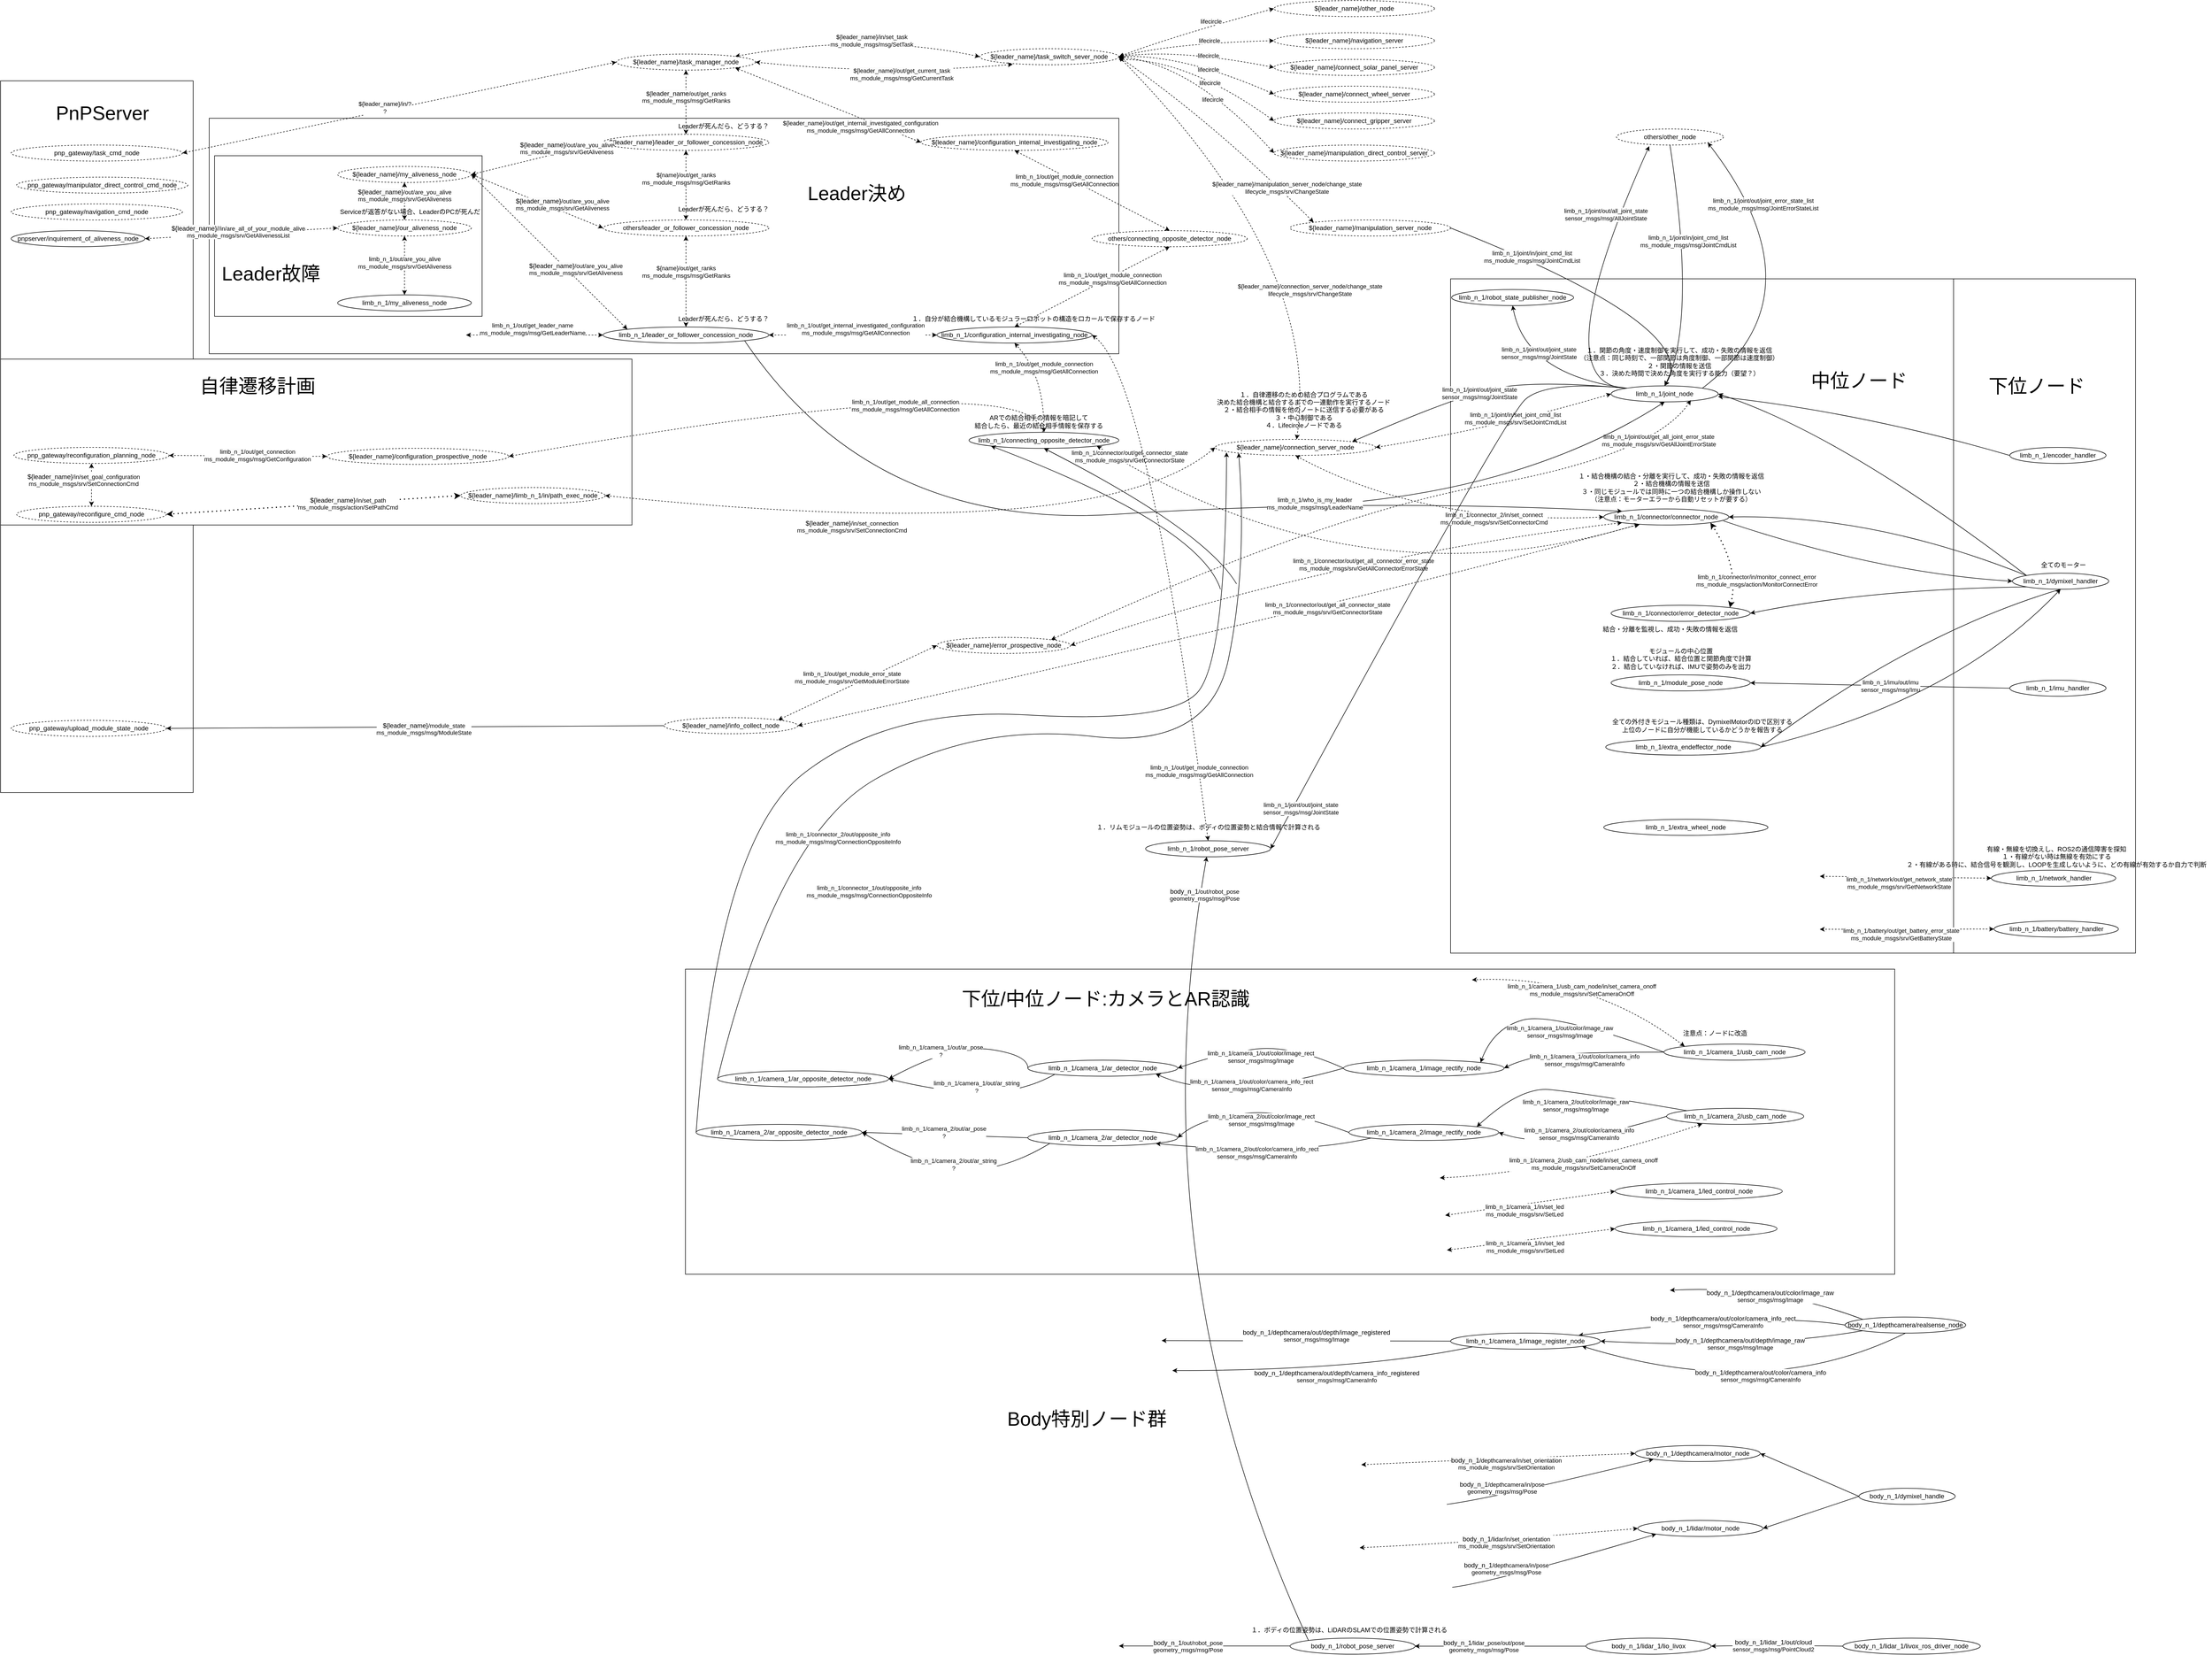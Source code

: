 <mxfile pages="3">
    <diagram name="Limb-general" id="8dA8xwCafgQOyBRF9iQ8">
        <mxGraphModel dx="4114" dy="2287" grid="1" gridSize="10" guides="1" tooltips="1" connect="1" arrows="1" fold="1" page="1" pageScale="1" pageWidth="850" pageHeight="1100" math="0" shadow="0">
            <root>
                <mxCell id="0"/>
                <mxCell id="1" parent="0"/>
                <mxCell id="immnGuLkPZDIyRjEmBH5-1" value="" style="rounded=0;whiteSpace=wrap;html=1;movable=0;resizable=0;rotatable=0;deletable=0;editable=0;locked=1;connectable=0;" parent="1" vertex="1">
                    <mxGeometry x="-2090" y="-720" width="1700" height="440" as="geometry"/>
                </mxCell>
                <mxCell id="immnGuLkPZDIyRjEmBH5-3" value="" style="rounded=0;whiteSpace=wrap;html=1;movable=1;resizable=1;rotatable=1;deletable=1;editable=1;locked=0;connectable=1;" parent="1" vertex="1">
                    <mxGeometry x="-2080" y="-650" width="500" height="300" as="geometry"/>
                </mxCell>
                <mxCell id="jG70ef_n0GU83-9JPsaq-10" value="" style="rounded=0;whiteSpace=wrap;html=1;movable=0;resizable=0;rotatable=0;deletable=0;editable=0;locked=1;connectable=0;" parent="1" vertex="1">
                    <mxGeometry x="230" y="-420" width="940" height="1260" as="geometry"/>
                </mxCell>
                <mxCell id="yQJbbO6t7TMH2AqlpUm4-7" value="" style="rounded=0;whiteSpace=wrap;html=1;movable=0;resizable=0;rotatable=0;deletable=0;editable=0;locked=1;connectable=0;" parent="1" vertex="1">
                    <mxGeometry x="1170" y="-420" width="340" height="1260" as="geometry"/>
                </mxCell>
                <mxCell id="yQJbbO6t7TMH2AqlpUm4-5" value="" style="rounded=0;whiteSpace=wrap;html=1;movable=0;resizable=0;rotatable=0;deletable=0;editable=0;locked=1;connectable=0;" parent="1" vertex="1">
                    <mxGeometry x="-2480" y="-790" width="360" height="1330" as="geometry"/>
                </mxCell>
                <mxCell id="yQJbbO6t7TMH2AqlpUm4-2" value="" style="rounded=0;whiteSpace=wrap;html=1;movable=0;resizable=0;rotatable=0;deletable=0;editable=0;locked=1;connectable=0;" parent="1" vertex="1">
                    <mxGeometry x="-1200" y="869.97" width="2260" height="570" as="geometry"/>
                </mxCell>
                <mxCell id="pj88vWC6h57OP6Q8nHjn-175" value="" style="rounded=0;whiteSpace=wrap;html=1;movable=0;resizable=0;rotatable=0;deletable=0;editable=0;locked=1;connectable=0;" parent="1" vertex="1">
                    <mxGeometry x="-2480" y="-270" width="1180" height="310" as="geometry"/>
                </mxCell>
                <mxCell id="pj88vWC6h57OP6Q8nHjn-1" value="&lt;font style=&quot;font-size: 12px;&quot;&gt;limb_n_1/&lt;span style=&quot;text-wrap: nowrap; background-color: rgb(255, 255, 255);&quot;&gt;camera_1&lt;/span&gt;/usb_cam_node&lt;/font&gt;" style="ellipse;whiteSpace=wrap;html=1;" parent="1" vertex="1">
                    <mxGeometry x="628.75" y="1009.97" width="263.75" height="30" as="geometry"/>
                </mxCell>
                <mxCell id="pj88vWC6h57OP6Q8nHjn-2" value="limb_n_1/connector/connector_node" style="ellipse;whiteSpace=wrap;html=1;" parent="1" vertex="1">
                    <mxGeometry x="516.25" y="10" width="233.75" height="30" as="geometry"/>
                </mxCell>
                <mxCell id="pj88vWC6h57OP6Q8nHjn-6" value="limb_n_1/joint_node" style="ellipse;whiteSpace=wrap;html=1;" parent="1" vertex="1">
                    <mxGeometry x="530" y="-220" width="200" height="30" as="geometry"/>
                </mxCell>
                <mxCell id="pj88vWC6h57OP6Q8nHjn-10" value="&lt;div&gt;&lt;font style=&quot;font-size: 12px;&quot;&gt;&lt;span style=&quot;background-color: initial;&quot;&gt;limb_n_1/&lt;/span&gt;&lt;span style=&quot;background-color: rgb(255, 255, 255); text-wrap: nowrap;&quot;&gt;camera_1&lt;/span&gt;&lt;span style=&quot;background-color: initial;&quot;&gt;/&lt;/span&gt;&lt;span style=&quot;background-color: initial;&quot;&gt;image_rectify_node&lt;/span&gt;&lt;/font&gt;&lt;/div&gt;" style="ellipse;whiteSpace=wrap;html=1;strokeColor=default;align=center;verticalAlign=middle;fontFamily=Helvetica;fontSize=12;fontColor=default;fillColor=default;" parent="1" vertex="1">
                    <mxGeometry x="30" y="1039.97" width="300" height="30" as="geometry"/>
                </mxCell>
                <mxCell id="pj88vWC6h57OP6Q8nHjn-13" value="limb_n_1/dymixel_handler" style="ellipse;whiteSpace=wrap;html=1;" parent="1" vertex="1">
                    <mxGeometry x="1280" y="130" width="180" height="30" as="geometry"/>
                </mxCell>
                <mxCell id="pj88vWC6h57OP6Q8nHjn-14" value="&lt;span style=&quot;background-color: initial;&quot;&gt;limb_n_1/connector/&lt;/span&gt;&lt;span style=&quot;background-color: initial;&quot;&gt;error_detector_node&lt;/span&gt;" style="ellipse;whiteSpace=wrap;html=1;strokeColor=default;align=center;verticalAlign=middle;fontFamily=Helvetica;fontSize=12;fontColor=default;fillColor=default;" parent="1" vertex="1">
                    <mxGeometry x="530" y="190" width="260" height="30" as="geometry"/>
                </mxCell>
                <mxCell id="pj88vWC6h57OP6Q8nHjn-15" value="&lt;font style=&quot;font-size: 12px;&quot;&gt;limb_n_1/&lt;span style=&quot;text-wrap: nowrap; background-color: rgb(255, 255, 255);&quot;&gt;camera_2&lt;/span&gt;/usb_cam_node&lt;/font&gt;" style="ellipse;whiteSpace=wrap;html=1;" parent="1" vertex="1">
                    <mxGeometry x="633.75" y="1129.97" width="256.25" height="30" as="geometry"/>
                </mxCell>
                <mxCell id="pj88vWC6h57OP6Q8nHjn-17" value="&lt;div&gt;&lt;font style=&quot;font-size: 12px;&quot;&gt;&lt;span style=&quot;background-color: initial;&quot;&gt;limb_n_1/&lt;/span&gt;&lt;span style=&quot;background-color: rgb(255, 255, 255); text-wrap: nowrap;&quot;&gt;camera_2&lt;/span&gt;&lt;span style=&quot;background-color: initial;&quot;&gt;/&lt;/span&gt;&lt;span style=&quot;background-color: initial;&quot;&gt;image_rectify_node&lt;/span&gt;&lt;/font&gt;&lt;/div&gt;" style="ellipse;whiteSpace=wrap;html=1;strokeColor=default;align=center;verticalAlign=middle;fontFamily=Helvetica;fontSize=12;fontColor=default;fillColor=default;" parent="1" vertex="1">
                    <mxGeometry x="40" y="1159.97" width="280" height="30" as="geometry"/>
                </mxCell>
                <mxCell id="pj88vWC6h57OP6Q8nHjn-21" value="&lt;div&gt;&lt;font style=&quot;font-size: 12px;&quot;&gt;&lt;span style=&quot;background-color: initial;&quot;&gt;limb_n_1/&lt;/span&gt;&lt;span style=&quot;background-color: rgb(255, 255, 255); text-wrap: nowrap;&quot;&gt;camera_2&lt;/span&gt;&lt;span style=&quot;background-color: initial;&quot;&gt;/a&lt;/span&gt;&lt;span style=&quot;background-color: initial;&quot;&gt;r_detector_node&lt;/span&gt;&lt;/font&gt;&lt;/div&gt;" style="ellipse;whiteSpace=wrap;html=1;strokeColor=default;align=center;verticalAlign=middle;fontFamily=Helvetica;fontSize=12;fontColor=default;fillColor=default;" parent="1" vertex="1">
                    <mxGeometry x="-560" y="1169.97" width="280" height="30" as="geometry"/>
                </mxCell>
                <mxCell id="pj88vWC6h57OP6Q8nHjn-22" value="&lt;div&gt;&lt;font style=&quot;font-size: 12px;&quot;&gt;&lt;span style=&quot;background-color: initial;&quot;&gt;limb_n_1/&lt;/span&gt;&lt;span style=&quot;background-color: rgb(255, 255, 255); text-wrap: nowrap;&quot;&gt;camera_1&lt;/span&gt;&lt;span style=&quot;background-color: initial;&quot;&gt;/a&lt;/span&gt;&lt;span style=&quot;background-color: initial;&quot;&gt;r_detector_node&lt;/span&gt;&lt;/font&gt;&lt;/div&gt;" style="ellipse;whiteSpace=wrap;html=1;strokeColor=default;align=center;verticalAlign=middle;fontFamily=Helvetica;fontSize=12;fontColor=default;fillColor=default;" parent="1" vertex="1">
                    <mxGeometry x="-560" y="1039.97" width="280" height="30" as="geometry"/>
                </mxCell>
                <mxCell id="pj88vWC6h57OP6Q8nHjn-24" value="limb_n_1/&lt;span style=&quot;text-wrap: nowrap; background-color: rgb(255, 255, 255);&quot;&gt;camera_1&lt;/span&gt;/led_control_node" style="ellipse;whiteSpace=wrap;html=1;" parent="1" vertex="1">
                    <mxGeometry x="537.5" y="1339.97" width="302.5" height="30" as="geometry"/>
                </mxCell>
                <mxCell id="pj88vWC6h57OP6Q8nHjn-25" value="limb_n_1/&lt;span style=&quot;text-wrap: nowrap; background-color: rgb(255, 255, 255);&quot;&gt;camera_1&lt;/span&gt;/led_control_node" style="ellipse;whiteSpace=wrap;html=1;" parent="1" vertex="1">
                    <mxGeometry x="537.5" y="1269.97" width="312.5" height="30" as="geometry"/>
                </mxCell>
                <mxCell id="pj88vWC6h57OP6Q8nHjn-30" value="" style="curved=1;endArrow=classic;html=1;rounded=0;exitX=0;exitY=0.5;exitDx=0;exitDy=0;entryX=1;entryY=0;entryDx=0;entryDy=0;" parent="1" source="pj88vWC6h57OP6Q8nHjn-1" target="pj88vWC6h57OP6Q8nHjn-10" edge="1">
                    <mxGeometry width="50" height="50" relative="1" as="geometry">
                        <mxPoint x="490" y="819.97" as="sourcePoint"/>
                        <mxPoint x="270" y="1029.97" as="targetPoint"/>
                        <Array as="points">
                            <mxPoint x="420" y="949.97"/>
                            <mxPoint x="310" y="979.97"/>
                        </Array>
                    </mxGeometry>
                </mxCell>
                <mxCell id="pj88vWC6h57OP6Q8nHjn-31" value="&lt;font style=&quot;font-size: 11px;&quot;&gt;&lt;span style=&quot;text-wrap: wrap; background-color: rgb(251, 251, 251);&quot;&gt;limb_n_1&lt;/span&gt;/camera_1/out/color/image_raw&lt;/font&gt;&lt;div&gt;sensor_msgs/msg/Image&lt;br&gt;&lt;/div&gt;" style="edgeLabel;html=1;align=center;verticalAlign=middle;resizable=0;points=[];" parent="pj88vWC6h57OP6Q8nHjn-30" vertex="1" connectable="0">
                    <mxGeometry x="-0.163" y="12" relative="1" as="geometry">
                        <mxPoint x="-31" y="8" as="offset"/>
                    </mxGeometry>
                </mxCell>
                <mxCell id="pj88vWC6h57OP6Q8nHjn-34" value="" style="curved=1;endArrow=classic;html=1;rounded=0;entryX=1;entryY=0;entryDx=0;entryDy=0;exitX=0;exitY=0;exitDx=0;exitDy=0;" parent="1" source="pj88vWC6h57OP6Q8nHjn-15" target="pj88vWC6h57OP6Q8nHjn-17" edge="1">
                    <mxGeometry width="50" height="50" relative="1" as="geometry">
                        <mxPoint x="540" y="969.97" as="sourcePoint"/>
                        <mxPoint x="193" y="1059.97" as="targetPoint"/>
                        <Array as="points">
                            <mxPoint x="470" y="1099.97"/>
                            <mxPoint x="360" y="1089.97"/>
                        </Array>
                    </mxGeometry>
                </mxCell>
                <mxCell id="pj88vWC6h57OP6Q8nHjn-35" value="&lt;font style=&quot;font-size: 11px;&quot;&gt;&lt;span style=&quot;text-wrap: wrap; background-color: rgb(251, 251, 251);&quot;&gt;limb_n_1&lt;/span&gt;/camera_2/out/color/image_raw&lt;/font&gt;&lt;div&gt;sensor_msgs/msg/Image&lt;br&gt;&lt;/div&gt;" style="edgeLabel;html=1;align=center;verticalAlign=middle;resizable=0;points=[];" parent="pj88vWC6h57OP6Q8nHjn-34" vertex="1" connectable="0">
                    <mxGeometry x="-0.163" y="12" relative="1" as="geometry">
                        <mxPoint x="-31" y="8" as="offset"/>
                    </mxGeometry>
                </mxCell>
                <mxCell id="pj88vWC6h57OP6Q8nHjn-36" value="" style="curved=1;endArrow=classic;html=1;rounded=0;exitX=0;exitY=0.5;exitDx=0;exitDy=0;entryX=1;entryY=0.5;entryDx=0;entryDy=0;" parent="1" source="pj88vWC6h57OP6Q8nHjn-1" target="pj88vWC6h57OP6Q8nHjn-10" edge="1">
                    <mxGeometry width="50" height="50" relative="1" as="geometry">
                        <mxPoint x="510" y="824.97" as="sourcePoint"/>
                        <mxPoint x="183" y="969.97" as="targetPoint"/>
                        <Array as="points">
                            <mxPoint x="440" y="1024.97"/>
                            <mxPoint x="360" y="1040"/>
                        </Array>
                    </mxGeometry>
                </mxCell>
                <mxCell id="pj88vWC6h57OP6Q8nHjn-37" value="&lt;font style=&quot;font-size: 11px;&quot;&gt;&lt;span style=&quot;text-wrap: wrap; background-color: rgb(251, 251, 251);&quot;&gt;limb_n_1&lt;/span&gt;/camera_1/out/color/camera_info&lt;/font&gt;&lt;div&gt;sensor_msgs/msg/CameraInfo&lt;br&gt;&lt;/div&gt;" style="edgeLabel;html=1;align=center;verticalAlign=middle;resizable=0;points=[];" parent="pj88vWC6h57OP6Q8nHjn-36" vertex="1" connectable="0">
                    <mxGeometry x="-0.163" y="12" relative="1" as="geometry">
                        <mxPoint x="-22" y="3" as="offset"/>
                    </mxGeometry>
                </mxCell>
                <mxCell id="pj88vWC6h57OP6Q8nHjn-38" value="" style="curved=1;endArrow=classic;html=1;rounded=0;entryX=1;entryY=0.5;entryDx=0;entryDy=0;exitX=0;exitY=0.5;exitDx=0;exitDy=0;" parent="1" source="pj88vWC6h57OP6Q8nHjn-15" target="pj88vWC6h57OP6Q8nHjn-17" edge="1">
                    <mxGeometry width="50" height="50" relative="1" as="geometry">
                        <mxPoint x="550" y="1074.97" as="sourcePoint"/>
                        <mxPoint x="280" y="1169.97" as="targetPoint"/>
                        <Array as="points">
                            <mxPoint x="480" y="1189.97"/>
                            <mxPoint x="360" y="1189.97"/>
                        </Array>
                    </mxGeometry>
                </mxCell>
                <mxCell id="pj88vWC6h57OP6Q8nHjn-39" value="&lt;font style=&quot;font-size: 11px;&quot;&gt;&lt;span style=&quot;text-wrap: wrap; background-color: rgb(251, 251, 251);&quot;&gt;limb_n_1&lt;/span&gt;/camera_2/out/color/camera_info&lt;/font&gt;&lt;div&gt;sensor_msgs/msg/CameraInfo&lt;br&gt;&lt;/div&gt;" style="edgeLabel;html=1;align=center;verticalAlign=middle;resizable=0;points=[];" parent="pj88vWC6h57OP6Q8nHjn-38" vertex="1" connectable="0">
                    <mxGeometry x="-0.163" y="12" relative="1" as="geometry">
                        <mxPoint x="-38" y="-17" as="offset"/>
                    </mxGeometry>
                </mxCell>
                <mxCell id="pj88vWC6h57OP6Q8nHjn-45" value="" style="curved=1;endArrow=classic;html=1;rounded=0;exitX=0;exitY=0.5;exitDx=0;exitDy=0;entryX=1;entryY=0.5;entryDx=0;entryDy=0;" parent="1" source="pj88vWC6h57OP6Q8nHjn-10" target="pj88vWC6h57OP6Q8nHjn-22" edge="1">
                    <mxGeometry width="50" height="50" relative="1" as="geometry">
                        <mxPoint x="10" y="1064.97" as="sourcePoint"/>
                        <mxPoint x="-250" y="1264.97" as="targetPoint"/>
                        <Array as="points">
                            <mxPoint x="-70" y="1009.97"/>
                            <mxPoint x="-210" y="1029.97"/>
                        </Array>
                    </mxGeometry>
                </mxCell>
                <mxCell id="pj88vWC6h57OP6Q8nHjn-46" value="&lt;font style=&quot;font-size: 11px;&quot;&gt;&lt;span style=&quot;text-wrap: wrap; background-color: rgb(251, 251, 251);&quot;&gt;limb_n_1&lt;/span&gt;/camera_1/out/color/image_rect&lt;/font&gt;&lt;div&gt;sensor_msgs/msg/Image&lt;br&gt;&lt;/div&gt;" style="edgeLabel;html=1;align=center;verticalAlign=middle;resizable=0;points=[];" parent="pj88vWC6h57OP6Q8nHjn-45" vertex="1" connectable="0">
                    <mxGeometry x="-0.163" y="12" relative="1" as="geometry">
                        <mxPoint x="-31" y="8" as="offset"/>
                    </mxGeometry>
                </mxCell>
                <mxCell id="pj88vWC6h57OP6Q8nHjn-47" value="" style="curved=1;endArrow=classic;html=1;rounded=0;exitX=0;exitY=0.5;exitDx=0;exitDy=0;entryX=1;entryY=0.5;entryDx=0;entryDy=0;" parent="1" source="pj88vWC6h57OP6Q8nHjn-17" target="pj88vWC6h57OP6Q8nHjn-21" edge="1">
                    <mxGeometry width="50" height="50" relative="1" as="geometry">
                        <mxPoint y="1184.97" as="sourcePoint"/>
                        <mxPoint x="-290" y="1184.97" as="targetPoint"/>
                        <Array as="points">
                            <mxPoint x="-80" y="1129.97"/>
                            <mxPoint x="-240" y="1149.97"/>
                        </Array>
                    </mxGeometry>
                </mxCell>
                <mxCell id="pj88vWC6h57OP6Q8nHjn-48" value="&lt;font style=&quot;font-size: 11px;&quot;&gt;&lt;span style=&quot;text-wrap: wrap; background-color: rgb(251, 251, 251);&quot;&gt;limb_n_1&lt;/span&gt;/camera_2/out/color/image_rect&lt;/font&gt;&lt;div&gt;sensor_msgs/msg/Image&lt;br&gt;&lt;/div&gt;" style="edgeLabel;html=1;align=center;verticalAlign=middle;resizable=0;points=[];" parent="pj88vWC6h57OP6Q8nHjn-47" vertex="1" connectable="0">
                    <mxGeometry x="-0.163" y="12" relative="1" as="geometry">
                        <mxPoint x="-31" y="8" as="offset"/>
                    </mxGeometry>
                </mxCell>
                <mxCell id="pj88vWC6h57OP6Q8nHjn-49" value="" style="curved=1;endArrow=classic;html=1;rounded=0;entryX=1;entryY=1;entryDx=0;entryDy=0;exitX=0;exitY=1;exitDx=0;exitDy=0;" parent="1" source="pj88vWC6h57OP6Q8nHjn-17" target="pj88vWC6h57OP6Q8nHjn-21" edge="1">
                    <mxGeometry width="50" height="50" relative="1" as="geometry">
                        <mxPoint x="-12" y="1149.97" as="sourcePoint"/>
                        <mxPoint x="-280" y="1349.97" as="targetPoint"/>
                        <Array as="points">
                            <mxPoint x="-70" y="1219.97"/>
                        </Array>
                    </mxGeometry>
                </mxCell>
                <mxCell id="pj88vWC6h57OP6Q8nHjn-50" value="&lt;font style=&quot;font-size: 11px;&quot;&gt;&lt;span style=&quot;text-wrap: wrap; background-color: rgb(251, 251, 251);&quot;&gt;limb_n_1&lt;/span&gt;/camera_2/out/color/camera_info_rect&lt;/font&gt;&lt;div&gt;sensor_msgs/msg/CameraInfo&lt;br&gt;&lt;/div&gt;" style="edgeLabel;html=1;align=center;verticalAlign=middle;resizable=0;points=[];" parent="pj88vWC6h57OP6Q8nHjn-49" vertex="1" connectable="0">
                    <mxGeometry x="-0.163" y="12" relative="1" as="geometry">
                        <mxPoint x="-46" y="-18" as="offset"/>
                    </mxGeometry>
                </mxCell>
                <mxCell id="pj88vWC6h57OP6Q8nHjn-51" value="" style="curved=1;endArrow=classic;html=1;rounded=0;entryX=1;entryY=1;entryDx=0;entryDy=0;exitX=0;exitY=0.5;exitDx=0;exitDy=0;" parent="1" source="pj88vWC6h57OP6Q8nHjn-10" target="pj88vWC6h57OP6Q8nHjn-22" edge="1">
                    <mxGeometry width="50" height="50" relative="1" as="geometry">
                        <mxPoint x="62" y="1068.97" as="sourcePoint"/>
                        <mxPoint x="-340" y="1064.97" as="targetPoint"/>
                        <Array as="points">
                            <mxPoint x="-200" y="1119.97"/>
                        </Array>
                    </mxGeometry>
                </mxCell>
                <mxCell id="pj88vWC6h57OP6Q8nHjn-52" value="&lt;font style=&quot;font-size: 11px;&quot;&gt;&lt;span style=&quot;text-wrap: wrap; background-color: rgb(251, 251, 251);&quot;&gt;limb_n_1&lt;/span&gt;/camera_1/out/color/camera_info_rect&lt;/font&gt;&lt;div&gt;sensor_msgs/msg/CameraInfo&lt;br&gt;&lt;/div&gt;" style="edgeLabel;html=1;align=center;verticalAlign=middle;resizable=0;points=[];" parent="pj88vWC6h57OP6Q8nHjn-51" vertex="1" connectable="0">
                    <mxGeometry x="-0.163" y="12" relative="1" as="geometry">
                        <mxPoint x="-26" y="-22" as="offset"/>
                    </mxGeometry>
                </mxCell>
                <mxCell id="pj88vWC6h57OP6Q8nHjn-53" value="${leader_name}/connection_server_node" style="ellipse;whiteSpace=wrap;html=1;dashed=1" parent="1" vertex="1">
                    <mxGeometry x="-210" y="-120" width="300" height="30" as="geometry"/>
                </mxCell>
                <mxCell id="pj88vWC6h57OP6Q8nHjn-54" value="" style="curved=1;endArrow=classic;html=1;rounded=0;exitX=0;exitY=1;exitDx=0;exitDy=0;entryX=1;entryY=0.5;entryDx=0;entryDy=0;" parent="1" source="pj88vWC6h57OP6Q8nHjn-13" target="pj88vWC6h57OP6Q8nHjn-14" edge="1">
                    <mxGeometry width="50" height="50" relative="1" as="geometry">
                        <mxPoint x="516.252" y="39.996" as="sourcePoint"/>
                        <mxPoint x="576.25" y="150" as="targetPoint"/>
                        <Array as="points">
                            <mxPoint x="1010" y="160"/>
                        </Array>
                    </mxGeometry>
                </mxCell>
                <mxCell id="pj88vWC6h57OP6Q8nHjn-57" value="" style="curved=1;dashed=1;dashPattern=1 3;strokeWidth=2;endArrow=classic;startArrow=classic;html=1;rounded=0;entryX=1;entryY=1;entryDx=0;entryDy=0;exitX=1;exitY=0;exitDx=0;exitDy=0;" parent="1" source="pj88vWC6h57OP6Q8nHjn-14" target="pj88vWC6h57OP6Q8nHjn-2" edge="1">
                    <mxGeometry width="50" height="50" relative="1" as="geometry">
                        <mxPoint x="679.25" y="144" as="sourcePoint"/>
                        <mxPoint x="743.75" y="40.0" as="targetPoint"/>
                        <Array as="points">
                            <mxPoint x="770" y="120"/>
                        </Array>
                    </mxGeometry>
                </mxCell>
                <mxCell id="pj88vWC6h57OP6Q8nHjn-63" value="&lt;font style=&quot;font-size: 11px;&quot;&gt;&lt;span style=&quot;text-wrap: wrap; background-color: rgb(251, 251, 251);&quot;&gt;limb_n_1&lt;/span&gt;/connector/in/m&lt;/font&gt;onitor_connect_error&lt;div&gt;ms_module_msgs/action/MonitorConnectError&lt;/div&gt;" style="edgeLabel;html=1;align=center;verticalAlign=middle;resizable=0;points=[];" parent="pj88vWC6h57OP6Q8nHjn-57" vertex="1" connectable="0">
                    <mxGeometry x="-0.311" y="13" relative="1" as="geometry">
                        <mxPoint x="48" y="12" as="offset"/>
                    </mxGeometry>
                </mxCell>
                <mxCell id="pj88vWC6h57OP6Q8nHjn-73" value="" style="curved=1;endArrow=classic;html=1;rounded=0;exitX=0;exitY=0;exitDx=0;exitDy=0;entryX=1;entryY=0.5;entryDx=0;entryDy=0;" parent="1" source="pj88vWC6h57OP6Q8nHjn-13" target="pj88vWC6h57OP6Q8nHjn-2" edge="1">
                    <mxGeometry width="50" height="50" relative="1" as="geometry">
                        <mxPoint x="977.75" y="-10" as="sourcePoint"/>
                        <mxPoint x="987.75" y="109" as="targetPoint"/>
                        <Array as="points">
                            <mxPoint x="1020" y="20"/>
                        </Array>
                    </mxGeometry>
                </mxCell>
                <mxCell id="pj88vWC6h57OP6Q8nHjn-77" value="" style="curved=1;endArrow=classic;html=1;rounded=0;entryX=1;entryY=0.5;entryDx=0;entryDy=0;exitX=0;exitY=0;exitDx=0;exitDy=0;" parent="1" source="pj88vWC6h57OP6Q8nHjn-13" target="pj88vWC6h57OP6Q8nHjn-6" edge="1">
                    <mxGeometry width="50" height="50" relative="1" as="geometry">
                        <mxPoint x="1281" y="145" as="sourcePoint"/>
                        <mxPoint x="770" y="-130" as="targetPoint"/>
                        <Array as="points">
                            <mxPoint x="960" y="-130"/>
                        </Array>
                    </mxGeometry>
                </mxCell>
                <mxCell id="pj88vWC6h57OP6Q8nHjn-79" value="" style="curved=1;endArrow=classic;html=1;rounded=0;exitX=0.957;exitY=0.743;exitDx=0;exitDy=0;entryX=0;entryY=0.5;entryDx=0;entryDy=0;exitPerimeter=0;" parent="1" source="pj88vWC6h57OP6Q8nHjn-2" target="pj88vWC6h57OP6Q8nHjn-13" edge="1">
                    <mxGeometry width="50" height="50" relative="1" as="geometry">
                        <mxPoint x="1180" y="380" as="sourcePoint"/>
                        <mxPoint x="1270" y="220" as="targetPoint"/>
                        <Array as="points">
                            <mxPoint x="1030" y="130"/>
                        </Array>
                    </mxGeometry>
                </mxCell>
                <mxCell id="pj88vWC6h57OP6Q8nHjn-83" value="" style="curved=1;endArrow=classic;html=1;rounded=0;exitX=0;exitY=0;exitDx=0;exitDy=0;entryX=1;entryY=0;entryDx=0;entryDy=0;" parent="1" source="pj88vWC6h57OP6Q8nHjn-6" target="pj88vWC6h57OP6Q8nHjn-53" edge="1">
                    <mxGeometry width="50" height="50" relative="1" as="geometry">
                        <mxPoint x="450" y="-20" as="sourcePoint"/>
                        <mxPoint x="500" y="-70" as="targetPoint"/>
                        <Array as="points">
                            <mxPoint x="400" y="-230"/>
                            <mxPoint x="250" y="-205"/>
                        </Array>
                    </mxGeometry>
                </mxCell>
                <mxCell id="pj88vWC6h57OP6Q8nHjn-84" value="&lt;font style=&quot;font-size: 11px;&quot;&gt;&lt;span style=&quot;text-wrap: wrap; background-color: rgb(251, 251, 251);&quot;&gt;limb_n_1&lt;/span&gt;/joint/out/joint_state&lt;/font&gt;&lt;div&gt;sensor_msgs/msg/JointState&lt;/div&gt;" style="edgeLabel;html=1;align=center;verticalAlign=middle;resizable=0;points=[];" parent="pj88vWC6h57OP6Q8nHjn-83" vertex="1" connectable="0">
                    <mxGeometry x="-0.033" y="3" relative="1" as="geometry">
                        <mxPoint x="-20" y="5" as="offset"/>
                    </mxGeometry>
                </mxCell>
                <mxCell id="pj88vWC6h57OP6Q8nHjn-85" value="" style="curved=1;endArrow=classic;html=1;rounded=0;entryX=0.5;entryY=0;entryDx=0;entryDy=0;exitX=0.5;exitY=1;exitDx=0;exitDy=0;" parent="1" source="pj88vWC6h57OP6Q8nHjn-147" target="pj88vWC6h57OP6Q8nHjn-6" edge="1">
                    <mxGeometry width="50" height="50" relative="1" as="geometry">
                        <mxPoint x="40" y="-310" as="sourcePoint"/>
                        <mxPoint x="180" y="-10" as="targetPoint"/>
                        <Array as="points">
                            <mxPoint x="690" y="-340"/>
                        </Array>
                    </mxGeometry>
                </mxCell>
                <mxCell id="pj88vWC6h57OP6Q8nHjn-86" value="&lt;font style=&quot;font-size: 11px;&quot;&gt;&lt;span style=&quot;text-wrap: wrap; background-color: rgb(251, 251, 251);&quot;&gt;limb_n_1&lt;/span&gt;/joint/in/joint_cmd_list&lt;br&gt;&lt;/font&gt;ms_module_msgs/msg/JointCmdList" style="edgeLabel;html=1;align=center;verticalAlign=middle;resizable=0;points=[];" parent="pj88vWC6h57OP6Q8nHjn-85" vertex="1" connectable="0">
                    <mxGeometry x="-0.033" y="3" relative="1" as="geometry">
                        <mxPoint x="-3" y="-43" as="offset"/>
                    </mxGeometry>
                </mxCell>
                <mxCell id="pj88vWC6h57OP6Q8nHjn-88" value="" style="curved=1;dashed=1;endArrow=classic;startArrow=classic;html=1;rounded=0;exitX=0;exitY=0.5;exitDx=0;exitDy=0;entryX=0.5;entryY=1;entryDx=0;entryDy=0;" parent="1" source="pj88vWC6h57OP6Q8nHjn-2" target="pj88vWC6h57OP6Q8nHjn-53" edge="1">
                    <mxGeometry width="50" height="50" relative="1" as="geometry">
                        <mxPoint x="212.75" y="65" as="sourcePoint"/>
                        <mxPoint x="120" y="-90" as="targetPoint"/>
                        <Array as="points">
                            <mxPoint x="180" y="40"/>
                        </Array>
                    </mxGeometry>
                </mxCell>
                <mxCell id="pj88vWC6h57OP6Q8nHjn-89" value="&lt;font style=&quot;font-size: 11px;&quot;&gt;&lt;span style=&quot;text-wrap: wrap; background-color: rgb(251, 251, 251);&quot;&gt;limb_n_1&lt;/span&gt;/connector_2/in/set_connect&lt;/font&gt;&lt;div&gt;ms_module_msgs/srv/SetConnectorCmd&lt;/div&gt;" style="edgeLabel;html=1;align=center;verticalAlign=middle;resizable=0;points=[];" parent="pj88vWC6h57OP6Q8nHjn-88" vertex="1" connectable="0">
                    <mxGeometry x="-0.311" y="13" relative="1" as="geometry">
                        <mxPoint x="4" y="-20" as="offset"/>
                    </mxGeometry>
                </mxCell>
                <mxCell id="pj88vWC6h57OP6Q8nHjn-92" value="" style="curved=1;endArrow=classic;html=1;rounded=0;entryX=0;entryY=1;entryDx=0;entryDy=0;exitX=0;exitY=0.5;exitDx=0;exitDy=0;" parent="1" source="pj88vWC6h57OP6Q8nHjn-98" target="pj88vWC6h57OP6Q8nHjn-53" edge="1">
                    <mxGeometry width="50" height="50" relative="1" as="geometry">
                        <mxPoint x="-390" y="590" as="sourcePoint"/>
                        <mxPoint x="-90" y="180" as="targetPoint"/>
                        <Array as="points">
                            <mxPoint x="-1030" y="620"/>
                            <mxPoint x="-660" y="410"/>
                            <mxPoint x="-220" y="460"/>
                            <mxPoint x="-150" y="120"/>
                        </Array>
                    </mxGeometry>
                </mxCell>
                <mxCell id="pj88vWC6h57OP6Q8nHjn-113" value="&lt;font style=&quot;font-size: 11px;&quot;&gt;&lt;span style=&quot;text-wrap: wrap; background-color: rgb(251, 251, 251);&quot;&gt;limb_n_1&lt;/span&gt;/connector_1/out/opposite_info&lt;/font&gt;&lt;div&gt;ms_module_msgs/msg/ConnectionOppositeInfo&lt;br&gt;&lt;/div&gt;" style="edgeLabel;html=1;align=center;verticalAlign=middle;resizable=0;points=[];" parent="pj88vWC6h57OP6Q8nHjn-92" vertex="1" connectable="0">
                    <mxGeometry x="0.219" y="15" relative="1" as="geometry">
                        <mxPoint x="-461" y="300" as="offset"/>
                    </mxGeometry>
                </mxCell>
                <mxCell id="pj88vWC6h57OP6Q8nHjn-94" value="" style="curved=1;endArrow=classic;html=1;rounded=0;entryX=0.071;entryY=0.81;entryDx=0;entryDy=0;exitX=0;exitY=0.5;exitDx=0;exitDy=0;entryPerimeter=0;" parent="1" source="pj88vWC6h57OP6Q8nHjn-99" target="pj88vWC6h57OP6Q8nHjn-53" edge="1">
                    <mxGeometry width="50" height="50" relative="1" as="geometry">
                        <mxPoint x="-395" y="610" as="sourcePoint"/>
                        <mxPoint x="28" y="-85" as="targetPoint"/>
                        <Array as="points">
                            <mxPoint x="-1140" y="630"/>
                            <mxPoint x="-820" y="380"/>
                            <mxPoint x="-300" y="410"/>
                            <mxPoint x="-190" y="300"/>
                        </Array>
                    </mxGeometry>
                </mxCell>
                <mxCell id="pj88vWC6h57OP6Q8nHjn-114" value="&lt;font style=&quot;font-size: 11px;&quot;&gt;&lt;span style=&quot;text-wrap: wrap; background-color: rgb(251, 251, 251);&quot;&gt;limb_n_1&lt;/span&gt;/connector_2/out/opposite_info&lt;/font&gt;&lt;div&gt;ms_module_msgs/msg/ConnectionOppositeInfo&lt;br&gt;&lt;/div&gt;" style="edgeLabel;html=1;align=center;verticalAlign=middle;resizable=0;points=[];" parent="pj88vWC6h57OP6Q8nHjn-94" vertex="1" connectable="0">
                    <mxGeometry x="0.322" y="7" relative="1" as="geometry">
                        <mxPoint x="-481" y="230" as="offset"/>
                    </mxGeometry>
                </mxCell>
                <mxCell id="pj88vWC6h57OP6Q8nHjn-98" value="&lt;div&gt;&lt;font style=&quot;font-size: 12px;&quot;&gt;&lt;span style=&quot;background-color: initial;&quot;&gt;limb_n_1/&lt;/span&gt;&lt;span style=&quot;background-color: rgb(255, 255, 255); text-wrap: nowrap;&quot;&gt;camera_1&lt;/span&gt;&lt;span style=&quot;background-color: initial;&quot;&gt;/ar_opposite_detector_node&lt;/span&gt;&lt;/font&gt;&lt;/div&gt;" style="ellipse;whiteSpace=wrap;html=1;strokeColor=default;align=center;verticalAlign=middle;fontFamily=Helvetica;fontSize=12;fontColor=default;fillColor=default;" parent="1" vertex="1">
                    <mxGeometry x="-1140" y="1059.97" width="320" height="30" as="geometry"/>
                </mxCell>
                <mxCell id="pj88vWC6h57OP6Q8nHjn-99" value="&lt;div&gt;&lt;font style=&quot;font-size: 12px;&quot;&gt;&lt;span style=&quot;background-color: initial;&quot;&gt;limb_n_1/&lt;/span&gt;&lt;span style=&quot;background-color: rgb(255, 255, 255); text-wrap: nowrap;&quot;&gt;camera_2&lt;/span&gt;&lt;span style=&quot;background-color: initial;&quot;&gt;/ar_opposite_detector_node&lt;/span&gt;&lt;/font&gt;&lt;/div&gt;" style="ellipse;whiteSpace=wrap;html=1;strokeColor=default;align=center;verticalAlign=middle;fontFamily=Helvetica;fontSize=12;fontColor=default;fillColor=default;" parent="1" vertex="1">
                    <mxGeometry x="-1180" y="1159.97" width="310" height="30" as="geometry"/>
                </mxCell>
                <mxCell id="pj88vWC6h57OP6Q8nHjn-100" value="" style="curved=1;endArrow=classic;html=1;rounded=0;exitX=0;exitY=0.5;exitDx=0;exitDy=0;entryX=1;entryY=0.5;entryDx=0;entryDy=0;" parent="1" source="pj88vWC6h57OP6Q8nHjn-22" target="pj88vWC6h57OP6Q8nHjn-98" edge="1">
                    <mxGeometry width="50" height="50" relative="1" as="geometry">
                        <mxPoint x="-140" y="1009.97" as="sourcePoint"/>
                        <mxPoint x="-90" y="959.97" as="targetPoint"/>
                        <Array as="points">
                            <mxPoint x="-560" y="1029.97"/>
                            <mxPoint x="-700" y="1009.97"/>
                        </Array>
                    </mxGeometry>
                </mxCell>
                <mxCell id="pj88vWC6h57OP6Q8nHjn-103" value="&lt;font style=&quot;font-size: 11px;&quot;&gt;&lt;span style=&quot;text-wrap: wrap; background-color: rgb(251, 251, 251);&quot;&gt;limb_n_1&lt;/span&gt;/camera_1/out/ar_pose&lt;/font&gt;&lt;div&gt;?&lt;/div&gt;" style="edgeLabel;html=1;align=center;verticalAlign=middle;resizable=0;points=[];" parent="pj88vWC6h57OP6Q8nHjn-100" vertex="1" connectable="0">
                    <mxGeometry x="0.274" relative="1" as="geometry">
                        <mxPoint as="offset"/>
                    </mxGeometry>
                </mxCell>
                <mxCell id="pj88vWC6h57OP6Q8nHjn-101" value="" style="curved=1;endArrow=classic;html=1;rounded=0;exitX=0;exitY=0.5;exitDx=0;exitDy=0;entryX=1;entryY=0.5;entryDx=0;entryDy=0;" parent="1" source="pj88vWC6h57OP6Q8nHjn-21" target="pj88vWC6h57OP6Q8nHjn-99" edge="1">
                    <mxGeometry width="50" height="50" relative="1" as="geometry">
                        <mxPoint x="-550" y="1184.26" as="sourcePoint"/>
                        <mxPoint x="-860" y="1179.97" as="targetPoint"/>
                        <Array as="points">
                            <mxPoint x="-580" y="1184.26"/>
                        </Array>
                    </mxGeometry>
                </mxCell>
                <mxCell id="pj88vWC6h57OP6Q8nHjn-105" value="&lt;font style=&quot;font-size: 11px;&quot;&gt;&lt;span style=&quot;text-wrap: wrap; background-color: rgb(251, 251, 251);&quot;&gt;limb_n_1&lt;/span&gt;/camera_2/out/ar_pose&lt;/font&gt;&lt;div&gt;?&lt;/div&gt;" style="edgeLabel;html=1;align=center;verticalAlign=middle;resizable=0;points=[];" parent="pj88vWC6h57OP6Q8nHjn-101" vertex="1" connectable="0">
                    <mxGeometry x="0.011" y="2" relative="1" as="geometry">
                        <mxPoint y="-7" as="offset"/>
                    </mxGeometry>
                </mxCell>
                <mxCell id="pj88vWC6h57OP6Q8nHjn-108" value="" style="curved=1;endArrow=classic;html=1;rounded=0;exitX=0.18;exitY=0.882;exitDx=0;exitDy=0;entryX=1;entryY=0.5;entryDx=0;entryDy=0;exitPerimeter=0;" parent="1" source="pj88vWC6h57OP6Q8nHjn-22" target="pj88vWC6h57OP6Q8nHjn-98" edge="1">
                    <mxGeometry width="50" height="50" relative="1" as="geometry">
                        <mxPoint x="-540" y="1124.97" as="sourcePoint"/>
                        <mxPoint x="-830" y="1144.97" as="targetPoint"/>
                        <Array as="points">
                            <mxPoint x="-570" y="1099.97"/>
                            <mxPoint x="-720" y="1099.97"/>
                        </Array>
                    </mxGeometry>
                </mxCell>
                <mxCell id="pj88vWC6h57OP6Q8nHjn-109" value="&lt;font style=&quot;font-size: 11px;&quot;&gt;&lt;span style=&quot;text-wrap: wrap; background-color: rgb(251, 251, 251);&quot;&gt;limb_n_1&lt;/span&gt;/camera_1/out/ar_string&lt;/font&gt;&lt;div&gt;?&lt;/div&gt;" style="edgeLabel;html=1;align=center;verticalAlign=middle;resizable=0;points=[];" parent="pj88vWC6h57OP6Q8nHjn-108" vertex="1" connectable="0">
                    <mxGeometry x="0.274" relative="1" as="geometry">
                        <mxPoint x="50" y="-10" as="offset"/>
                    </mxGeometry>
                </mxCell>
                <mxCell id="pj88vWC6h57OP6Q8nHjn-110" value="" style="curved=1;endArrow=classic;html=1;rounded=0;exitX=0;exitY=1;exitDx=0;exitDy=0;entryX=1;entryY=0.5;entryDx=0;entryDy=0;" parent="1" source="pj88vWC6h57OP6Q8nHjn-21" target="pj88vWC6h57OP6Q8nHjn-99" edge="1">
                    <mxGeometry width="50" height="50" relative="1" as="geometry">
                        <mxPoint x="-560" y="1199.97" as="sourcePoint"/>
                        <mxPoint x="-850" y="1219.97" as="targetPoint"/>
                        <Array as="points">
                            <mxPoint x="-600" y="1244.97"/>
                            <mxPoint x="-750" y="1244.97"/>
                        </Array>
                    </mxGeometry>
                </mxCell>
                <mxCell id="pj88vWC6h57OP6Q8nHjn-111" value="&lt;font style=&quot;font-size: 11px;&quot;&gt;&lt;span style=&quot;text-wrap: wrap; background-color: rgb(251, 251, 251);&quot;&gt;limb_n_1&lt;/span&gt;/camera_2/out/ar_string&lt;/font&gt;&lt;div&gt;?&lt;/div&gt;" style="edgeLabel;html=1;align=center;verticalAlign=middle;resizable=0;points=[];" parent="pj88vWC6h57OP6Q8nHjn-110" vertex="1" connectable="0">
                    <mxGeometry x="0.274" relative="1" as="geometry">
                        <mxPoint x="50" y="-10" as="offset"/>
                    </mxGeometry>
                </mxCell>
                <mxCell id="pj88vWC6h57OP6Q8nHjn-122" value="limb_n_1/configuration_internal_investigating_node" style="ellipse;whiteSpace=wrap;html=1;" parent="1" vertex="1">
                    <mxGeometry x="-730" y="-330" width="290" height="30" as="geometry"/>
                </mxCell>
                <mxCell id="pj88vWC6h57OP6Q8nHjn-123" value="" style="curved=1;dashed=1;endArrow=classic;startArrow=classic;html=1;rounded=0;exitX=0.5;exitY=0;exitDx=0;exitDy=0;entryX=0.5;entryY=1;entryDx=0;entryDy=0;" parent="1" source="sZ-Hnd-nzbSSam_sIz7e-2" target="pj88vWC6h57OP6Q8nHjn-122" edge="1">
                    <mxGeometry width="50" height="50" relative="1" as="geometry">
                        <mxPoint x="-24" y="-175" as="sourcePoint"/>
                        <mxPoint x="-450" y="-260" as="targetPoint"/>
                        <Array as="points">
                            <mxPoint x="-530" y="-240"/>
                        </Array>
                    </mxGeometry>
                </mxCell>
                <mxCell id="pj88vWC6h57OP6Q8nHjn-124" value="&lt;font style=&quot;font-size: 11px;&quot;&gt;&lt;span style=&quot;text-wrap: wrap; background-color: rgb(251, 251, 251);&quot;&gt;limb_n_1&lt;/span&gt;/out/get_module_connection&lt;/font&gt;&lt;div&gt;ms_module_msgs/msg/GetAllConnection&lt;/div&gt;" style="edgeLabel;html=1;align=center;verticalAlign=middle;resizable=0;points=[];" parent="pj88vWC6h57OP6Q8nHjn-123" vertex="1" connectable="0">
                    <mxGeometry x="-0.311" y="13" relative="1" as="geometry">
                        <mxPoint x="13" y="-56" as="offset"/>
                    </mxGeometry>
                </mxCell>
                <mxCell id="pj88vWC6h57OP6Q8nHjn-125" value="pnp_gateway/reconfigure_cmd_node" style="ellipse;whiteSpace=wrap;html=1;dashed=1" parent="1" vertex="1">
                    <mxGeometry x="-2450" y="5" width="280" height="30" as="geometry"/>
                </mxCell>
                <mxCell id="pj88vWC6h57OP6Q8nHjn-126" value="${leader_name}/info_collect_node" style="ellipse;whiteSpace=wrap;html=1;dashed=1" parent="1" vertex="1">
                    <mxGeometry x="-1240" y="400" width="250" height="30" as="geometry"/>
                </mxCell>
                <mxCell id="pj88vWC6h57OP6Q8nHjn-128" value="１・結合機構の結合・分離を実行して、成功・失敗の情報を返信&lt;div&gt;&lt;div&gt;２・結合機構の情報を送信&lt;/div&gt;&lt;div&gt;３・同じモジュールでは同時に一つの結合機構しか操作しない&lt;/div&gt;&lt;/div&gt;&lt;div&gt;（注意点：モーターエラーから自動リセットが要する）&lt;br&gt;&lt;/div&gt;" style="text;html=1;align=center;verticalAlign=middle;resizable=0;points=[];autosize=1;strokeColor=none;fillColor=none;" parent="1" vertex="1">
                    <mxGeometry x="456.83" y="-65" width="370" height="70" as="geometry"/>
                </mxCell>
                <mxCell id="pj88vWC6h57OP6Q8nHjn-129" value="結合・分離を監視し、成功・失敗の情報を返信" style="text;html=1;align=center;verticalAlign=middle;resizable=0;points=[];autosize=1;strokeColor=none;fillColor=none;" parent="1" vertex="1">
                    <mxGeometry x="500" y="220" width="280" height="30" as="geometry"/>
                </mxCell>
                <mxCell id="pj88vWC6h57OP6Q8nHjn-130" value="１．関節の角度・速度制御を実行して、成功・失敗の情報を返信&lt;div&gt;（注意点：同じ時刻で、一部関節は角度制御、一部関節は速度制御）&lt;div&gt;&lt;div&gt;２・関節の情報を送信&lt;/div&gt;&lt;/div&gt;&lt;/div&gt;&lt;div&gt;３．決めた時間で決めた角度を実行する能力（要望？）&lt;/div&gt;" style="text;html=1;align=center;verticalAlign=middle;resizable=0;points=[];autosize=1;strokeColor=none;fillColor=none;" parent="1" vertex="1">
                    <mxGeometry x="456.83" y="-300" width="400" height="70" as="geometry"/>
                </mxCell>
                <mxCell id="pj88vWC6h57OP6Q8nHjn-131" value="全てのモーター" style="text;html=1;align=center;verticalAlign=middle;resizable=0;points=[];autosize=1;strokeColor=none;fillColor=none;" parent="1" vertex="1">
                    <mxGeometry x="1320" y="100" width="110" height="30" as="geometry"/>
                </mxCell>
                <mxCell id="pj88vWC6h57OP6Q8nHjn-132" value="１．自律遷移のための結合プログラムである&lt;div&gt;決めた結合機構と結合するまでの一連動作を実行するノード&lt;div&gt;２・結合相手の情報を他のノートに送信する必要がある&lt;/div&gt;&lt;div&gt;３・中心制御である&lt;/div&gt;&lt;/div&gt;&lt;div&gt;４．Lifecircleノードである&lt;/div&gt;" style="text;html=1;align=center;verticalAlign=middle;resizable=0;points=[];autosize=1;strokeColor=none;fillColor=none;" parent="1" vertex="1">
                    <mxGeometry x="-220" y="-220" width="350" height="90" as="geometry"/>
                </mxCell>
                <mxCell id="pj88vWC6h57OP6Q8nHjn-133" value="" style="curved=1;dashed=1;endArrow=classic;startArrow=classic;html=1;rounded=0;exitX=0;exitY=0.5;exitDx=0;exitDy=0;entryX=1;entryY=0.5;entryDx=0;entryDy=0;" parent="1" source="pj88vWC6h57OP6Q8nHjn-6" target="pj88vWC6h57OP6Q8nHjn-53" edge="1">
                    <mxGeometry width="50" height="50" relative="1" as="geometry">
                        <mxPoint x="586.25" y="-75" as="sourcePoint"/>
                        <mxPoint x="160.25" y="-160" as="targetPoint"/>
                        <Array as="points">
                            <mxPoint x="310" y="-140"/>
                        </Array>
                    </mxGeometry>
                </mxCell>
                <mxCell id="pj88vWC6h57OP6Q8nHjn-134" value="&lt;font style=&quot;font-size: 11px;&quot;&gt;&lt;span style=&quot;text-wrap: wrap; background-color: rgb(251, 251, 251);&quot;&gt;limb_n_1&lt;/span&gt;/joint/in/set_joint_cmd_list&lt;/font&gt;&lt;div&gt;ms_module_msgs/srv/SetJointCmdList&lt;/div&gt;" style="edgeLabel;html=1;align=center;verticalAlign=middle;resizable=0;points=[];" parent="pj88vWC6h57OP6Q8nHjn-133" vertex="1" connectable="0">
                    <mxGeometry x="-0.311" y="13" relative="1" as="geometry">
                        <mxPoint x="-33" y="-11" as="offset"/>
                    </mxGeometry>
                </mxCell>
                <mxCell id="pj88vWC6h57OP6Q8nHjn-137" value="${leader_name}/error_prospective_node" style="ellipse;whiteSpace=wrap;html=1;dashed=1" parent="1" vertex="1">
                    <mxGeometry x="-730" y="250" width="250" height="30" as="geometry"/>
                </mxCell>
                <mxCell id="pj88vWC6h57OP6Q8nHjn-138" value="" style="curved=1;dashed=1;endArrow=classic;startArrow=classic;html=1;rounded=0;exitX=0;exitY=1;exitDx=0;exitDy=0;entryX=1;entryY=0.5;entryDx=0;entryDy=0;" parent="1" source="pj88vWC6h57OP6Q8nHjn-2" target="pj88vWC6h57OP6Q8nHjn-137" edge="1">
                    <mxGeometry width="50" height="50" relative="1" as="geometry">
                        <mxPoint x="526" y="5" as="sourcePoint"/>
                        <mxPoint x="-340" y="50" as="targetPoint"/>
                        <Array as="points">
                            <mxPoint x="10" y="100"/>
                        </Array>
                    </mxGeometry>
                </mxCell>
                <mxCell id="pj88vWC6h57OP6Q8nHjn-139" value="&lt;font style=&quot;font-size: 11px;&quot;&gt;&lt;span style=&quot;text-wrap: wrap; background-color: rgb(251, 251, 251);&quot;&gt;limb_n_1&lt;/span&gt;/connector/out/get_all_connector_error_state&lt;/font&gt;&lt;div&gt;ms_module_msgs/srv/GetAllConnectorErrorState&lt;/div&gt;" style="edgeLabel;html=1;align=center;verticalAlign=middle;resizable=0;points=[];" parent="pj88vWC6h57OP6Q8nHjn-138" vertex="1" connectable="0">
                    <mxGeometry x="-0.311" y="13" relative="1" as="geometry">
                        <mxPoint x="-122" y="22" as="offset"/>
                    </mxGeometry>
                </mxCell>
                <mxCell id="pj88vWC6h57OP6Q8nHjn-142" value="" style="curved=1;dashed=1;endArrow=classic;startArrow=classic;html=1;rounded=0;entryX=0.5;entryY=0;entryDx=0;entryDy=0;exitX=0.5;exitY=1;exitDx=0;exitDy=0;" parent="1" source="pj88vWC6h57OP6Q8nHjn-144" target="pj88vWC6h57OP6Q8nHjn-122" edge="1">
                    <mxGeometry width="50" height="50" relative="1" as="geometry">
                        <mxPoint x="-380" y="-412" as="sourcePoint"/>
                        <mxPoint x="-320" y="-287.5" as="targetPoint"/>
                        <Array as="points"/>
                    </mxGeometry>
                </mxCell>
                <mxCell id="pj88vWC6h57OP6Q8nHjn-143" value="&lt;span style=&quot;text-wrap: wrap; background-color: rgb(251, 251, 251);&quot;&gt;limb_n_1&lt;/span&gt;/out/get_module_connection&lt;div&gt;ms_module_msgs/msg/GetAllConnection&lt;/div&gt;" style="edgeLabel;html=1;align=center;verticalAlign=middle;resizable=0;points=[];" parent="pj88vWC6h57OP6Q8nHjn-142" vertex="1" connectable="0">
                    <mxGeometry x="-0.311" y="13" relative="1" as="geometry">
                        <mxPoint x="-13" y="-3" as="offset"/>
                    </mxGeometry>
                </mxCell>
                <mxCell id="pj88vWC6h57OP6Q8nHjn-144" value="others/connecting_opposite_detector_node" style="ellipse;whiteSpace=wrap;html=1;dashed=1" parent="1" vertex="1">
                    <mxGeometry x="-440" y="-510" width="290" height="30" as="geometry"/>
                </mxCell>
                <mxCell id="pj88vWC6h57OP6Q8nHjn-145" value="" style="curved=1;dashed=1;endArrow=classic;startArrow=classic;html=1;rounded=0;exitX=0.745;exitY=0.892;exitDx=0;exitDy=0;exitPerimeter=0;entryX=1;entryY=0;entryDx=0;entryDy=0;" parent="1" source="pj88vWC6h57OP6Q8nHjn-6" target="pj88vWC6h57OP6Q8nHjn-137" edge="1">
                    <mxGeometry width="50" height="50" relative="1" as="geometry">
                        <mxPoint x="547" y="17" as="sourcePoint"/>
                        <mxPoint x="-374" y="65" as="targetPoint"/>
                        <Array as="points">
                            <mxPoint x="610" y="-90"/>
                            <mxPoint x="-10" y="20"/>
                        </Array>
                    </mxGeometry>
                </mxCell>
                <mxCell id="pj88vWC6h57OP6Q8nHjn-146" value="&lt;font style=&quot;font-size: 11px;&quot;&gt;&lt;span style=&quot;text-wrap: wrap; background-color: rgb(251, 251, 251);&quot;&gt;limb_n_1&lt;/span&gt;/joint/out/get_all_joint_error_state&lt;/font&gt;&lt;div&gt;ms_module_msgs/srv/GetAllJointErrorState&lt;/div&gt;" style="edgeLabel;html=1;align=center;verticalAlign=middle;resizable=0;points=[];" parent="pj88vWC6h57OP6Q8nHjn-145" vertex="1" connectable="0">
                    <mxGeometry x="-0.311" y="13" relative="1" as="geometry">
                        <mxPoint x="329" y="-98" as="offset"/>
                    </mxGeometry>
                </mxCell>
                <mxCell id="pj88vWC6h57OP6Q8nHjn-147" value="others/other_node" style="ellipse;whiteSpace=wrap;html=1;dashed=1" parent="1" vertex="1">
                    <mxGeometry x="540" y="-700" width="200" height="30" as="geometry"/>
                </mxCell>
                <mxCell id="pj88vWC6h57OP6Q8nHjn-150" value="limb_n_1/leader_or_follower_concession_node" style="ellipse;whiteSpace=wrap;html=1;" parent="1" vertex="1">
                    <mxGeometry x="-1354" y="-330" width="310" height="30" as="geometry"/>
                </mxCell>
                <mxCell id="pj88vWC6h57OP6Q8nHjn-151" value="" style="curved=1;dashed=1;endArrow=classic;startArrow=classic;html=1;rounded=0;exitX=0;exitY=0.5;exitDx=0;exitDy=0;entryX=1;entryY=0.5;entryDx=0;entryDy=0;" parent="1" source="pj88vWC6h57OP6Q8nHjn-122" target="pj88vWC6h57OP6Q8nHjn-150" edge="1">
                    <mxGeometry width="50" height="50" relative="1" as="geometry">
                        <mxPoint x="-580" y="-277.5" as="sourcePoint"/>
                        <mxPoint x="-920" y="-317.5" as="targetPoint"/>
                        <Array as="points"/>
                    </mxGeometry>
                </mxCell>
                <mxCell id="pj88vWC6h57OP6Q8nHjn-152" value="&lt;font style=&quot;font-size: 11px;&quot;&gt;&lt;span style=&quot;text-wrap: wrap; background-color: rgb(251, 251, 251);&quot;&gt;limb_n_1&lt;/span&gt;/out/&lt;/font&gt;get_internal_investigated_configuration&lt;div&gt;ms_module_msgs/msg/GetAllConnection&lt;/div&gt;" style="edgeLabel;html=1;align=center;verticalAlign=middle;resizable=0;points=[];" parent="pj88vWC6h57OP6Q8nHjn-151" vertex="1" connectable="0">
                    <mxGeometry x="-0.311" y="13" relative="1" as="geometry">
                        <mxPoint x="-44" y="-24" as="offset"/>
                    </mxGeometry>
                </mxCell>
                <mxCell id="pj88vWC6h57OP6Q8nHjn-153" value="" style="curved=1;dashed=1;endArrow=classic;startArrow=classic;html=1;rounded=0;entryX=0.5;entryY=0;entryDx=0;entryDy=0;exitX=0.5;exitY=1;exitDx=0;exitDy=0;" parent="1" source="pj88vWC6h57OP6Q8nHjn-155" target="pj88vWC6h57OP6Q8nHjn-150" edge="1">
                    <mxGeometry width="50" height="50" relative="1" as="geometry">
                        <mxPoint x="-1014" y="-465" as="sourcePoint"/>
                        <mxPoint x="-1089" y="-365" as="targetPoint"/>
                        <Array as="points"/>
                    </mxGeometry>
                </mxCell>
                <mxCell id="pj88vWC6h57OP6Q8nHjn-154" value="&lt;font style=&quot;font-size: 11px;&quot;&gt;&lt;span style=&quot;text-wrap: wrap; background-color: rgb(251, 251, 251);&quot;&gt;${name}&lt;/span&gt;/out/get_ranks&lt;/font&gt;&lt;div&gt;ms_module_msgs/msg/GetRanks&lt;/div&gt;" style="edgeLabel;html=1;align=center;verticalAlign=middle;resizable=0;points=[];" parent="pj88vWC6h57OP6Q8nHjn-153" vertex="1" connectable="0">
                    <mxGeometry x="-0.311" y="13" relative="1" as="geometry">
                        <mxPoint x="-13" y="8" as="offset"/>
                    </mxGeometry>
                </mxCell>
                <mxCell id="pj88vWC6h57OP6Q8nHjn-155" value="others/leader_or_follower_concession_node" style="ellipse;whiteSpace=wrap;html=1;dashed=1" parent="1" vertex="1">
                    <mxGeometry x="-1354" y="-530" width="310" height="30" as="geometry"/>
                </mxCell>
                <mxCell id="pj88vWC6h57OP6Q8nHjn-157" value="pnp_gateway/reconfiguration_planning_node" style="ellipse;whiteSpace=wrap;html=1;dashed=1" parent="1" vertex="1">
                    <mxGeometry x="-2455" y="-105" width="290" height="30" as="geometry"/>
                </mxCell>
                <mxCell id="pj88vWC6h57OP6Q8nHjn-159" value="${leader_name}/limb_n_1/in/path_exec_node" style="ellipse;whiteSpace=wrap;html=1;dashed=1" parent="1" vertex="1">
                    <mxGeometry x="-1620" y="-30" width="270" height="30" as="geometry"/>
                </mxCell>
                <mxCell id="pj88vWC6h57OP6Q8nHjn-160" value="" style="curved=1;dashed=1;endArrow=classic;startArrow=classic;html=1;rounded=0;exitX=0;exitY=0.5;exitDx=0;exitDy=0;entryX=1;entryY=0.5;entryDx=0;entryDy=0;" parent="1" source="pj88vWC6h57OP6Q8nHjn-53" target="pj88vWC6h57OP6Q8nHjn-159" edge="1">
                    <mxGeometry width="50" height="50" relative="1" as="geometry">
                        <mxPoint x="-74" y="-75" as="sourcePoint"/>
                        <mxPoint x="-500" y="-160" as="targetPoint"/>
                        <Array as="points">
                            <mxPoint x="-430" y="80"/>
                        </Array>
                    </mxGeometry>
                </mxCell>
                <mxCell id="pj88vWC6h57OP6Q8nHjn-161" value="&lt;font style=&quot;font-size: 11px;&quot;&gt;&lt;span style=&quot;font-size: 12px; text-wrap: wrap; background-color: rgb(251, 251, 251);&quot;&gt;${leader_name}&lt;/span&gt;/in/set_connection&lt;/font&gt;&lt;div&gt;ms_module_msgs/srv/SetConnectionCmd&lt;/div&gt;" style="edgeLabel;html=1;align=center;verticalAlign=middle;resizable=0;points=[];" parent="pj88vWC6h57OP6Q8nHjn-160" vertex="1" connectable="0">
                    <mxGeometry x="-0.311" y="13" relative="1" as="geometry">
                        <mxPoint x="-329" y="-37" as="offset"/>
                    </mxGeometry>
                </mxCell>
                <mxCell id="pj88vWC6h57OP6Q8nHjn-162" value="" style="curved=1;dashed=1;dashPattern=1 3;strokeWidth=2;endArrow=classic;startArrow=classic;html=1;rounded=0;exitX=0;exitY=0.5;exitDx=0;exitDy=0;entryX=1;entryY=0.5;entryDx=0;entryDy=0;" parent="1" source="pj88vWC6h57OP6Q8nHjn-159" target="pj88vWC6h57OP6Q8nHjn-125" edge="1">
                    <mxGeometry width="50" height="50" relative="1" as="geometry">
                        <mxPoint x="-700" y="40" as="sourcePoint"/>
                        <mxPoint x="-1070" y="40" as="targetPoint"/>
                        <Array as="points"/>
                    </mxGeometry>
                </mxCell>
                <mxCell id="pj88vWC6h57OP6Q8nHjn-163" value="&lt;font style=&quot;font-size: 11px;&quot;&gt;&lt;span style=&quot;font-size: 12px; text-wrap: wrap; background-color: rgb(251, 251, 251);&quot;&gt;${leader_name}&lt;/span&gt;/in/set_path&lt;/font&gt;&lt;div&gt;ms_module_msgs/action/SetPathCmd&lt;/div&gt;" style="edgeLabel;html=1;align=center;verticalAlign=middle;resizable=0;points=[];" parent="pj88vWC6h57OP6Q8nHjn-162" vertex="1" connectable="0">
                    <mxGeometry x="-0.311" y="13" relative="1" as="geometry">
                        <mxPoint x="-22" y="-10" as="offset"/>
                    </mxGeometry>
                </mxCell>
                <mxCell id="pj88vWC6h57OP6Q8nHjn-166" value="${leader_name}/configuration_prospective_node" style="ellipse;whiteSpace=wrap;html=1;dashed=1" parent="1" vertex="1">
                    <mxGeometry x="-1870" y="-103.27" width="340" height="30" as="geometry"/>
                </mxCell>
                <mxCell id="pj88vWC6h57OP6Q8nHjn-169" value="" style="curved=1;dashed=1;endArrow=classic;startArrow=classic;html=1;rounded=0;entryX=0.5;entryY=0;entryDx=0;entryDy=0;exitX=0.5;exitY=1;exitDx=0;exitDy=0;" parent="1" source="pj88vWC6h57OP6Q8nHjn-157" target="pj88vWC6h57OP6Q8nHjn-125" edge="1">
                    <mxGeometry width="50" height="50" relative="1" as="geometry">
                        <mxPoint x="-1261" y="-135" as="sourcePoint"/>
                        <mxPoint x="-1500" y="25" as="targetPoint"/>
                        <Array as="points"/>
                    </mxGeometry>
                </mxCell>
                <mxCell id="pj88vWC6h57OP6Q8nHjn-170" value="&lt;font style=&quot;font-size: 11px;&quot;&gt;&lt;span style=&quot;font-size: 12px; text-wrap: wrap; background-color: rgb(251, 251, 251);&quot;&gt;${leader_name}&lt;/span&gt;/in/set_goal_configuration&lt;/font&gt;&lt;div&gt;ms_module_msgs/srv/SetConnectionCmd&lt;/div&gt;" style="edgeLabel;html=1;align=center;verticalAlign=middle;resizable=0;points=[];" parent="pj88vWC6h57OP6Q8nHjn-169" vertex="1" connectable="0">
                    <mxGeometry x="-0.311" y="13" relative="1" as="geometry">
                        <mxPoint x="-28" y="3" as="offset"/>
                    </mxGeometry>
                </mxCell>
                <mxCell id="pj88vWC6h57OP6Q8nHjn-172" value="" style="curved=1;dashed=1;endArrow=classic;startArrow=classic;html=1;rounded=0;entryX=1;entryY=0.5;entryDx=0;entryDy=0;exitX=0;exitY=0.5;exitDx=0;exitDy=0;" parent="1" source="pj88vWC6h57OP6Q8nHjn-166" target="pj88vWC6h57OP6Q8nHjn-157" edge="1">
                    <mxGeometry width="50" height="50" relative="1" as="geometry">
                        <mxPoint x="-1780" y="-260" as="sourcePoint"/>
                        <mxPoint x="-1410" y="-287" as="targetPoint"/>
                        <Array as="points"/>
                    </mxGeometry>
                </mxCell>
                <mxCell id="pj88vWC6h57OP6Q8nHjn-173" value="&lt;font style=&quot;font-size: 11px;&quot;&gt;&lt;span style=&quot;text-wrap: wrap; background-color: rgb(251, 251, 251);&quot;&gt;limb_n_1&lt;/span&gt;/out/get_connection&lt;/font&gt;&lt;div&gt;ms_module_msgs/msg/GetConfiguration&lt;/div&gt;" style="edgeLabel;html=1;align=center;verticalAlign=middle;resizable=0;points=[];" parent="pj88vWC6h57OP6Q8nHjn-172" vertex="1" connectable="0">
                    <mxGeometry x="-0.311" y="13" relative="1" as="geometry">
                        <mxPoint x="-29" y="-14" as="offset"/>
                    </mxGeometry>
                </mxCell>
                <mxCell id="pj88vWC6h57OP6Q8nHjn-177" value="" style="curved=1;dashed=1;endArrow=classic;html=1;rounded=0;entryX=1;entryY=0.5;entryDx=0;entryDy=0;" parent="1" source="sZ-Hnd-nzbSSam_sIz7e-2" target="pj88vWC6h57OP6Q8nHjn-166" edge="1">
                    <mxGeometry width="50" height="50" relative="1" as="geometry">
                        <mxPoint x="-240" y="-210" as="sourcePoint"/>
                        <mxPoint x="-320" y="-287" as="targetPoint"/>
                        <Array as="points">
                            <mxPoint x="-550" y="-260"/>
                        </Array>
                    </mxGeometry>
                </mxCell>
                <mxCell id="pj88vWC6h57OP6Q8nHjn-178" value="&lt;font style=&quot;font-size: 11px;&quot;&gt;&lt;span style=&quot;text-wrap: wrap; background-color: rgb(251, 251, 251);&quot;&gt;limb_n_1&lt;/span&gt;/out/&lt;/font&gt;get_module_all_connection&lt;div&gt;ms_module_msgs/msg/GetAllConnection&lt;/div&gt;" style="edgeLabel;html=1;align=center;verticalAlign=middle;resizable=0;points=[];" parent="pj88vWC6h57OP6Q8nHjn-177" vertex="1" connectable="0">
                    <mxGeometry x="-0.311" y="13" relative="1" as="geometry">
                        <mxPoint x="14" y="19" as="offset"/>
                    </mxGeometry>
                </mxCell>
                <mxCell id="nyhiukI9H8TfA03venT7-3" value="" style="curved=1;dashed=1;endArrow=classic;startArrow=classic;html=1;rounded=0;exitX=0;exitY=0;exitDx=0;exitDy=0;fontStyle=1" parent="1" source="pj88vWC6h57OP6Q8nHjn-1" edge="1">
                    <mxGeometry width="50" height="50" relative="1" as="geometry">
                        <mxPoint x="516.25" y="829.97" as="sourcePoint"/>
                        <mxPoint x="270" y="889.97" as="targetPoint"/>
                        <Array as="points">
                            <mxPoint x="490" y="879.97"/>
                        </Array>
                    </mxGeometry>
                </mxCell>
                <mxCell id="nyhiukI9H8TfA03venT7-4" value="&lt;font style=&quot;font-size: 11px;&quot;&gt;&lt;span style=&quot;text-wrap: wrap; background-color: rgb(251, 251, 251);&quot;&gt;limb_n_1&lt;/span&gt;/camera_1/&lt;span style=&quot;text-wrap: wrap; background-color: rgb(251, 251, 251);&quot;&gt;usb_cam_node/in/&lt;/span&gt;set_camera_onoff&lt;/font&gt;&lt;div&gt;ms_module_msgs/srv/SetCameraOnOff&lt;br&gt;&lt;/div&gt;" style="edgeLabel;html=1;align=center;verticalAlign=middle;resizable=0;points=[];" parent="nyhiukI9H8TfA03venT7-3" vertex="1" connectable="0">
                    <mxGeometry x="-0.311" y="13" relative="1" as="geometry">
                        <mxPoint x="-63" y="-24" as="offset"/>
                    </mxGeometry>
                </mxCell>
                <mxCell id="nyhiukI9H8TfA03venT7-5" value="" style="curved=1;dashed=1;endArrow=classic;startArrow=classic;html=1;rounded=0;exitX=0.26;exitY=0.971;exitDx=0;exitDy=0;exitPerimeter=0;" parent="1" source="pj88vWC6h57OP6Q8nHjn-15" edge="1">
                    <mxGeometry width="50" height="50" relative="1" as="geometry">
                        <mxPoint x="547" y="1383.97" as="sourcePoint"/>
                        <mxPoint x="210" y="1259.97" as="targetPoint"/>
                        <Array as="points">
                            <mxPoint x="430" y="1249.97"/>
                        </Array>
                    </mxGeometry>
                </mxCell>
                <mxCell id="nyhiukI9H8TfA03venT7-6" value="&lt;div&gt;&lt;span style=&quot;text-wrap: wrap; background-color: rgb(251, 251, 251);&quot;&gt;limb_n_1&lt;/span&gt;/camera_2/&lt;span style=&quot;text-wrap: wrap; background-color: rgb(251, 251, 251);&quot;&gt;usb_cam_node/in/&lt;/span&gt;set_camera_onoff&lt;/div&gt;&lt;div&gt;ms_module_msgs/srv/SetCameraOnOff&lt;br&gt;&lt;/div&gt;" style="edgeLabel;html=1;align=center;verticalAlign=middle;resizable=0;points=[];" parent="nyhiukI9H8TfA03venT7-5" vertex="1" connectable="0">
                    <mxGeometry x="-0.311" y="13" relative="1" as="geometry">
                        <mxPoint x="-62" y="7" as="offset"/>
                    </mxGeometry>
                </mxCell>
                <mxCell id="nyhiukI9H8TfA03venT7-7" value="" style="curved=1;dashed=1;endArrow=classic;startArrow=classic;html=1;rounded=0;fontStyle=1;entryX=1;entryY=0.5;entryDx=0;entryDy=0;" parent="1" source="pj88vWC6h57OP6Q8nHjn-53" target="nyhiukI9H8TfA03venT7-53" edge="1">
                    <mxGeometry width="50" height="50" relative="1" as="geometry">
                        <mxPoint x="157" y="-240" as="sourcePoint"/>
                        <mxPoint x="-100" y="-340" as="targetPoint"/>
                        <Array as="points">
                            <mxPoint x="-10" y="-450"/>
                        </Array>
                    </mxGeometry>
                </mxCell>
                <mxCell id="nyhiukI9H8TfA03venT7-8" value="&lt;font style=&quot;font-size: 11px;&quot;&gt;&lt;span style=&quot;text-wrap: wrap; background-color: rgb(251, 251, 251);&quot;&gt;${leader_name}/&lt;/span&gt;&lt;span style=&quot;text-wrap: wrap; background-color: rgb(251, 251, 251);&quot;&gt;connection_server_node&lt;/span&gt;/change_state&lt;/font&gt;&lt;div&gt;lifecycle_msgs/srv/ChangeState&lt;/div&gt;" style="edgeLabel;html=1;align=center;verticalAlign=middle;resizable=0;points=[];" parent="nyhiukI9H8TfA03venT7-7" vertex="1" connectable="0">
                    <mxGeometry x="-0.311" y="13" relative="1" as="geometry">
                        <mxPoint x="-6" y="21" as="offset"/>
                    </mxGeometry>
                </mxCell>
                <mxCell id="nyhiukI9H8TfA03venT7-11" value="１．自分が結合機構しているモジュラーロボットの構造をロカールで保存するノード" style="text;html=1;align=center;verticalAlign=middle;resizable=0;points=[];autosize=1;strokeColor=none;fillColor=none;" parent="1" vertex="1">
                    <mxGeometry x="-790" y="-360" width="480" height="30" as="geometry"/>
                </mxCell>
                <mxCell id="nyhiukI9H8TfA03venT7-13" value="${leader_name}/manipulation_server_node" style="ellipse;whiteSpace=wrap;html=1;dashed=1" parent="1" vertex="1">
                    <mxGeometry x="-70" y="-530" width="300" height="30" as="geometry"/>
                </mxCell>
                <mxCell id="nyhiukI9H8TfA03venT7-14" value="" style="curved=1;endArrow=classic;html=1;rounded=0;entryX=0.5;entryY=0;entryDx=0;entryDy=0;exitX=1;exitY=0.5;exitDx=0;exitDy=0;" parent="1" source="nyhiukI9H8TfA03venT7-13" target="pj88vWC6h57OP6Q8nHjn-6" edge="1">
                    <mxGeometry width="50" height="50" relative="1" as="geometry">
                        <mxPoint x="576" y="-500" as="sourcePoint"/>
                        <mxPoint x="640" y="-210" as="targetPoint"/>
                        <Array as="points">
                            <mxPoint x="700" y="-330"/>
                        </Array>
                    </mxGeometry>
                </mxCell>
                <mxCell id="nyhiukI9H8TfA03venT7-15" value="&lt;font style=&quot;font-size: 11px;&quot;&gt;&lt;span style=&quot;text-wrap: wrap; background-color: rgb(251, 251, 251);&quot;&gt;limb_n_1&lt;/span&gt;/joint/in/joint_cmd_list&lt;br&gt;&lt;/font&gt;&lt;font style=&quot;font-size: 11px;&quot;&gt;ms_module_msgs/msg/JointCmdList&lt;/font&gt;" style="edgeLabel;html=1;align=center;verticalAlign=middle;resizable=0;points=[];" parent="nyhiukI9H8TfA03venT7-14" vertex="1" connectable="0">
                    <mxGeometry x="-0.033" y="3" relative="1" as="geometry">
                        <mxPoint x="-135" y="-56" as="offset"/>
                    </mxGeometry>
                </mxCell>
                <mxCell id="nyhiukI9H8TfA03venT7-18" value="" style="curved=1;dashed=1;endArrow=classic;startArrow=classic;html=1;rounded=0;fontStyle=1;exitX=0;exitY=0;exitDx=0;exitDy=0;entryX=1;entryY=0.5;entryDx=0;entryDy=0;" parent="1" source="nyhiukI9H8TfA03venT7-13" target="nyhiukI9H8TfA03venT7-53" edge="1">
                    <mxGeometry width="50" height="50" relative="1" as="geometry">
                        <mxPoint x="140" y="-510" as="sourcePoint"/>
                        <mxPoint x="-210" y="-550" as="targetPoint"/>
                        <Array as="points">
                            <mxPoint x="-210" y="-710"/>
                        </Array>
                    </mxGeometry>
                </mxCell>
                <mxCell id="nyhiukI9H8TfA03venT7-19" value="&lt;font style=&quot;font-size: 11px;&quot;&gt;&lt;span style=&quot;text-wrap: wrap; background-color: rgb(251, 251, 251);&quot;&gt;${leader_name}/&lt;/span&gt;&lt;span style=&quot;text-wrap: wrap; background-color: rgb(251, 251, 251);&quot;&gt;manipulation_server_node&lt;/span&gt;/change_state&lt;/font&gt;&lt;div&gt;lifecycle_msgs/srv/ChangeState&lt;/div&gt;" style="edgeLabel;html=1;align=center;verticalAlign=middle;resizable=0;points=[];" parent="nyhiukI9H8TfA03venT7-18" vertex="1" connectable="0">
                    <mxGeometry x="-0.311" y="13" relative="1" as="geometry">
                        <mxPoint x="76" y="43" as="offset"/>
                    </mxGeometry>
                </mxCell>
                <mxCell id="nyhiukI9H8TfA03venT7-23" value="${leader_name}/connect_wheel_server" style="ellipse;whiteSpace=wrap;html=1;dashed=1" parent="1" vertex="1">
                    <mxGeometry x="-100" y="-780" width="300" height="30" as="geometry"/>
                </mxCell>
                <mxCell id="nyhiukI9H8TfA03venT7-24" value="${leader_name}/connect_gripper_server" style="ellipse;whiteSpace=wrap;html=1;dashed=1" parent="1" vertex="1">
                    <mxGeometry x="-100" y="-730" width="300" height="30" as="geometry"/>
                </mxCell>
                <mxCell id="nyhiukI9H8TfA03venT7-25" value="${leader_name}/manipulation_direct_control_server" style="ellipse;whiteSpace=wrap;html=1;dashed=1" parent="1" vertex="1">
                    <mxGeometry x="-100" y="-670" width="300" height="30" as="geometry"/>
                </mxCell>
                <mxCell id="nyhiukI9H8TfA03venT7-26" value="pnp_gateway/upload_module_state_node" style="ellipse;whiteSpace=wrap;html=1;dashed=1" parent="1" vertex="1">
                    <mxGeometry x="-2460" y="405" width="290" height="30" as="geometry"/>
                </mxCell>
                <mxCell id="nyhiukI9H8TfA03venT7-27" value="" style="curved=1;endArrow=classic;html=1;rounded=0;entryX=1;entryY=0.5;entryDx=0;entryDy=0;exitX=0;exitY=0.5;exitDx=0;exitDy=0;" parent="1" source="pj88vWC6h57OP6Q8nHjn-126" target="nyhiukI9H8TfA03venT7-26" edge="1">
                    <mxGeometry width="50" height="50" relative="1" as="geometry">
                        <mxPoint x="-1100" y="170" as="sourcePoint"/>
                        <mxPoint x="-1110" y="380" as="targetPoint"/>
                        <Array as="points"/>
                    </mxGeometry>
                </mxCell>
                <mxCell id="nyhiukI9H8TfA03venT7-28" value="&lt;font style=&quot;font-size: 11px;&quot;&gt;&lt;span style=&quot;font-size: 12px; text-wrap: wrap; background-color: rgb(251, 251, 251);&quot;&gt;${leader_name}&lt;/span&gt;/module_state&lt;br&gt;&lt;/font&gt;ms_module_msgs/msg/ModuleState" style="edgeLabel;html=1;align=center;verticalAlign=middle;resizable=0;points=[];" parent="nyhiukI9H8TfA03venT7-27" vertex="1" connectable="0">
                    <mxGeometry x="-0.033" y="3" relative="1" as="geometry">
                        <mxPoint as="offset"/>
                    </mxGeometry>
                </mxCell>
                <mxCell id="nyhiukI9H8TfA03venT7-29" value="${leader_name}/navigation_server" style="ellipse;whiteSpace=wrap;html=1;dashed=1" parent="1" vertex="1">
                    <mxGeometry x="-100" y="-880" width="300" height="30" as="geometry"/>
                </mxCell>
                <mxCell id="nyhiukI9H8TfA03venT7-30" value="${leader_name}/connect_solar_panel_server" style="ellipse;whiteSpace=wrap;html=1;dashed=1" parent="1" vertex="1">
                    <mxGeometry x="-100" y="-830" width="300" height="30" as="geometry"/>
                </mxCell>
                <mxCell id="nyhiukI9H8TfA03venT7-33" value="" style="curved=1;dashed=1;endArrow=classic;startArrow=classic;html=1;rounded=0;exitX=0;exitY=0.5;exitDx=0;exitDy=0;" parent="1" source="pj88vWC6h57OP6Q8nHjn-25" edge="1">
                    <mxGeometry width="50" height="50" relative="1" as="geometry">
                        <mxPoint x="648" y="1168.97" as="sourcePoint"/>
                        <mxPoint x="220" y="1329.97" as="targetPoint"/>
                        <Array as="points"/>
                    </mxGeometry>
                </mxCell>
                <mxCell id="nyhiukI9H8TfA03venT7-34" value="&lt;font style=&quot;font-size: 11px;&quot;&gt;&lt;span style=&quot;text-wrap: wrap; background-color: rgb(251, 251, 251);&quot;&gt;limb_n_1&lt;/span&gt;/camera_1/in/set_led&lt;/font&gt;&lt;div&gt;ms_module_msgs/srv/SetLed&lt;br&gt;&lt;/div&gt;" style="edgeLabel;html=1;align=center;verticalAlign=middle;resizable=0;points=[];" parent="nyhiukI9H8TfA03venT7-33" vertex="1" connectable="0">
                    <mxGeometry x="-0.311" y="13" relative="1" as="geometry">
                        <mxPoint x="-62" y="7" as="offset"/>
                    </mxGeometry>
                </mxCell>
                <mxCell id="nyhiukI9H8TfA03venT7-36" value="" style="curved=1;dashed=1;endArrow=classic;startArrow=classic;html=1;rounded=0;exitX=0;exitY=0.5;exitDx=0;exitDy=0;" parent="1" source="pj88vWC6h57OP6Q8nHjn-24" edge="1">
                    <mxGeometry width="50" height="50" relative="1" as="geometry">
                        <mxPoint x="541.25" y="1349.97" as="sourcePoint"/>
                        <mxPoint x="223.25" y="1394.97" as="targetPoint"/>
                        <Array as="points"/>
                    </mxGeometry>
                </mxCell>
                <mxCell id="nyhiukI9H8TfA03venT7-37" value="&lt;font style=&quot;font-size: 11px;&quot;&gt;&lt;span style=&quot;text-wrap: wrap; background-color: rgb(251, 251, 251);&quot;&gt;limb_n_1&lt;/span&gt;/camera_1/in/set_led&lt;/font&gt;&lt;div&gt;ms_module_msgs/srv/SetLed&lt;br&gt;&lt;/div&gt;" style="edgeLabel;html=1;align=center;verticalAlign=middle;resizable=0;points=[];" parent="nyhiukI9H8TfA03venT7-36" vertex="1" connectable="0">
                    <mxGeometry x="-0.311" y="13" relative="1" as="geometry">
                        <mxPoint x="-62" y="7" as="offset"/>
                    </mxGeometry>
                </mxCell>
                <mxCell id="nyhiukI9H8TfA03venT7-38" value="${leader_name}/other_node" style="ellipse;whiteSpace=wrap;html=1;dashed=1" parent="1" vertex="1">
                    <mxGeometry x="-100" y="-940" width="300" height="30" as="geometry"/>
                </mxCell>
                <mxCell id="nyhiukI9H8TfA03venT7-39" value="" style="curved=1;dashed=1;endArrow=classic;startArrow=classic;html=1;rounded=0;fontStyle=1;exitX=0;exitY=0.5;exitDx=0;exitDy=0;entryX=1;entryY=0.5;entryDx=0;entryDy=0;" parent="1" source="nyhiukI9H8TfA03venT7-38" target="nyhiukI9H8TfA03venT7-53" edge="1">
                    <mxGeometry width="50" height="50" relative="1" as="geometry">
                        <mxPoint x="-219" y="-775" as="sourcePoint"/>
                        <mxPoint x="-400" y="-870" as="targetPoint"/>
                        <Array as="points">
                            <mxPoint x="-300" y="-870"/>
                        </Array>
                    </mxGeometry>
                </mxCell>
                <mxCell id="nyhiukI9H8TfA03venT7-40" value="&lt;span style=&quot;text-wrap: wrap; background-color: rgb(251, 251, 251);&quot;&gt;lifecircle&lt;/span&gt;" style="edgeLabel;html=1;align=center;verticalAlign=middle;resizable=0;points=[];" parent="nyhiukI9H8TfA03venT7-39" vertex="1" connectable="0">
                    <mxGeometry x="-0.311" y="13" relative="1" as="geometry">
                        <mxPoint x="-21" y="-16" as="offset"/>
                    </mxGeometry>
                </mxCell>
                <mxCell id="nyhiukI9H8TfA03venT7-41" value="" style="curved=1;dashed=1;endArrow=classic;startArrow=classic;html=1;rounded=0;fontStyle=1;exitX=0;exitY=0.5;exitDx=0;exitDy=0;entryX=1;entryY=0.5;entryDx=0;entryDy=0;" parent="1" source="nyhiukI9H8TfA03venT7-29" target="nyhiukI9H8TfA03venT7-53" edge="1">
                    <mxGeometry width="50" height="50" relative="1" as="geometry">
                        <mxPoint x="-90" y="-915" as="sourcePoint"/>
                        <mxPoint x="-390" y="-860" as="targetPoint"/>
                        <Array as="points">
                            <mxPoint x="-290" y="-860"/>
                        </Array>
                    </mxGeometry>
                </mxCell>
                <mxCell id="nyhiukI9H8TfA03venT7-42" value="&lt;span style=&quot;text-wrap: wrap; background-color: rgb(251, 251, 251);&quot;&gt;lifecircle&lt;/span&gt;" style="edgeLabel;html=1;align=center;verticalAlign=middle;resizable=0;points=[];" parent="nyhiukI9H8TfA03venT7-41" vertex="1" connectable="0">
                    <mxGeometry x="-0.311" y="13" relative="1" as="geometry">
                        <mxPoint x="-21" y="-16" as="offset"/>
                    </mxGeometry>
                </mxCell>
                <mxCell id="nyhiukI9H8TfA03venT7-43" value="" style="curved=1;dashed=1;endArrow=classic;startArrow=classic;html=1;rounded=0;fontStyle=1;exitX=0;exitY=0.5;exitDx=0;exitDy=0;entryX=1;entryY=0.5;entryDx=0;entryDy=0;" parent="1" source="nyhiukI9H8TfA03venT7-30" target="nyhiukI9H8TfA03venT7-53" edge="1">
                    <mxGeometry width="50" height="50" relative="1" as="geometry">
                        <mxPoint x="-90" y="-855" as="sourcePoint"/>
                        <mxPoint x="-380" y="-850" as="targetPoint"/>
                        <Array as="points">
                            <mxPoint x="-280" y="-850"/>
                        </Array>
                    </mxGeometry>
                </mxCell>
                <mxCell id="nyhiukI9H8TfA03venT7-44" value="&lt;span style=&quot;text-wrap: wrap; background-color: rgb(251, 251, 251);&quot;&gt;lifecircle&lt;/span&gt;" style="edgeLabel;html=1;align=center;verticalAlign=middle;resizable=0;points=[];" parent="nyhiukI9H8TfA03venT7-43" vertex="1" connectable="0">
                    <mxGeometry x="-0.311" y="13" relative="1" as="geometry">
                        <mxPoint x="-21" y="-16" as="offset"/>
                    </mxGeometry>
                </mxCell>
                <mxCell id="nyhiukI9H8TfA03venT7-47" value="" style="curved=1;dashed=1;endArrow=classic;startArrow=classic;html=1;rounded=0;fontStyle=1;exitX=0;exitY=0.5;exitDx=0;exitDy=0;entryX=1;entryY=0.5;entryDx=0;entryDy=0;" parent="1" source="nyhiukI9H8TfA03venT7-23" target="nyhiukI9H8TfA03venT7-53" edge="1">
                    <mxGeometry width="50" height="50" relative="1" as="geometry">
                        <mxPoint x="-90" y="-805" as="sourcePoint"/>
                        <mxPoint x="-370" y="-840" as="targetPoint"/>
                        <Array as="points">
                            <mxPoint x="-270" y="-840"/>
                        </Array>
                    </mxGeometry>
                </mxCell>
                <mxCell id="nyhiukI9H8TfA03venT7-48" value="&lt;span style=&quot;text-wrap: wrap; background-color: rgb(251, 251, 251);&quot;&gt;lifecircle&lt;/span&gt;" style="edgeLabel;html=1;align=center;verticalAlign=middle;resizable=0;points=[];" parent="nyhiukI9H8TfA03venT7-47" vertex="1" connectable="0">
                    <mxGeometry x="-0.311" y="13" relative="1" as="geometry">
                        <mxPoint x="-21" y="-16" as="offset"/>
                    </mxGeometry>
                </mxCell>
                <mxCell id="nyhiukI9H8TfA03venT7-49" value="" style="curved=1;dashed=1;endArrow=classic;startArrow=classic;html=1;rounded=0;fontStyle=1;exitX=0;exitY=0.5;exitDx=0;exitDy=0;" parent="1" source="nyhiukI9H8TfA03venT7-24" edge="1">
                    <mxGeometry width="50" height="50" relative="1" as="geometry">
                        <mxPoint x="-90" y="-755" as="sourcePoint"/>
                        <mxPoint x="-390" y="-830" as="targetPoint"/>
                        <Array as="points">
                            <mxPoint x="-260" y="-830"/>
                        </Array>
                    </mxGeometry>
                </mxCell>
                <mxCell id="nyhiukI9H8TfA03venT7-50" value="&lt;span style=&quot;text-wrap: wrap; background-color: rgb(251, 251, 251);&quot;&gt;lifecircle&lt;/span&gt;" style="edgeLabel;html=1;align=center;verticalAlign=middle;resizable=0;points=[];" parent="nyhiukI9H8TfA03venT7-49" vertex="1" connectable="0">
                    <mxGeometry x="-0.311" y="13" relative="1" as="geometry">
                        <mxPoint x="-21" y="-16" as="offset"/>
                    </mxGeometry>
                </mxCell>
                <mxCell id="nyhiukI9H8TfA03venT7-51" value="" style="curved=1;dashed=1;endArrow=classic;startArrow=classic;html=1;rounded=0;fontStyle=1;exitX=0;exitY=0.5;exitDx=0;exitDy=0;entryX=1;entryY=0.5;entryDx=0;entryDy=0;" parent="1" source="nyhiukI9H8TfA03venT7-25" target="nyhiukI9H8TfA03venT7-53" edge="1">
                    <mxGeometry width="50" height="50" relative="1" as="geometry">
                        <mxPoint x="-90" y="-705" as="sourcePoint"/>
                        <mxPoint x="-350" y="-820" as="targetPoint"/>
                        <Array as="points">
                            <mxPoint x="-250" y="-820"/>
                        </Array>
                    </mxGeometry>
                </mxCell>
                <mxCell id="nyhiukI9H8TfA03venT7-52" value="&lt;span style=&quot;text-wrap: wrap; background-color: rgb(251, 251, 251);&quot;&gt;lifecircle&lt;/span&gt;" style="edgeLabel;html=1;align=center;verticalAlign=middle;resizable=0;points=[];" parent="nyhiukI9H8TfA03venT7-51" vertex="1" connectable="0">
                    <mxGeometry x="-0.311" y="13" relative="1" as="geometry">
                        <mxPoint x="-21" y="-16" as="offset"/>
                    </mxGeometry>
                </mxCell>
                <mxCell id="nyhiukI9H8TfA03venT7-53" value="${leader_name}/task_switch_sever_node" style="ellipse;whiteSpace=wrap;html=1;dashed=1" parent="1" vertex="1">
                    <mxGeometry x="-650" y="-850" width="260" height="30" as="geometry"/>
                </mxCell>
                <mxCell id="nyhiukI9H8TfA03venT7-54" value="" style="curved=1;dashed=1;endArrow=classic;startArrow=classic;html=1;rounded=0;exitX=0;exitY=0.5;exitDx=0;exitDy=0;entryX=1;entryY=0;entryDx=0;entryDy=0;" parent="1" source="nyhiukI9H8TfA03venT7-53" target="sj2KEVbgfBqhwTsqNgVq-8" edge="1">
                    <mxGeometry width="50" height="50" relative="1" as="geometry">
                        <mxPoint x="-667" y="-764" as="sourcePoint"/>
                        <mxPoint x="-970" y="-820" as="targetPoint"/>
                        <Array as="points">
                            <mxPoint x="-860" y="-880"/>
                        </Array>
                    </mxGeometry>
                </mxCell>
                <mxCell id="nyhiukI9H8TfA03venT7-55" value="&lt;font style=&quot;font-size: 11px;&quot;&gt;&lt;span style=&quot;text-wrap: wrap; background-color: rgb(251, 251, 251);&quot;&gt;${&lt;/span&gt;&lt;span style=&quot;text-wrap: wrap; background-color: rgb(251, 251, 251);&quot;&gt;leader_name&lt;/span&gt;&lt;span style=&quot;text-wrap: wrap; background-color: rgb(251, 251, 251);&quot;&gt;}/in&lt;/span&gt;/set_task&lt;/font&gt;&lt;div&gt;&lt;div&gt;ms_module_msgs/msg/SetTask&lt;/div&gt;&lt;/div&gt;" style="edgeLabel;html=1;align=center;verticalAlign=middle;resizable=0;points=[];" parent="nyhiukI9H8TfA03venT7-54" vertex="1" connectable="0">
                    <mxGeometry x="-0.311" y="13" relative="1" as="geometry">
                        <mxPoint x="-43" y="-9" as="offset"/>
                    </mxGeometry>
                </mxCell>
                <mxCell id="nyhiukI9H8TfA03venT7-59" value="pnp_gateway/navigation_cmd_node" style="ellipse;whiteSpace=wrap;html=1;dashed=1" parent="1" vertex="1">
                    <mxGeometry x="-2460" y="-560" width="320" height="30" as="geometry"/>
                </mxCell>
                <mxCell id="nyhiukI9H8TfA03venT7-60" value="pnp_gateway/manipulator_direct_control_cmd_node" style="ellipse;whiteSpace=wrap;html=1;dashed=1" parent="1" vertex="1">
                    <mxGeometry x="-2450" y="-610" width="320" height="30" as="geometry"/>
                </mxCell>
                <mxCell id="nyhiukI9H8TfA03venT7-61" value="" style="curved=1;dashed=1;endArrow=classic;startArrow=classic;html=1;rounded=0;exitX=0.237;exitY=0.976;exitDx=0;exitDy=0;exitPerimeter=0;entryX=1;entryY=0.5;entryDx=0;entryDy=0;" parent="1" source="nyhiukI9H8TfA03venT7-53" target="sj2KEVbgfBqhwTsqNgVq-8" edge="1">
                    <mxGeometry width="50" height="50" relative="1" as="geometry">
                        <mxPoint x="-640" y="-825" as="sourcePoint"/>
                        <mxPoint x="-990" y="-720" as="targetPoint"/>
                        <Array as="points">
                            <mxPoint x="-830" y="-800"/>
                        </Array>
                    </mxGeometry>
                </mxCell>
                <mxCell id="nyhiukI9H8TfA03venT7-62" value="&lt;font style=&quot;font-size: 11px;&quot;&gt;&lt;span style=&quot;text-wrap: wrap; background-color: rgb(251, 251, 251);&quot;&gt;${&lt;/span&gt;&lt;span style=&quot;text-wrap: wrap; background-color: rgb(251, 251, 251);&quot;&gt;leader_name&lt;/span&gt;&lt;span style=&quot;text-wrap: wrap; background-color: rgb(251, 251, 251);&quot;&gt;}/out&lt;/span&gt;/get_current_task&lt;/font&gt;&lt;div&gt;&lt;div&gt;ms_module_msgs/msg/GetCurrentTask&lt;/div&gt;&lt;/div&gt;" style="edgeLabel;html=1;align=center;verticalAlign=middle;resizable=0;points=[];" parent="nyhiukI9H8TfA03venT7-61" vertex="1" connectable="0">
                    <mxGeometry x="-0.311" y="13" relative="1" as="geometry">
                        <mxPoint x="-43" y="-9" as="offset"/>
                    </mxGeometry>
                </mxCell>
                <mxCell id="yQJbbO6t7TMH2AqlpUm4-1" value="&lt;div&gt;注意点：ノードに改造&lt;/div&gt;" style="text;html=1;align=center;verticalAlign=middle;resizable=0;points=[];autosize=1;strokeColor=none;fillColor=none;" parent="1" vertex="1">
                    <mxGeometry x="653.75" y="974.97" width="140" height="30" as="geometry"/>
                </mxCell>
                <mxCell id="yQJbbO6t7TMH2AqlpUm4-3" value="&lt;div&gt;&lt;font style=&quot;font-size: 36px;&quot;&gt;&lt;span style=&quot;background-color: initial;&quot;&gt;下位/&lt;/span&gt;&lt;/font&gt;&lt;span style=&quot;background-color: initial; font-size: 36px;&quot;&gt;中位ノード:&lt;/span&gt;&lt;span style=&quot;background-color: initial; font-size: 36px;&quot;&gt;カメラとAR認識&lt;/span&gt;&lt;/div&gt;" style="text;html=1;align=center;verticalAlign=middle;resizable=0;points=[];autosize=1;strokeColor=none;fillColor=none;movable=0;rotatable=0;deletable=0;editable=0;locked=1;connectable=0;" parent="1" vertex="1">
                    <mxGeometry x="-695" y="894.97" width="560" height="60" as="geometry"/>
                </mxCell>
                <mxCell id="yQJbbO6t7TMH2AqlpUm4-4" value="&lt;div&gt;&lt;font style=&quot;font-size: 36px;&quot;&gt;自律遷移計画&lt;/font&gt;&lt;/div&gt;" style="text;html=1;align=center;verticalAlign=middle;resizable=0;points=[];autosize=1;strokeColor=none;fillColor=none;movable=0;rotatable=0;deletable=0;editable=0;locked=1;connectable=0;" parent="1" vertex="1">
                    <mxGeometry x="-2120" y="-250" width="240" height="60" as="geometry"/>
                </mxCell>
                <mxCell id="yQJbbO6t7TMH2AqlpUm4-6" value="&lt;div&gt;&lt;font style=&quot;font-size: 36px;&quot;&gt;PnPServer&lt;/font&gt;&lt;/div&gt;" style="text;html=1;align=center;verticalAlign=middle;resizable=0;points=[];autosize=1;strokeColor=none;fillColor=none;movable=0;rotatable=0;deletable=0;editable=0;locked=1;connectable=0;" parent="1" vertex="1">
                    <mxGeometry x="-2390" y="-760" width="200" height="60" as="geometry"/>
                </mxCell>
                <mxCell id="yQJbbO6t7TMH2AqlpUm4-8" value="&lt;div&gt;&lt;font style=&quot;font-size: 36px;&quot;&gt;下位ノード&lt;/font&gt;&lt;/div&gt;" style="text;html=1;align=center;verticalAlign=middle;resizable=0;points=[];autosize=1;strokeColor=none;fillColor=none;movable=0;rotatable=0;deletable=0;editable=0;locked=1;connectable=0;" parent="1" vertex="1">
                    <mxGeometry x="1225" y="-250" width="200" height="60" as="geometry"/>
                </mxCell>
                <mxCell id="CaPUdUrSTXcfTP8RpT9N-2" value="" style="curved=1;endArrow=classic;html=1;rounded=0;entryX=1;entryY=1;entryDx=0;entryDy=0;exitX=1;exitY=0;exitDx=0;exitDy=0;" parent="1" source="pj88vWC6h57OP6Q8nHjn-6" target="pj88vWC6h57OP6Q8nHjn-147" edge="1">
                    <mxGeometry width="50" height="50" relative="1" as="geometry">
                        <mxPoint x="810" y="-420" as="sourcePoint"/>
                        <mxPoint x="870" y="-270" as="targetPoint"/>
                        <Array as="points">
                            <mxPoint x="930" y="-390"/>
                        </Array>
                    </mxGeometry>
                </mxCell>
                <mxCell id="CaPUdUrSTXcfTP8RpT9N-3" value="&lt;font style=&quot;font-size: 11px;&quot;&gt;&lt;span style=&quot;text-wrap: wrap; background-color: rgb(251, 251, 251);&quot;&gt;limb_n_1&lt;/span&gt;/joint/out/joint_error_state_list&lt;br&gt;&lt;/font&gt;ms_module_msgs/msg/JointErrorStateList" style="edgeLabel;html=1;align=center;verticalAlign=middle;resizable=0;points=[];" parent="CaPUdUrSTXcfTP8RpT9N-2" vertex="1" connectable="0">
                    <mxGeometry x="-0.033" y="3" relative="1" as="geometry">
                        <mxPoint x="-99" y="-151" as="offset"/>
                    </mxGeometry>
                </mxCell>
                <mxCell id="CaPUdUrSTXcfTP8RpT9N-4" value="" style="curved=1;endArrow=classic;html=1;rounded=0;entryX=0.306;entryY=1.071;entryDx=0;entryDy=0;entryPerimeter=0;exitX=0;exitY=0;exitDx=0;exitDy=0;" parent="1" source="pj88vWC6h57OP6Q8nHjn-6" target="pj88vWC6h57OP6Q8nHjn-147" edge="1">
                    <mxGeometry width="50" height="50" relative="1" as="geometry">
                        <mxPoint x="530" y="-200" as="sourcePoint"/>
                        <mxPoint x="640" y="-210" as="targetPoint"/>
                        <Array as="points">
                            <mxPoint x="400" y="-220"/>
                        </Array>
                    </mxGeometry>
                </mxCell>
                <mxCell id="6JLfoxV67toX3LOE41A0-1" value="&lt;font style=&quot;font-size: 11px;&quot;&gt;&lt;span style=&quot;text-wrap: wrap; background-color: rgb(251, 251, 251);&quot;&gt;limb_n_1&lt;/span&gt;/joint/out/all_joint_state&lt;/font&gt;&lt;div&gt;sensor_msgs/msg/AllJointState&lt;/div&gt;" style="edgeLabel;html=1;align=center;verticalAlign=middle;resizable=0;points=[];" parent="1" vertex="1" connectable="0">
                    <mxGeometry x="519.957" y="-540.005" as="geometry"/>
                </mxCell>
                <mxCell id="6JLfoxV67toX3LOE41A0-3" value="limb_n_1/battery/battery_handler" style="ellipse;whiteSpace=wrap;html=1;" parent="1" vertex="1">
                    <mxGeometry x="1245.63" y="780" width="232.5" height="30" as="geometry"/>
                </mxCell>
                <mxCell id="O5rZDjrpIh9tF4p4WS01-6" value="limb_n_1/network_handler" style="ellipse;whiteSpace=wrap;html=1;" parent="1" vertex="1">
                    <mxGeometry x="1240.63" y="685" width="232.5" height="30" as="geometry"/>
                </mxCell>
                <mxCell id="O5rZDjrpIh9tF4p4WS01-7" value="有線・無線を切換えし、ROS2の通信障害を探知&lt;div&gt;１・有線がない時は無線を有効にする&lt;br&gt;&lt;div&gt;２・有線がある時に、&lt;span style=&quot;background-color: initial;&quot;&gt;結合信号を観測し、LOOPを生成しないように、どの有線が有効するか自力で判断&lt;/span&gt;&lt;/div&gt;&lt;/div&gt;" style="text;html=1;align=center;verticalAlign=middle;resizable=0;points=[];autosize=1;strokeColor=none;fillColor=none;" parent="1" vertex="1">
                    <mxGeometry x="1071.88" y="630" width="580" height="60" as="geometry"/>
                </mxCell>
                <mxCell id="O5rZDjrpIh9tF4p4WS01-14" value="limb_n_1/encoder_handler" style="ellipse;whiteSpace=wrap;html=1;" parent="1" vertex="1">
                    <mxGeometry x="1275" y="-105" width="180" height="30" as="geometry"/>
                </mxCell>
                <mxCell id="O5rZDjrpIh9tF4p4WS01-15" value="" style="curved=1;endArrow=classic;html=1;rounded=0;exitX=0;exitY=0.5;exitDx=0;exitDy=0;" parent="1" source="O5rZDjrpIh9tF4p4WS01-14" edge="1">
                    <mxGeometry width="50" height="50" relative="1" as="geometry">
                        <mxPoint x="1291" y="155" as="sourcePoint"/>
                        <mxPoint x="730" y="-200" as="targetPoint"/>
                        <Array as="points">
                            <mxPoint x="1000" y="-170"/>
                        </Array>
                    </mxGeometry>
                </mxCell>
                <mxCell id="O5rZDjrpIh9tF4p4WS01-19" value="" style="curved=1;dashed=1;endArrow=classic;startArrow=classic;html=1;rounded=0;exitX=0;exitY=0.5;exitDx=0;exitDy=0;entryX=1;entryY=0;entryDx=0;entryDy=0;" parent="1" source="pj88vWC6h57OP6Q8nHjn-137" target="pj88vWC6h57OP6Q8nHjn-126" edge="1">
                    <mxGeometry width="50" height="50" relative="1" as="geometry">
                        <mxPoint x="-100" y="-95" as="sourcePoint"/>
                        <mxPoint x="-850" y="25" as="targetPoint"/>
                        <Array as="points"/>
                    </mxGeometry>
                </mxCell>
                <mxCell id="O5rZDjrpIh9tF4p4WS01-20" value="&lt;font style=&quot;font-size: 11px;&quot;&gt;&lt;span style=&quot;text-wrap: wrap; background-color: rgb(251, 251, 251);&quot;&gt;limb_n_1&lt;/span&gt;/out/get_module_error_state&lt;/font&gt;&lt;div&gt;ms_module_msgs/srv/GetModuleErrorState&lt;/div&gt;" style="edgeLabel;html=1;align=center;verticalAlign=middle;resizable=0;points=[];" parent="O5rZDjrpIh9tF4p4WS01-19" vertex="1" connectable="0">
                    <mxGeometry x="-0.311" y="13" relative="1" as="geometry">
                        <mxPoint x="-63" as="offset"/>
                    </mxGeometry>
                </mxCell>
                <mxCell id="O5rZDjrpIh9tF4p4WS01-25" value="" style="curved=1;dashed=1;endArrow=classic;startArrow=classic;html=1;rounded=0;exitX=0;exitY=0.5;exitDx=0;exitDy=0;" parent="1" source="6JLfoxV67toX3LOE41A0-3" edge="1">
                    <mxGeometry width="50" height="50" relative="1" as="geometry">
                        <mxPoint x="1287.13" y="815" as="sourcePoint"/>
                        <mxPoint x="920" y="795.44" as="targetPoint"/>
                        <Array as="points"/>
                    </mxGeometry>
                </mxCell>
                <mxCell id="O5rZDjrpIh9tF4p4WS01-26" value="&lt;font style=&quot;font-size: 11px;&quot;&gt;&lt;span style=&quot;text-wrap: wrap; background-color: rgb(251, 251, 251);&quot;&gt;limb_n_1&lt;/span&gt;/battery/out/&lt;/font&gt;get_battery_error_state&lt;div&gt;ms_module_msgs/srv/GetBatteryState&lt;br&gt;&lt;/div&gt;" style="edgeLabel;html=1;align=center;verticalAlign=middle;resizable=0;points=[];" parent="O5rZDjrpIh9tF4p4WS01-25" vertex="1" connectable="0">
                    <mxGeometry x="-0.311" y="13" relative="1" as="geometry">
                        <mxPoint x="-62" y="-3" as="offset"/>
                    </mxGeometry>
                </mxCell>
                <mxCell id="O5rZDjrpIh9tF4p4WS01-27" value="" style="curved=1;dashed=1;endArrow=classic;startArrow=classic;html=1;rounded=0;exitX=0;exitY=0.5;exitDx=0;exitDy=0;" parent="1" source="O5rZDjrpIh9tF4p4WS01-6" edge="1">
                    <mxGeometry width="50" height="50" relative="1" as="geometry">
                        <mxPoint x="1236.13" y="692.5" as="sourcePoint"/>
                        <mxPoint x="920" y="696.44" as="targetPoint"/>
                        <Array as="points"/>
                    </mxGeometry>
                </mxCell>
                <mxCell id="O5rZDjrpIh9tF4p4WS01-28" value="&lt;font style=&quot;font-size: 11px;&quot;&gt;&lt;span style=&quot;text-wrap: wrap; background-color: rgb(251, 251, 251);&quot;&gt;limb_n_1&lt;/span&gt;/network/out/&lt;/font&gt;get_network_state&lt;div&gt;ms_module_msgs/srv/GetNetworkState&lt;br&gt;&lt;/div&gt;" style="edgeLabel;html=1;align=center;verticalAlign=middle;resizable=0;points=[];" parent="O5rZDjrpIh9tF4p4WS01-27" vertex="1" connectable="0">
                    <mxGeometry x="-0.311" y="13" relative="1" as="geometry">
                        <mxPoint x="-62" y="-3" as="offset"/>
                    </mxGeometry>
                </mxCell>
                <mxCell id="98VW2B6NLDZTcrvkhENb-1" value="limb_n_1/extra_endeffector_node" style="ellipse;whiteSpace=wrap;html=1;" parent="1" vertex="1">
                    <mxGeometry x="519.96" y="440" width="290" height="30" as="geometry"/>
                </mxCell>
                <mxCell id="98VW2B6NLDZTcrvkhENb-2" value="全ての外付きモジュール種類は、DymixelMotorのIDで区別する&lt;div&gt;上位のノードに自分が機能しているかどうかを報告する&lt;/div&gt;" style="text;html=1;align=center;verticalAlign=middle;resizable=0;points=[];autosize=1;strokeColor=none;fillColor=none;" parent="1" vertex="1">
                    <mxGeometry x="519.96" y="395.0" width="360" height="40" as="geometry"/>
                </mxCell>
                <mxCell id="98VW2B6NLDZTcrvkhENb-4" value="limb_n_1/extra_wheel_node" style="ellipse;whiteSpace=wrap;html=1;" parent="1" vertex="1">
                    <mxGeometry x="516.25" y="590" width="306.87" height="30" as="geometry"/>
                </mxCell>
                <mxCell id="cemSykjqw49eSBryxhOo-1" value="limb_n_1/robot_state_publisher_node" style="ellipse;whiteSpace=wrap;html=1;" parent="1" vertex="1">
                    <mxGeometry x="231.88" y="-400" width="228.12" height="30" as="geometry"/>
                </mxCell>
                <mxCell id="cemSykjqw49eSBryxhOo-3" value="" style="curved=1;endArrow=classic;html=1;rounded=0;exitX=0;exitY=0;exitDx=0;exitDy=0;entryX=0.5;entryY=1;entryDx=0;entryDy=0;" parent="1" source="pj88vWC6h57OP6Q8nHjn-6" target="cemSykjqw49eSBryxhOo-1" edge="1">
                    <mxGeometry width="50" height="50" relative="1" as="geometry">
                        <mxPoint x="540" y="-195" as="sourcePoint"/>
                        <mxPoint x="156" y="-106" as="targetPoint"/>
                        <Array as="points">
                            <mxPoint x="370" y="-240"/>
                        </Array>
                    </mxGeometry>
                </mxCell>
                <mxCell id="cemSykjqw49eSBryxhOo-6" value="&lt;span style=&quot;text-wrap: wrap; background-color: rgb(251, 251, 251);&quot;&gt;limb_n_1&lt;/span&gt;/joint/out/joint_state&lt;div&gt;sensor_msgs/msg/JointState&lt;/div&gt;" style="edgeLabel;html=1;align=center;verticalAlign=middle;resizable=0;points=[];" parent="cemSykjqw49eSBryxhOo-3" vertex="1" connectable="0">
                    <mxGeometry x="0.119" y="-7" relative="1" as="geometry">
                        <mxPoint x="14" y="-36" as="offset"/>
                    </mxGeometry>
                </mxCell>
                <mxCell id="jG70ef_n0GU83-9JPsaq-1" value="&lt;font style=&quot;font-size: 12px;&quot;&gt;body_n_1/lidar_&lt;span style=&quot;text-wrap: nowrap; background-color: rgb(255, 255, 255);&quot;&gt;1&lt;/span&gt;/livox_ros_driver_node&lt;/font&gt;" style="ellipse;whiteSpace=wrap;html=1;" parent="1" vertex="1">
                    <mxGeometry x="963.13" y="2120" width="256.87" height="30" as="geometry"/>
                </mxCell>
                <mxCell id="jG70ef_n0GU83-9JPsaq-3" value="&lt;div&gt;&lt;font style=&quot;font-size: 36px;&quot;&gt;Body特別ノード群&lt;/font&gt;&lt;/div&gt;" style="text;html=1;align=center;verticalAlign=middle;resizable=0;points=[];autosize=1;strokeColor=none;fillColor=none;" parent="1" vertex="1">
                    <mxGeometry x="-610" y="1680" width="320" height="60" as="geometry"/>
                </mxCell>
                <mxCell id="jG70ef_n0GU83-9JPsaq-4" value="&lt;font style=&quot;font-size: 12px;&quot;&gt;body_n_1/lidar_&lt;span style=&quot;text-wrap: nowrap; background-color: rgb(255, 255, 255);&quot;&gt;1&lt;/span&gt;/lio_livox&lt;/font&gt;" style="ellipse;whiteSpace=wrap;html=1;" parent="1" vertex="1">
                    <mxGeometry x="483.13" y="2120" width="233.75" height="30" as="geometry"/>
                </mxCell>
                <mxCell id="jG70ef_n0GU83-9JPsaq-8" value="&lt;font style=&quot;font-size: 12px;&quot;&gt;body_n_1/depthcamera/realsense_node&lt;/font&gt;" style="ellipse;whiteSpace=wrap;html=1;" parent="1" vertex="1">
                    <mxGeometry x="967.18" y="1520" width="225.63" height="30" as="geometry"/>
                </mxCell>
                <mxCell id="jG70ef_n0GU83-9JPsaq-9" value="&lt;font style=&quot;font-size: 12px;&quot;&gt;body_n_1/depthcamera/motor_node&lt;/font&gt;" style="ellipse;whiteSpace=wrap;html=1;" parent="1" vertex="1">
                    <mxGeometry x="575.01" y="1760" width="233.75" height="30" as="geometry"/>
                </mxCell>
                <mxCell id="jG70ef_n0GU83-9JPsaq-11" value="&lt;div&gt;&lt;font style=&quot;font-size: 36px;&quot;&gt;中位ノード&lt;/font&gt;&lt;/div&gt;" style="text;html=1;align=center;verticalAlign=middle;resizable=0;points=[];autosize=1;strokeColor=none;fillColor=none;movable=0;rotatable=0;deletable=0;editable=0;locked=1;connectable=0;" parent="1" vertex="1">
                    <mxGeometry x="892.5" y="-260" width="200" height="60" as="geometry"/>
                </mxCell>
                <mxCell id="jG70ef_n0GU83-9JPsaq-14" value="" style="curved=1;dashed=1;endArrow=classic;startArrow=classic;html=1;rounded=0;entryX=1;entryY=0.5;entryDx=0;entryDy=0;" parent="1" source="pj88vWC6h57OP6Q8nHjn-2" target="pj88vWC6h57OP6Q8nHjn-126" edge="1">
                    <mxGeometry width="50" height="50" relative="1" as="geometry">
                        <mxPoint x="540" y="60" as="sourcePoint"/>
                        <mxPoint x="-373" y="65" as="targetPoint"/>
                        <Array as="points">
                            <mxPoint x="50" y="185"/>
                        </Array>
                    </mxGeometry>
                </mxCell>
                <mxCell id="jG70ef_n0GU83-9JPsaq-15" value="&lt;font style=&quot;font-size: 11px;&quot;&gt;&lt;span style=&quot;text-wrap: wrap; background-color: rgb(251, 251, 251);&quot;&gt;limb_n_1&lt;/span&gt;/connector/out/get_all_connector_state&lt;/font&gt;&lt;div&gt;ms_module_msgs/srv/GetConnectorState&lt;/div&gt;" style="edgeLabel;html=1;align=center;verticalAlign=middle;resizable=0;points=[];" parent="jG70ef_n0GU83-9JPsaq-14" vertex="1" connectable="0">
                    <mxGeometry x="-0.311" y="13" relative="1" as="geometry">
                        <mxPoint x="-49" y="-3" as="offset"/>
                    </mxGeometry>
                </mxCell>
                <mxCell id="jG70ef_n0GU83-9JPsaq-16" value="&lt;font style=&quot;font-size: 12px;&quot;&gt;body_n_1/lidar/motor_node&lt;/font&gt;" style="ellipse;whiteSpace=wrap;html=1;" parent="1" vertex="1">
                    <mxGeometry x="580.01" y="1900" width="233.75" height="30" as="geometry"/>
                </mxCell>
                <mxCell id="jG70ef_n0GU83-9JPsaq-17" value="" style="curved=1;dashed=1;endArrow=classic;startArrow=classic;html=1;rounded=0;exitX=0;exitY=0.5;exitDx=0;exitDy=0;" parent="1" source="jG70ef_n0GU83-9JPsaq-16" edge="1">
                    <mxGeometry width="50" height="50" relative="1" as="geometry">
                        <mxPoint x="550.01" y="1850" as="sourcePoint"/>
                        <mxPoint x="60.01" y="1950.97" as="targetPoint"/>
                        <Array as="points">
                            <mxPoint x="280.01" y="1940.97"/>
                        </Array>
                    </mxGeometry>
                </mxCell>
                <mxCell id="jG70ef_n0GU83-9JPsaq-18" value="&lt;font style=&quot;font-size: 11px;&quot;&gt;&lt;span style=&quot;font-size: 12px; text-wrap: wrap; background-color: rgb(251, 251, 251);&quot;&gt;body_n_1&lt;/span&gt;/lidar/in/set_orientation&lt;br&gt;&lt;/font&gt;&lt;div&gt;ms_module_msgs/srv/SetOrientation&lt;/div&gt;" style="edgeLabel;html=1;align=center;verticalAlign=middle;resizable=0;points=[];" parent="jG70ef_n0GU83-9JPsaq-17" vertex="1" connectable="0">
                    <mxGeometry x="-0.311" y="13" relative="1" as="geometry">
                        <mxPoint x="-69" y="-3" as="offset"/>
                    </mxGeometry>
                </mxCell>
                <mxCell id="jG70ef_n0GU83-9JPsaq-21" value="" style="curved=1;dashed=1;endArrow=classic;startArrow=classic;html=1;rounded=0;exitX=0;exitY=0.5;exitDx=0;exitDy=0;" parent="1" source="jG70ef_n0GU83-9JPsaq-9" edge="1">
                    <mxGeometry width="50" height="50" relative="1" as="geometry">
                        <mxPoint x="583.13" y="1760" as="sourcePoint"/>
                        <mxPoint x="63.13" y="1795.97" as="targetPoint"/>
                        <Array as="points">
                            <mxPoint x="283.13" y="1785.97"/>
                        </Array>
                    </mxGeometry>
                </mxCell>
                <mxCell id="jG70ef_n0GU83-9JPsaq-22" value="&lt;font style=&quot;font-size: 11px;&quot;&gt;&lt;span style=&quot;font-size: 12px; text-wrap: wrap; background-color: rgb(251, 251, 251);&quot;&gt;body_n_1&lt;/span&gt;/depthcamera/in/set_orientation&lt;br&gt;&lt;/font&gt;&lt;div&gt;ms_module_msgs/srv/SetOrientation&lt;/div&gt;" style="edgeLabel;html=1;align=center;verticalAlign=middle;resizable=0;points=[];" parent="jG70ef_n0GU83-9JPsaq-21" vertex="1" connectable="0">
                    <mxGeometry x="-0.311" y="13" relative="1" as="geometry">
                        <mxPoint x="-65" y="-1" as="offset"/>
                    </mxGeometry>
                </mxCell>
                <mxCell id="jG70ef_n0GU83-9JPsaq-23" value="" style="curved=1;endArrow=classic;html=1;rounded=0;entryX=0;entryY=1;entryDx=0;entryDy=0;" parent="1" target="jG70ef_n0GU83-9JPsaq-9" edge="1">
                    <mxGeometry width="50" height="50" relative="1" as="geometry">
                        <mxPoint x="223.13" y="1870" as="sourcePoint"/>
                        <mxPoint x="228.13" y="1869.03" as="targetPoint"/>
                        <Array as="points">
                            <mxPoint x="303.13" y="1860"/>
                        </Array>
                    </mxGeometry>
                </mxCell>
                <mxCell id="jG70ef_n0GU83-9JPsaq-24" value="&lt;font style=&quot;font-size: 11px;&quot;&gt;&lt;span style=&quot;font-size: 12px; text-wrap: wrap; background-color: rgb(251, 251, 251);&quot;&gt;body_n_1&lt;/span&gt;/depthcamera/in/pose&lt;/font&gt;&lt;div&gt;geometry_msgs/msg/Pose&lt;br&gt;&lt;/div&gt;" style="edgeLabel;html=1;align=center;verticalAlign=middle;resizable=0;points=[];" parent="jG70ef_n0GU83-9JPsaq-23" vertex="1" connectable="0">
                    <mxGeometry x="-0.163" y="12" relative="1" as="geometry">
                        <mxPoint x="-57" y="10" as="offset"/>
                    </mxGeometry>
                </mxCell>
                <mxCell id="jG70ef_n0GU83-9JPsaq-25" value="body_n_1/dymixel_handle" style="ellipse;whiteSpace=wrap;html=1;" parent="1" vertex="1">
                    <mxGeometry x="993.13" y="1840" width="180" height="30" as="geometry"/>
                </mxCell>
                <mxCell id="jG70ef_n0GU83-9JPsaq-26" value="" style="curved=1;endArrow=classic;html=1;rounded=0;entryX=1;entryY=0.5;entryDx=0;entryDy=0;exitX=0;exitY=0.5;exitDx=0;exitDy=0;" parent="1" source="jG70ef_n0GU83-9JPsaq-25" target="jG70ef_n0GU83-9JPsaq-9" edge="1">
                    <mxGeometry width="50" height="50" relative="1" as="geometry">
                        <mxPoint x="983.13" y="1860" as="sourcePoint"/>
                        <mxPoint x="238.13" y="1879.03" as="targetPoint"/>
                        <Array as="points"/>
                    </mxGeometry>
                </mxCell>
                <mxCell id="jG70ef_n0GU83-9JPsaq-28" value="" style="curved=1;endArrow=classic;html=1;rounded=0;exitX=0;exitY=0.5;exitDx=0;exitDy=0;entryX=1;entryY=0.5;entryDx=0;entryDy=0;" parent="1" source="jG70ef_n0GU83-9JPsaq-25" target="jG70ef_n0GU83-9JPsaq-16" edge="1">
                    <mxGeometry width="50" height="50" relative="1" as="geometry">
                        <mxPoint x="1003.13" y="1865" as="sourcePoint"/>
                        <mxPoint x="903.13" y="1940" as="targetPoint"/>
                        <Array as="points"/>
                    </mxGeometry>
                </mxCell>
                <mxCell id="jG70ef_n0GU83-9JPsaq-30" value="limb_n_1/imu_handler" style="ellipse;whiteSpace=wrap;html=1;" parent="1" vertex="1">
                    <mxGeometry x="1275" y="330" width="180" height="30" as="geometry"/>
                </mxCell>
                <mxCell id="jG70ef_n0GU83-9JPsaq-31" value="" style="curved=1;endArrow=classic;html=1;rounded=0;exitX=0;exitY=0.5;exitDx=0;exitDy=0;entryX=1;entryY=0.5;entryDx=0;entryDy=0;" parent="1" source="jG70ef_n0GU83-9JPsaq-30" target="jG70ef_n0GU83-9JPsaq-33" edge="1">
                    <mxGeometry width="50" height="50" relative="1" as="geometry">
                        <mxPoint x="1260" y="395" as="sourcePoint"/>
                        <mxPoint x="730" y="245" as="targetPoint"/>
                        <Array as="points"/>
                    </mxGeometry>
                </mxCell>
                <mxCell id="jG70ef_n0GU83-9JPsaq-32" value="&lt;font style=&quot;font-size: 11px;&quot;&gt;&lt;span style=&quot;text-wrap: wrap; background-color: rgb(251, 251, 251);&quot;&gt;limb_n_1&lt;/span&gt;/imu/out/imu&lt;/font&gt;&lt;div&gt;sensor_msgs/msg/Imu&lt;/div&gt;" style="edgeLabel;html=1;align=center;verticalAlign=middle;resizable=0;points=[];" parent="jG70ef_n0GU83-9JPsaq-31" vertex="1" connectable="0">
                    <mxGeometry x="-0.08" relative="1" as="geometry">
                        <mxPoint as="offset"/>
                    </mxGeometry>
                </mxCell>
                <mxCell id="jG70ef_n0GU83-9JPsaq-33" value="limb_n_1/module_pose_node" style="ellipse;whiteSpace=wrap;html=1;" parent="1" vertex="1">
                    <mxGeometry x="530" y="320" width="260" height="30" as="geometry"/>
                </mxCell>
                <mxCell id="sj2KEVbgfBqhwTsqNgVq-1" value="モジュールの中心位置&lt;div&gt;１．結合していれば、結合位置と関節角度で計算&lt;/div&gt;&lt;div&gt;２．結合していなければ、IMUで姿勢のみを出力&lt;/div&gt;" style="text;html=1;align=center;verticalAlign=middle;resizable=0;points=[];autosize=1;strokeColor=none;fillColor=none;" parent="1" vertex="1">
                    <mxGeometry x="515" y="260" width="290" height="60" as="geometry"/>
                </mxCell>
                <mxCell id="sj2KEVbgfBqhwTsqNgVq-5" value="" style="curved=1;endArrow=classic;html=1;rounded=0;entryX=0.5;entryY=1;entryDx=0;entryDy=0;" parent="1" target="pj88vWC6h57OP6Q8nHjn-6" edge="1">
                    <mxGeometry width="50" height="50" relative="1" as="geometry">
                        <mxPoint x="20" as="sourcePoint"/>
                        <mxPoint x="590" y="-180" as="targetPoint"/>
                        <Array as="points">
                            <mxPoint x="380" y="-30"/>
                        </Array>
                    </mxGeometry>
                </mxCell>
                <mxCell id="jG70ef_n0GU83-9JPsaq-12" value="" style="curved=1;endArrow=classic;html=1;rounded=0;entryX=0;entryY=0;entryDx=0;entryDy=0;exitX=1;exitY=1;exitDx=0;exitDy=0;" parent="1" source="pj88vWC6h57OP6Q8nHjn-150" target="pj88vWC6h57OP6Q8nHjn-2" edge="1">
                    <mxGeometry width="50" height="50" relative="1" as="geometry">
                        <mxPoint x="-950" y="-340" as="sourcePoint"/>
                        <mxPoint x="378.68" y="-67.81" as="targetPoint"/>
                        <Array as="points">
                            <mxPoint x="-850" y="50"/>
                            <mxPoint x="60" y="-10"/>
                        </Array>
                    </mxGeometry>
                </mxCell>
                <mxCell id="jG70ef_n0GU83-9JPsaq-13" value="&lt;font style=&quot;font-size: 11px;&quot;&gt;&lt;span style=&quot;text-wrap: wrap; background-color: rgb(251, 251, 251);&quot;&gt;limb_n_1&lt;/span&gt;/who_is_my_leader&lt;/font&gt;&lt;div&gt;ms_module_msgs/msg/LeaderName&lt;br&gt;&lt;/div&gt;" style="edgeLabel;html=1;align=center;verticalAlign=middle;resizable=0;points=[];" parent="jG70ef_n0GU83-9JPsaq-12" vertex="1" connectable="0">
                    <mxGeometry x="-0.08" relative="1" as="geometry">
                        <mxPoint x="412" y="-23" as="offset"/>
                    </mxGeometry>
                </mxCell>
                <mxCell id="sj2KEVbgfBqhwTsqNgVq-8" value="${leader_name}/task_manager_node" style="ellipse;whiteSpace=wrap;html=1;dashed=1" parent="1" vertex="1">
                    <mxGeometry x="-1329" y="-840" width="260" height="30" as="geometry"/>
                </mxCell>
                <mxCell id="sj2KEVbgfBqhwTsqNgVq-9" value="" style="curved=1;dashed=1;endArrow=classic;startArrow=classic;html=1;rounded=0;entryX=0.5;entryY=0;entryDx=0;entryDy=0;exitX=0.5;exitY=1;exitDx=0;exitDy=0;" parent="1" source="sj2KEVbgfBqhwTsqNgVq-8" target="sj2KEVbgfBqhwTsqNgVq-11" edge="1">
                    <mxGeometry width="50" height="50" relative="1" as="geometry">
                        <mxPoint x="-1144" y="-755" as="sourcePoint"/>
                        <mxPoint x="-1144" y="-560" as="targetPoint"/>
                        <Array as="points"/>
                    </mxGeometry>
                </mxCell>
                <mxCell id="sj2KEVbgfBqhwTsqNgVq-10" value="&lt;span style=&quot;text-wrap: wrap; background-color: rgb(251, 251, 251);&quot;&gt;${&lt;/span&gt;&lt;span style=&quot;font-size: 12px; text-wrap: wrap; background-color: rgb(251, 251, 251);&quot;&gt;leader_name&lt;/span&gt;/out/get_ranks&lt;div&gt;ms_module_msgs/msg/GetRanks&lt;/div&gt;" style="edgeLabel;html=1;align=center;verticalAlign=middle;resizable=0;points=[];" parent="sj2KEVbgfBqhwTsqNgVq-9" vertex="1" connectable="0">
                    <mxGeometry x="-0.311" y="13" relative="1" as="geometry">
                        <mxPoint x="-13" y="8" as="offset"/>
                    </mxGeometry>
                </mxCell>
                <mxCell id="sj2KEVbgfBqhwTsqNgVq-11" value="${leader_name}/leader_or_follower_concession_node" style="ellipse;whiteSpace=wrap;html=1;dashed=1" parent="1" vertex="1">
                    <mxGeometry x="-1354" y="-690" width="310" height="30" as="geometry"/>
                </mxCell>
                <mxCell id="sj2KEVbgfBqhwTsqNgVq-12" value="" style="curved=1;dashed=1;endArrow=classic;startArrow=classic;html=1;rounded=0;exitX=0.5;exitY=1;exitDx=0;exitDy=0;entryX=0.5;entryY=0;entryDx=0;entryDy=0;" parent="1" source="sj2KEVbgfBqhwTsqNgVq-11" target="pj88vWC6h57OP6Q8nHjn-155" edge="1">
                    <mxGeometry width="50" height="50" relative="1" as="geometry">
                        <mxPoint x="-1124" y="-595" as="sourcePoint"/>
                        <mxPoint x="-1199" y="-550" as="targetPoint"/>
                        <Array as="points"/>
                    </mxGeometry>
                </mxCell>
                <mxCell id="sj2KEVbgfBqhwTsqNgVq-13" value="&lt;font style=&quot;font-size: 11px;&quot;&gt;&lt;span style=&quot;text-wrap: wrap; background-color: rgb(251, 251, 251);&quot;&gt;${name}&lt;/span&gt;/out/get_ranks&lt;/font&gt;&lt;div&gt;ms_module_msgs/msg/GetRanks&lt;/div&gt;" style="edgeLabel;html=1;align=center;verticalAlign=middle;resizable=0;points=[];" parent="sj2KEVbgfBqhwTsqNgVq-12" vertex="1" connectable="0">
                    <mxGeometry x="-0.311" y="13" relative="1" as="geometry">
                        <mxPoint x="-13" y="8" as="offset"/>
                    </mxGeometry>
                </mxCell>
                <mxCell id="sj2KEVbgfBqhwTsqNgVq-14" value="${leader_name}/configuration_internal_investigating_node" style="ellipse;whiteSpace=wrap;html=1;dashed=1" parent="1" vertex="1">
                    <mxGeometry x="-760" y="-690" width="350" height="30" as="geometry"/>
                </mxCell>
                <mxCell id="sj2KEVbgfBqhwTsqNgVq-15" value="" style="curved=1;dashed=1;endArrow=classic;startArrow=classic;html=1;rounded=0;entryX=0.5;entryY=0;entryDx=0;entryDy=0;exitX=0.5;exitY=1;exitDx=0;exitDy=0;" parent="1" source="sj2KEVbgfBqhwTsqNgVq-14" target="pj88vWC6h57OP6Q8nHjn-144" edge="1">
                    <mxGeometry width="50" height="50" relative="1" as="geometry">
                        <mxPoint x="-610" y="-660" as="sourcePoint"/>
                        <mxPoint x="-610" y="-490" as="targetPoint"/>
                        <Array as="points"/>
                    </mxGeometry>
                </mxCell>
                <mxCell id="sj2KEVbgfBqhwTsqNgVq-16" value="&lt;span style=&quot;text-wrap: wrap; background-color: rgb(251, 251, 251);&quot;&gt;limb_n_1&lt;/span&gt;/out/get_module_connection&lt;div&gt;ms_module_msgs/msg/GetAllConnection&lt;/div&gt;" style="edgeLabel;html=1;align=center;verticalAlign=middle;resizable=0;points=[];" parent="sj2KEVbgfBqhwTsqNgVq-15" vertex="1" connectable="0">
                    <mxGeometry x="-0.311" y="13" relative="1" as="geometry">
                        <mxPoint x="-13" y="16" as="offset"/>
                    </mxGeometry>
                </mxCell>
                <mxCell id="sj2KEVbgfBqhwTsqNgVq-17" value="" style="curved=1;dashed=1;endArrow=classic;startArrow=classic;html=1;rounded=0;entryX=0;entryY=0.5;entryDx=0;entryDy=0;exitX=1;exitY=1;exitDx=0;exitDy=0;" parent="1" source="sj2KEVbgfBqhwTsqNgVq-8" target="sj2KEVbgfBqhwTsqNgVq-14" edge="1">
                    <mxGeometry width="50" height="50" relative="1" as="geometry">
                        <mxPoint x="-595" y="-650" as="sourcePoint"/>
                        <mxPoint x="-595" y="-520" as="targetPoint"/>
                        <Array as="points"/>
                    </mxGeometry>
                </mxCell>
                <mxCell id="sj2KEVbgfBqhwTsqNgVq-18" value="&lt;font style=&quot;font-size: 11px;&quot;&gt;&lt;span style=&quot;text-wrap: wrap; background-color: rgb(251, 251, 251);&quot;&gt;${&lt;/span&gt;&lt;span style=&quot;text-wrap: wrap; background-color: rgb(251, 251, 251);&quot;&gt;leader_name&lt;/span&gt;&lt;span style=&quot;text-wrap: wrap; background-color: rgb(251, 251, 251);&quot;&gt;}&lt;/span&gt;&lt;/font&gt;/out/get_internal_investigated_configuration&lt;div&gt;ms_module_msgs/msg/GetAllConnection&lt;/div&gt;" style="edgeLabel;html=1;align=center;verticalAlign=middle;resizable=0;points=[];" parent="sj2KEVbgfBqhwTsqNgVq-17" vertex="1" connectable="0">
                    <mxGeometry x="-0.311" y="13" relative="1" as="geometry">
                        <mxPoint x="109" y="74" as="offset"/>
                    </mxGeometry>
                </mxCell>
                <mxCell id="sj2KEVbgfBqhwTsqNgVq-19" value="pnp_gateway/task_cmd_node" style="ellipse;whiteSpace=wrap;html=1;dashed=1" parent="1" vertex="1">
                    <mxGeometry x="-2460" y="-670" width="320" height="30" as="geometry"/>
                </mxCell>
                <mxCell id="sj2KEVbgfBqhwTsqNgVq-20" value="" style="curved=1;dashed=1;endArrow=classic;startArrow=classic;html=1;rounded=0;entryX=0;entryY=0.5;entryDx=0;entryDy=0;exitX=1;exitY=0.5;exitDx=0;exitDy=0;" parent="1" source="sj2KEVbgfBqhwTsqNgVq-19" target="sj2KEVbgfBqhwTsqNgVq-8" edge="1">
                    <mxGeometry width="50" height="50" relative="1" as="geometry">
                        <mxPoint x="-1890" y="-700" as="sourcePoint"/>
                        <mxPoint x="-1580" y="-560" as="targetPoint"/>
                        <Array as="points"/>
                    </mxGeometry>
                </mxCell>
                <mxCell id="sj2KEVbgfBqhwTsqNgVq-21" value="&lt;font style=&quot;font-size: 11px;&quot;&gt;&lt;span style=&quot;text-wrap: wrap; background-color: rgb(251, 251, 251);&quot;&gt;${&lt;/span&gt;&lt;span style=&quot;text-wrap: wrap; background-color: rgb(251, 251, 251);&quot;&gt;leader_name&lt;/span&gt;&lt;span style=&quot;text-wrap: wrap; background-color: rgb(251, 251, 251);&quot;&gt;}/in&lt;/span&gt;/?&lt;/font&gt;&lt;div&gt;?&lt;/div&gt;" style="edgeLabel;html=1;align=center;verticalAlign=middle;resizable=0;points=[];" parent="sj2KEVbgfBqhwTsqNgVq-20" vertex="1" connectable="0">
                    <mxGeometry x="-0.311" y="13" relative="1" as="geometry">
                        <mxPoint x="101" y="-14" as="offset"/>
                    </mxGeometry>
                </mxCell>
                <mxCell id="wqKspgdwRtDTxMju-YSW-3" value="limb_n_1/my_aliveness_node" style="ellipse;whiteSpace=wrap;html=1;" parent="1" vertex="1">
                    <mxGeometry x="-1850" y="-390" width="250" height="30" as="geometry"/>
                </mxCell>
                <mxCell id="wqKspgdwRtDTxMju-YSW-4" value="pnpserver/inquirement_of_aliveness_node" style="ellipse;whiteSpace=wrap;html=1;" parent="1" vertex="1">
                    <mxGeometry x="-2460" y="-510" width="250" height="30" as="geometry"/>
                </mxCell>
                <mxCell id="wqKspgdwRtDTxMju-YSW-5" value="" style="curved=1;dashed=1;endArrow=classic;startArrow=classic;html=1;rounded=0;exitX=0;exitY=0.5;exitDx=0;exitDy=0;entryX=1;entryY=0.5;entryDx=0;entryDy=0;" parent="1" source="wqKspgdwRtDTxMju-YSW-7" target="wqKspgdwRtDTxMju-YSW-4" edge="1">
                    <mxGeometry width="50" height="50" relative="1" as="geometry">
                        <mxPoint x="-1620" y="-580" as="sourcePoint"/>
                        <mxPoint x="-1915" y="-440" as="targetPoint"/>
                        <Array as="points"/>
                    </mxGeometry>
                </mxCell>
                <mxCell id="wqKspgdwRtDTxMju-YSW-6" value="&lt;font style=&quot;font-size: 11px;&quot;&gt;&lt;span style=&quot;font-size: 12px; text-wrap: wrap; background-color: rgb(251, 251, 251);&quot;&gt;${leader_name}/&lt;/span&gt;/in/are_all_of_your_module_alive&lt;/font&gt;&lt;div&gt;ms_module_msgs/srv/GetAlivenessList&lt;/div&gt;" style="edgeLabel;html=1;align=center;verticalAlign=middle;resizable=0;points=[];" parent="wqKspgdwRtDTxMju-YSW-5" vertex="1" connectable="0">
                    <mxGeometry x="-0.311" y="13" relative="1" as="geometry">
                        <mxPoint x="-63" y="-13" as="offset"/>
                    </mxGeometry>
                </mxCell>
                <mxCell id="wqKspgdwRtDTxMju-YSW-7" value="${leader_name}/our_aliveness_node" style="ellipse;whiteSpace=wrap;html=1;dashed=1" parent="1" vertex="1">
                    <mxGeometry x="-1850" y="-530" width="250" height="30" as="geometry"/>
                </mxCell>
                <mxCell id="wqKspgdwRtDTxMju-YSW-8" value="" style="curved=1;dashed=1;endArrow=classic;startArrow=classic;html=1;rounded=0;exitX=0.5;exitY=0;exitDx=0;exitDy=0;entryX=0.5;entryY=1;entryDx=0;entryDy=0;" parent="1" source="wqKspgdwRtDTxMju-YSW-3" target="wqKspgdwRtDTxMju-YSW-7" edge="1">
                    <mxGeometry width="50" height="50" relative="1" as="geometry">
                        <mxPoint x="-1840" y="-365" as="sourcePoint"/>
                        <mxPoint x="-2725" y="-365" as="targetPoint"/>
                        <Array as="points"/>
                    </mxGeometry>
                </mxCell>
                <mxCell id="wqKspgdwRtDTxMju-YSW-9" value="&lt;font style=&quot;font-size: 11px;&quot;&gt;&lt;span style=&quot;text-wrap: wrap; background-color: rgb(251, 251, 251);&quot;&gt;limb_n_1&lt;/span&gt;/out/are_you_alive&lt;/font&gt;&lt;div&gt;ms_module_msgs/srv/GetAliveness&lt;/div&gt;" style="edgeLabel;html=1;align=center;verticalAlign=middle;resizable=0;points=[];" parent="wqKspgdwRtDTxMju-YSW-8" vertex="1" connectable="0">
                    <mxGeometry x="-0.311" y="13" relative="1" as="geometry">
                        <mxPoint x="13" y="-22" as="offset"/>
                    </mxGeometry>
                </mxCell>
                <mxCell id="wqKspgdwRtDTxMju-YSW-11" value="Leaderが死んだら、どうする？" style="text;html=1;align=center;verticalAlign=middle;resizable=0;points=[];autosize=1;strokeColor=none;fillColor=none;" parent="1" vertex="1">
                    <mxGeometry x="-1224" y="-565" width="190" height="30" as="geometry"/>
                </mxCell>
                <mxCell id="wqKspgdwRtDTxMju-YSW-12" value="Leaderが死んだら、どうする？" style="text;html=1;align=center;verticalAlign=middle;resizable=0;points=[];autosize=1;strokeColor=none;fillColor=none;" parent="1" vertex="1">
                    <mxGeometry x="-1224" y="-360" width="190" height="30" as="geometry"/>
                </mxCell>
                <mxCell id="wqKspgdwRtDTxMju-YSW-13" value="Leaderが死んだら、どうする？" style="text;html=1;align=center;verticalAlign=middle;resizable=0;points=[];autosize=1;strokeColor=none;fillColor=none;" parent="1" vertex="1">
                    <mxGeometry x="-1224" y="-720" width="190" height="30" as="geometry"/>
                </mxCell>
                <mxCell id="HBnML2gXFbe21cveyeym-1" value="" style="curved=1;endArrow=classic;html=1;rounded=0;entryX=1;entryY=0.5;entryDx=0;entryDy=0;exitX=0;exitY=0.5;exitDx=0;exitDy=0;" parent="1" source="jG70ef_n0GU83-9JPsaq-1" target="jG70ef_n0GU83-9JPsaq-4" edge="1">
                    <mxGeometry width="50" height="50" relative="1" as="geometry">
                        <mxPoint x="953.13" y="2135" as="sourcePoint"/>
                        <mxPoint x="743.13" y="2137.5" as="targetPoint"/>
                        <Array as="points">
                            <mxPoint x="819.38" y="2132.5"/>
                        </Array>
                    </mxGeometry>
                </mxCell>
                <mxCell id="HBnML2gXFbe21cveyeym-2" value="&lt;font style=&quot;font-size: 12px;&quot;&gt;&lt;span style=&quot;text-wrap: wrap; background-color: rgb(251, 251, 251);&quot;&gt;body_n_1&lt;/span&gt;/lidar_1/out/cloud&lt;/font&gt;&lt;div&gt;sensor_msgs/msg/PointCloud2&lt;br&gt;&lt;/div&gt;" style="edgeLabel;html=1;align=center;verticalAlign=middle;resizable=0;points=[];" parent="HBnML2gXFbe21cveyeym-1" vertex="1" connectable="0">
                    <mxGeometry x="-0.163" y="12" relative="1" as="geometry">
                        <mxPoint x="-27" y="-11" as="offset"/>
                    </mxGeometry>
                </mxCell>
                <mxCell id="HBnML2gXFbe21cveyeym-3" value="" style="curved=1;endArrow=classic;html=1;rounded=0;entryX=0;entryY=1;entryDx=0;entryDy=0;" parent="1" target="jG70ef_n0GU83-9JPsaq-16" edge="1">
                    <mxGeometry width="50" height="50" relative="1" as="geometry">
                        <mxPoint x="233.13" y="2025" as="sourcePoint"/>
                        <mxPoint x="617.13" y="1940" as="targetPoint"/>
                        <Array as="points">
                            <mxPoint x="313.13" y="2015"/>
                        </Array>
                    </mxGeometry>
                </mxCell>
                <mxCell id="HBnML2gXFbe21cveyeym-4" value="&lt;font style=&quot;font-size: 11px;&quot;&gt;&lt;span style=&quot;font-size: 12px; text-wrap: wrap; background-color: rgb(251, 251, 251);&quot;&gt;body_n_1&lt;/span&gt;/depthcamera/in/pose&lt;/font&gt;&lt;div&gt;geometry_msgs/msg/Pose&lt;br&gt;&lt;/div&gt;" style="edgeLabel;html=1;align=center;verticalAlign=middle;resizable=0;points=[];" parent="HBnML2gXFbe21cveyeym-3" vertex="1" connectable="0">
                    <mxGeometry x="-0.163" y="12" relative="1" as="geometry">
                        <mxPoint x="-57" y="10" as="offset"/>
                    </mxGeometry>
                </mxCell>
                <mxCell id="HBnML2gXFbe21cveyeym-5" value="" style="curved=1;dashed=1;endArrow=classic;startArrow=classic;html=1;rounded=0;exitX=0;exitY=0.5;exitDx=0;exitDy=0;" parent="1" source="pj88vWC6h57OP6Q8nHjn-150" edge="1">
                    <mxGeometry width="50" height="50" relative="1" as="geometry">
                        <mxPoint x="-1330" y="-331.43" as="sourcePoint"/>
                        <mxPoint x="-1610" y="-315" as="targetPoint"/>
                        <Array as="points"/>
                    </mxGeometry>
                </mxCell>
                <mxCell id="HBnML2gXFbe21cveyeym-6" value="&lt;font style=&quot;font-size: 11px;&quot;&gt;&lt;span style=&quot;text-wrap: wrap; background-color: rgb(251, 251, 251);&quot;&gt;limb_n_1&lt;/span&gt;/out/get_leader_name&lt;/font&gt;&lt;div&gt;ms_module_msgs/msg/GetLeaderName&lt;/div&gt;" style="edgeLabel;html=1;align=center;verticalAlign=middle;resizable=0;points=[];" parent="HBnML2gXFbe21cveyeym-5" vertex="1" connectable="0">
                    <mxGeometry x="-0.311" y="13" relative="1" as="geometry">
                        <mxPoint x="-44" y="-24" as="offset"/>
                    </mxGeometry>
                </mxCell>
                <mxCell id="immnGuLkPZDIyRjEmBH5-2" value="&lt;div&gt;&lt;font style=&quot;font-size: 36px;&quot;&gt;Leader決め&lt;/font&gt;&lt;/div&gt;" style="text;html=1;align=center;verticalAlign=middle;resizable=0;points=[];autosize=1;strokeColor=none;fillColor=none;movable=0;rotatable=0;deletable=0;editable=0;locked=1;connectable=0;" parent="1" vertex="1">
                    <mxGeometry x="-985" y="-610" width="210" height="60" as="geometry"/>
                </mxCell>
                <mxCell id="immnGuLkPZDIyRjEmBH5-4" value="&lt;div&gt;&lt;font style=&quot;font-size: 36px;&quot;&gt;Leader故障&lt;/font&gt;&lt;/div&gt;" style="text;html=1;align=center;verticalAlign=middle;resizable=0;points=[];autosize=1;strokeColor=none;fillColor=none;movable=0;rotatable=0;deletable=0;editable=0;locked=1;connectable=0;" parent="1" vertex="1">
                    <mxGeometry x="-2080" y="-460" width="210" height="60" as="geometry"/>
                </mxCell>
                <mxCell id="immnGuLkPZDIyRjEmBH5-5" value="Serviceが返答がない場合、LeaderのPCが死んだ" style="text;html=1;align=center;verticalAlign=middle;resizable=0;points=[];autosize=1;strokeColor=none;fillColor=none;" parent="1" vertex="1">
                    <mxGeometry x="-1860" y="-560" width="290" height="30" as="geometry"/>
                </mxCell>
                <mxCell id="immnGuLkPZDIyRjEmBH5-6" value="${leader_name}/my_aliveness_node" style="ellipse;whiteSpace=wrap;html=1;dashed=1" parent="1" vertex="1">
                    <mxGeometry x="-1850" y="-630" width="250" height="30" as="geometry"/>
                </mxCell>
                <mxCell id="immnGuLkPZDIyRjEmBH5-7" value="" style="curved=1;dashed=1;endArrow=classic;startArrow=classic;html=1;rounded=0;entryX=0.5;entryY=1;entryDx=0;entryDy=0;exitX=0.5;exitY=0;exitDx=0;exitDy=0;" parent="1" source="wqKspgdwRtDTxMju-YSW-7" target="immnGuLkPZDIyRjEmBH5-6" edge="1">
                    <mxGeometry width="50" height="50" relative="1" as="geometry">
                        <mxPoint x="-1700" y="-560" as="sourcePoint"/>
                        <mxPoint x="-1710.59" y="-600" as="targetPoint"/>
                        <Array as="points"/>
                    </mxGeometry>
                </mxCell>
                <mxCell id="immnGuLkPZDIyRjEmBH5-8" value="&lt;font style=&quot;font-size: 11px;&quot;&gt;&lt;span style=&quot;font-size: 12px; text-wrap: wrap; background-color: rgb(251, 251, 251);&quot;&gt;${leader_name}&lt;/span&gt;/out/are_you_alive&lt;/font&gt;&lt;div&gt;ms_module_msgs/srv/GetAliveness&lt;/div&gt;" style="edgeLabel;html=1;align=center;verticalAlign=middle;resizable=0;points=[];" parent="immnGuLkPZDIyRjEmBH5-7" vertex="1" connectable="0">
                    <mxGeometry x="-0.311" y="13" relative="1" as="geometry">
                        <mxPoint x="13" y="-22" as="offset"/>
                    </mxGeometry>
                </mxCell>
                <mxCell id="immnGuLkPZDIyRjEmBH5-9" value="" style="curved=1;dashed=1;endArrow=classic;startArrow=classic;html=1;rounded=0;exitX=0;exitY=0;exitDx=0;exitDy=0;entryX=1;entryY=0.5;entryDx=0;entryDy=0;" parent="1" source="pj88vWC6h57OP6Q8nHjn-150" target="immnGuLkPZDIyRjEmBH5-6" edge="1">
                    <mxGeometry width="50" height="50" relative="1" as="geometry">
                        <mxPoint x="-1390" y="-420" as="sourcePoint"/>
                        <mxPoint x="-1390" y="-530" as="targetPoint"/>
                        <Array as="points"/>
                    </mxGeometry>
                </mxCell>
                <mxCell id="immnGuLkPZDIyRjEmBH5-10" value="&lt;div&gt;&lt;span style=&quot;font-size: 12px; text-wrap: wrap; background-color: rgb(251, 251, 251);&quot;&gt;${leader_name}&lt;/span&gt;/out/are_you_alive&lt;/div&gt;&lt;div&gt;ms_module_msgs/srv/GetAliveness&lt;/div&gt;" style="edgeLabel;html=1;align=center;verticalAlign=middle;resizable=0;points=[];" parent="immnGuLkPZDIyRjEmBH5-9" vertex="1" connectable="0">
                    <mxGeometry x="-0.311" y="13" relative="1" as="geometry">
                        <mxPoint x="13" y="-22" as="offset"/>
                    </mxGeometry>
                </mxCell>
                <mxCell id="immnGuLkPZDIyRjEmBH5-11" value="" style="curved=1;dashed=1;endArrow=classic;startArrow=classic;html=1;rounded=0;exitX=0;exitY=0.5;exitDx=0;exitDy=0;entryX=1;entryY=0.5;entryDx=0;entryDy=0;" parent="1" source="pj88vWC6h57OP6Q8nHjn-155" target="immnGuLkPZDIyRjEmBH5-6" edge="1">
                    <mxGeometry width="50" height="50" relative="1" as="geometry">
                        <mxPoint x="-1268" y="-315" as="sourcePoint"/>
                        <mxPoint x="-1590" y="-605" as="targetPoint"/>
                        <Array as="points"/>
                    </mxGeometry>
                </mxCell>
                <mxCell id="immnGuLkPZDIyRjEmBH5-12" value="&lt;div&gt;&lt;span style=&quot;font-size: 12px; text-wrap: wrap; background-color: rgb(251, 251, 251);&quot;&gt;${leader_name}&lt;/span&gt;/out/are_you_alive&lt;/div&gt;&lt;div&gt;ms_module_msgs/srv/GetAliveness&lt;/div&gt;" style="edgeLabel;html=1;align=center;verticalAlign=middle;resizable=0;points=[];" parent="immnGuLkPZDIyRjEmBH5-11" vertex="1" connectable="0">
                    <mxGeometry x="-0.311" y="13" relative="1" as="geometry">
                        <mxPoint x="13" y="-22" as="offset"/>
                    </mxGeometry>
                </mxCell>
                <mxCell id="immnGuLkPZDIyRjEmBH5-13" value="" style="curved=1;dashed=1;endArrow=classic;startArrow=classic;html=1;rounded=0;exitX=0;exitY=0.5;exitDx=0;exitDy=0;entryX=1;entryY=0.5;entryDx=0;entryDy=0;" parent="1" source="sj2KEVbgfBqhwTsqNgVq-11" target="immnGuLkPZDIyRjEmBH5-6" edge="1">
                    <mxGeometry width="50" height="50" relative="1" as="geometry">
                        <mxPoint x="-1310" y="-505" as="sourcePoint"/>
                        <mxPoint x="-1590" y="-605" as="targetPoint"/>
                        <Array as="points"/>
                    </mxGeometry>
                </mxCell>
                <mxCell id="immnGuLkPZDIyRjEmBH5-14" value="&lt;div&gt;&lt;span style=&quot;font-size: 12px; text-wrap: wrap; background-color: rgb(251, 251, 251);&quot;&gt;${leader_name}&lt;/span&gt;/out/are_you_alive&lt;/div&gt;&lt;div&gt;ms_module_msgs/srv/GetAliveness&lt;/div&gt;" style="edgeLabel;html=1;align=center;verticalAlign=middle;resizable=0;points=[];" parent="immnGuLkPZDIyRjEmBH5-13" vertex="1" connectable="0">
                    <mxGeometry x="-0.311" y="13" relative="1" as="geometry">
                        <mxPoint x="13" y="-22" as="offset"/>
                    </mxGeometry>
                </mxCell>
                <mxCell id="sZ-Hnd-nzbSSam_sIz7e-2" value="limb_n_1/connecting_opposite_detector_node" style="ellipse;whiteSpace=wrap;html=1;" parent="1" vertex="1">
                    <mxGeometry x="-670" y="-133.27" width="280" height="30" as="geometry"/>
                </mxCell>
                <mxCell id="sZ-Hnd-nzbSSam_sIz7e-3" value="" style="curved=1;dashed=1;endArrow=classic;startArrow=classic;html=1;rounded=0;entryX=1;entryY=1;entryDx=0;entryDy=0;exitX=0.281;exitY=0.953;exitDx=0;exitDy=0;exitPerimeter=0;" parent="1" source="pj88vWC6h57OP6Q8nHjn-2" target="sZ-Hnd-nzbSSam_sIz7e-2" edge="1">
                    <mxGeometry width="50" height="50" relative="1" as="geometry">
                        <mxPoint x="540" y="100" as="sourcePoint"/>
                        <mxPoint x="-980" y="425" as="targetPoint"/>
                        <Array as="points">
                            <mxPoint x="60" y="195"/>
                        </Array>
                    </mxGeometry>
                </mxCell>
                <mxCell id="sZ-Hnd-nzbSSam_sIz7e-4" value="&lt;font style=&quot;font-size: 11px;&quot;&gt;&lt;span style=&quot;text-wrap: wrap; background-color: rgb(251, 251, 251);&quot;&gt;limb_n_1&lt;/span&gt;/connector/out/get_connector_state&lt;/font&gt;&lt;div&gt;ms_module_msgs/srv/GetConnectorState&lt;/div&gt;" style="edgeLabel;html=1;align=center;verticalAlign=middle;resizable=0;points=[];" parent="sZ-Hnd-nzbSSam_sIz7e-3" vertex="1" connectable="0">
                    <mxGeometry x="-0.311" y="13" relative="1" as="geometry">
                        <mxPoint x="-586" y="-250" as="offset"/>
                    </mxGeometry>
                </mxCell>
                <mxCell id="sZ-Hnd-nzbSSam_sIz7e-5" value="ARでの結合相手の情報を暗記して&lt;div&gt;結合したら、最近の結合相手情報を保存する&lt;/div&gt;" style="text;html=1;align=center;verticalAlign=middle;resizable=0;points=[];autosize=1;strokeColor=none;fillColor=none;" parent="1" vertex="1">
                    <mxGeometry x="-670" y="-173.27" width="260" height="40" as="geometry"/>
                </mxCell>
                <mxCell id="sZ-Hnd-nzbSSam_sIz7e-6" value="" style="curved=1;endArrow=classic;html=1;rounded=0;entryX=0;entryY=1;entryDx=0;entryDy=0;" parent="1" target="sZ-Hnd-nzbSSam_sIz7e-2" edge="1">
                    <mxGeometry width="50" height="50" relative="1" as="geometry">
                        <mxPoint x="-200" y="160" as="sourcePoint"/>
                        <mxPoint x="-400" y="-50" as="targetPoint"/>
                        <Array as="points">
                            <mxPoint x="-240" y="40"/>
                        </Array>
                    </mxGeometry>
                </mxCell>
                <mxCell id="sZ-Hnd-nzbSSam_sIz7e-8" value="" style="curved=1;endArrow=classic;html=1;rounded=0;entryX=0.5;entryY=1;entryDx=0;entryDy=0;" parent="1" target="sZ-Hnd-nzbSSam_sIz7e-2" edge="1">
                    <mxGeometry width="50" height="50" relative="1" as="geometry">
                        <mxPoint x="-170" y="150" as="sourcePoint"/>
                        <mxPoint x="-623" y="-98" as="targetPoint"/>
                        <Array as="points">
                            <mxPoint x="-230" y="50"/>
                        </Array>
                    </mxGeometry>
                </mxCell>
                <mxCell id="BYTwACSZMnxpJKishtaF-1" value="" style="curved=1;endArrow=classic;html=1;rounded=0;exitX=0;exitY=0.5;exitDx=0;exitDy=0;" parent="1" source="jG70ef_n0GU83-9JPsaq-4" edge="1">
                    <mxGeometry width="50" height="50" relative="1" as="geometry">
                        <mxPoint x="243.13" y="2035" as="sourcePoint"/>
                        <mxPoint x="163.13" y="2135" as="targetPoint"/>
                        <Array as="points"/>
                    </mxGeometry>
                </mxCell>
                <mxCell id="BYTwACSZMnxpJKishtaF-2" value="&lt;font style=&quot;font-size: 11px;&quot;&gt;&lt;span style=&quot;font-size: 12px; text-wrap: wrap; background-color: rgb(251, 251, 251);&quot;&gt;body_n_1&lt;/span&gt;/lidar_pose/out/pose&lt;/font&gt;&lt;div&gt;geometry_msgs/msg/Pose&lt;br&gt;&lt;/div&gt;" style="edgeLabel;html=1;align=center;verticalAlign=middle;resizable=0;points=[];" parent="BYTwACSZMnxpJKishtaF-1" vertex="1" connectable="0">
                    <mxGeometry x="-0.163" y="12" relative="1" as="geometry">
                        <mxPoint x="-57" y="-12" as="offset"/>
                    </mxGeometry>
                </mxCell>
                <mxCell id="BYTwACSZMnxpJKishtaF-4" value="" style="curved=1;endArrow=classic;html=1;rounded=0;exitX=0;exitY=0;exitDx=0;exitDy=0;" parent="1" source="jG70ef_n0GU83-9JPsaq-8" edge="1">
                    <mxGeometry width="50" height="50" relative="1" as="geometry">
                        <mxPoint x="967.18" y="1535.03" as="sourcePoint"/>
                        <mxPoint x="640" y="1470" as="targetPoint"/>
                        <Array as="points">
                            <mxPoint x="830" y="1460"/>
                        </Array>
                    </mxGeometry>
                </mxCell>
                <mxCell id="BYTwACSZMnxpJKishtaF-5" value="&lt;font style=&quot;font-size: 12px;&quot;&gt;&lt;span style=&quot;text-wrap: wrap; background-color: rgb(251, 251, 251);&quot;&gt;body_n_1&lt;/span&gt;/depthcamera/out/color/image_raw&lt;/font&gt;&lt;div&gt;sensor_msgs/msg/Image&lt;br&gt;&lt;/div&gt;" style="edgeLabel;html=1;align=center;verticalAlign=middle;resizable=0;points=[];" parent="BYTwACSZMnxpJKishtaF-4" vertex="1" connectable="0">
                    <mxGeometry x="-0.163" y="12" relative="1" as="geometry">
                        <mxPoint x="-23" as="offset"/>
                    </mxGeometry>
                </mxCell>
                <mxCell id="BYTwACSZMnxpJKishtaF-6" value="" style="curved=1;endArrow=classic;html=1;rounded=0;exitX=0;exitY=0.5;exitDx=0;exitDy=0;entryX=1;entryY=0;entryDx=0;entryDy=0;" parent="1" source="jG70ef_n0GU83-9JPsaq-8" target="BYTwACSZMnxpJKishtaF-19" edge="1">
                    <mxGeometry width="50" height="50" relative="1" as="geometry">
                        <mxPoint x="989.869" y="1459.999" as="sourcePoint"/>
                        <mxPoint x="600" y="1534.44" as="targetPoint"/>
                        <Array as="points">
                            <mxPoint x="820" y="1510"/>
                        </Array>
                    </mxGeometry>
                </mxCell>
                <mxCell id="BYTwACSZMnxpJKishtaF-7" value="&lt;font style=&quot;font-size: 12px;&quot;&gt;&lt;span style=&quot;text-wrap: wrap; background-color: rgb(251, 251, 251);&quot;&gt;body_n_1&lt;/span&gt;/depthcamera/out/color/camera_info_rect&lt;/font&gt;&lt;div&gt;sensor_msgs/msg/CameraInfo&lt;br&gt;&lt;/div&gt;" style="edgeLabel;html=1;align=center;verticalAlign=middle;resizable=0;points=[];" parent="BYTwACSZMnxpJKishtaF-6" vertex="1" connectable="0">
                    <mxGeometry x="-0.163" y="12" relative="1" as="geometry">
                        <mxPoint x="-22" y="-1" as="offset"/>
                    </mxGeometry>
                </mxCell>
                <mxCell id="BYTwACSZMnxpJKishtaF-8" value="&lt;font style=&quot;font-size: 12px;&quot;&gt;body_n_1/robot_pose_server&lt;/font&gt;" style="ellipse;whiteSpace=wrap;html=1;" parent="1" vertex="1">
                    <mxGeometry x="-70" y="2120" width="233.75" height="30" as="geometry"/>
                </mxCell>
                <mxCell id="BYTwACSZMnxpJKishtaF-9" value="" style="curved=1;endArrow=classic;html=1;rounded=0;exitX=0;exitY=0.5;exitDx=0;exitDy=0;" parent="1" edge="1">
                    <mxGeometry width="50" height="50" relative="1" as="geometry">
                        <mxPoint x="-70" y="2134.57" as="sourcePoint"/>
                        <mxPoint x="-389.87" y="2134.57" as="targetPoint"/>
                        <Array as="points"/>
                    </mxGeometry>
                </mxCell>
                <mxCell id="BYTwACSZMnxpJKishtaF-10" value="&lt;font style=&quot;font-size: 11px;&quot;&gt;&lt;span style=&quot;font-size: 12px; text-wrap: wrap; background-color: rgb(251, 251, 251);&quot;&gt;body_n_1&lt;/span&gt;/out/robot_pose&lt;/font&gt;&lt;div&gt;geometry_msgs/msg/Pose&lt;br&gt;&lt;/div&gt;" style="edgeLabel;html=1;align=center;verticalAlign=middle;resizable=0;points=[];" parent="BYTwACSZMnxpJKishtaF-9" vertex="1" connectable="0">
                    <mxGeometry x="-0.163" y="12" relative="1" as="geometry">
                        <mxPoint x="-57" y="-12" as="offset"/>
                    </mxGeometry>
                </mxCell>
                <mxCell id="BYTwACSZMnxpJKishtaF-14" value="" style="curved=1;endArrow=classic;html=1;rounded=0;exitX=0;exitY=1;exitDx=0;exitDy=0;entryX=1;entryY=0.5;entryDx=0;entryDy=0;" parent="1" source="jG70ef_n0GU83-9JPsaq-8" target="BYTwACSZMnxpJKishtaF-19" edge="1">
                    <mxGeometry width="50" height="50" relative="1" as="geometry">
                        <mxPoint x="974.05" y="1595" as="sourcePoint"/>
                        <mxPoint x="610" y="1590" as="targetPoint"/>
                        <Array as="points">
                            <mxPoint x="800" y="1580"/>
                        </Array>
                    </mxGeometry>
                </mxCell>
                <mxCell id="BYTwACSZMnxpJKishtaF-15" value="&lt;font style=&quot;font-size: 12px;&quot;&gt;&lt;span style=&quot;text-wrap: wrap; background-color: rgb(251, 251, 251);&quot;&gt;body_n_1&lt;/span&gt;/depthcamera/out/depth/image_raw&lt;/font&gt;&lt;div&gt;sensor_msgs/msg/Image&lt;br&gt;&lt;/div&gt;" style="edgeLabel;html=1;align=center;verticalAlign=middle;resizable=0;points=[];" parent="BYTwACSZMnxpJKishtaF-14" vertex="1" connectable="0">
                    <mxGeometry x="-0.163" y="12" relative="1" as="geometry">
                        <mxPoint x="-25" y="-22" as="offset"/>
                    </mxGeometry>
                </mxCell>
                <mxCell id="BYTwACSZMnxpJKishtaF-16" value="" style="curved=1;endArrow=classic;html=1;rounded=0;exitX=0.5;exitY=1;exitDx=0;exitDy=0;entryX=0.877;entryY=0.812;entryDx=0;entryDy=0;entryPerimeter=0;" parent="1" source="jG70ef_n0GU83-9JPsaq-8" target="BYTwACSZMnxpJKishtaF-19" edge="1">
                    <mxGeometry width="50" height="50" relative="1" as="geometry">
                        <mxPoint x="993.13" y="1650" as="sourcePoint"/>
                        <mxPoint x="629.26" y="1645" as="targetPoint"/>
                        <Array as="points">
                            <mxPoint x="820" y="1680"/>
                        </Array>
                    </mxGeometry>
                </mxCell>
                <mxCell id="BYTwACSZMnxpJKishtaF-17" value="&lt;div&gt;&lt;font style=&quot;font-size: 12px;&quot;&gt;&lt;span style=&quot;text-wrap: wrap; background-color: rgb(251, 251, 251);&quot;&gt;body_n_1&lt;/span&gt;/depthcamera/out/color/camera_info&lt;/font&gt;&lt;/div&gt;&lt;div&gt;sensor_msgs/msg/CameraInfo&lt;br&gt;&lt;/div&gt;" style="edgeLabel;html=1;align=center;verticalAlign=middle;resizable=0;points=[];" parent="BYTwACSZMnxpJKishtaF-16" vertex="1" connectable="0">
                    <mxGeometry x="-0.163" y="12" relative="1" as="geometry">
                        <mxPoint x="-33" y="-53" as="offset"/>
                    </mxGeometry>
                </mxCell>
                <mxCell id="BYTwACSZMnxpJKishtaF-19" value="&lt;div&gt;&lt;font style=&quot;font-size: 12px;&quot;&gt;&lt;span style=&quot;background-color: initial;&quot;&gt;limb_n_1/&lt;/span&gt;&lt;span style=&quot;background-color: rgb(255, 255, 255); text-wrap: nowrap;&quot;&gt;camera_1&lt;/span&gt;&lt;span style=&quot;background-color: initial;&quot;&gt;/&lt;/span&gt;&lt;span style=&quot;background-color: initial;&quot;&gt;image_register_node&lt;/span&gt;&lt;/font&gt;&lt;/div&gt;" style="ellipse;whiteSpace=wrap;html=1;strokeColor=default;align=center;verticalAlign=middle;fontFamily=Helvetica;fontSize=12;fontColor=default;fillColor=default;" parent="1" vertex="1">
                    <mxGeometry x="230" y="1550" width="280" height="30" as="geometry"/>
                </mxCell>
                <mxCell id="BYTwACSZMnxpJKishtaF-20" value="" style="curved=1;endArrow=classic;html=1;rounded=0;exitX=0;exitY=1;exitDx=0;exitDy=0;" parent="1" source="BYTwACSZMnxpJKishtaF-19" edge="1">
                    <mxGeometry width="50" height="50" relative="1" as="geometry">
                        <mxPoint x="230" y="1600" as="sourcePoint"/>
                        <mxPoint x="-290" y="1620" as="targetPoint"/>
                        <Array as="points">
                            <mxPoint x="61.88" y="1620"/>
                        </Array>
                    </mxGeometry>
                </mxCell>
                <mxCell id="BYTwACSZMnxpJKishtaF-21" value="&lt;font style=&quot;font-size: 12px;&quot;&gt;&lt;span style=&quot;text-wrap: wrap; background-color: rgb(251, 251, 251);&quot;&gt;body_n_1&lt;/span&gt;/depthcamera/out/depth/camera_info_registered&lt;/font&gt;&lt;div&gt;sensor_msgs/msg/CameraInfo&lt;br&gt;&lt;/div&gt;" style="edgeLabel;html=1;align=center;verticalAlign=middle;resizable=0;points=[];" parent="BYTwACSZMnxpJKishtaF-20" vertex="1" connectable="0">
                    <mxGeometry x="-0.163" y="12" relative="1" as="geometry">
                        <mxPoint x="-22" y="-1" as="offset"/>
                    </mxGeometry>
                </mxCell>
                <mxCell id="BYTwACSZMnxpJKishtaF-22" value="" style="curved=1;endArrow=classic;html=1;rounded=0;exitX=0;exitY=0.5;exitDx=0;exitDy=0;" parent="1" source="BYTwACSZMnxpJKishtaF-19" edge="1">
                    <mxGeometry width="50" height="50" relative="1" as="geometry">
                        <mxPoint x="218.405" y="1539.999" as="sourcePoint"/>
                        <mxPoint x="-310" y="1564" as="targetPoint"/>
                        <Array as="points">
                            <mxPoint x="-20" y="1564.47"/>
                        </Array>
                    </mxGeometry>
                </mxCell>
                <mxCell id="BYTwACSZMnxpJKishtaF-23" value="&lt;font style=&quot;font-size: 12px;&quot;&gt;&lt;span style=&quot;text-wrap: wrap; background-color: rgb(251, 251, 251);&quot;&gt;body_n_1&lt;/span&gt;/depthcamera/out/depth/image_&lt;/font&gt;&lt;span style=&quot;font-size: 12px;&quot;&gt;registered&lt;/span&gt;&lt;div&gt;sensor_msgs/msg/Image&lt;br&gt;&lt;/div&gt;" style="edgeLabel;html=1;align=center;verticalAlign=middle;resizable=0;points=[];" parent="BYTwACSZMnxpJKishtaF-22" vertex="1" connectable="0">
                    <mxGeometry x="-0.163" y="12" relative="1" as="geometry">
                        <mxPoint x="-25" y="-22" as="offset"/>
                    </mxGeometry>
                </mxCell>
                <mxCell id="uigKJcvdvM48lWxJSXwL-1" value="&lt;font style=&quot;font-size: 12px;&quot;&gt;limb_n_1/robot_pose_server&lt;/font&gt;" style="ellipse;whiteSpace=wrap;html=1;" parent="1" vertex="1">
                    <mxGeometry x="-340" y="630" width="233.75" height="30" as="geometry"/>
                </mxCell>
                <mxCell id="uigKJcvdvM48lWxJSXwL-3" value="" style="curved=1;dashed=1;endArrow=classic;startArrow=classic;html=1;rounded=0;exitX=0.5;exitY=0;exitDx=0;exitDy=0;entryX=1;entryY=0.5;entryDx=0;entryDy=0;" parent="1" source="uigKJcvdvM48lWxJSXwL-1" target="pj88vWC6h57OP6Q8nHjn-122" edge="1">
                    <mxGeometry width="50" height="50" relative="1" as="geometry">
                        <mxPoint x="-335" y="-130" as="sourcePoint"/>
                        <mxPoint x="-390" y="-297" as="targetPoint"/>
                        <Array as="points">
                            <mxPoint x="-335" y="-237"/>
                        </Array>
                    </mxGeometry>
                </mxCell>
                <mxCell id="uigKJcvdvM48lWxJSXwL-4" value="&lt;font style=&quot;font-size: 11px;&quot;&gt;&lt;span style=&quot;text-wrap: wrap; background-color: rgb(251, 251, 251);&quot;&gt;limb_n_1&lt;/span&gt;/out/get_module_connection&lt;/font&gt;&lt;div&gt;ms_module_msgs/msg/GetAllConnection&lt;/div&gt;" style="edgeLabel;html=1;align=center;verticalAlign=middle;resizable=0;points=[];" parent="uigKJcvdvM48lWxJSXwL-3" vertex="1" connectable="0">
                    <mxGeometry x="-0.311" y="13" relative="1" as="geometry">
                        <mxPoint x="40" y="211" as="offset"/>
                    </mxGeometry>
                </mxCell>
                <mxCell id="uigKJcvdvM48lWxJSXwL-7" value="" style="curved=1;endArrow=classic;html=1;rounded=0;exitX=0;exitY=0;exitDx=0;exitDy=0;" parent="1" source="BYTwACSZMnxpJKishtaF-8" target="uigKJcvdvM48lWxJSXwL-1" edge="1">
                    <mxGeometry width="50" height="50" relative="1" as="geometry">
                        <mxPoint x="-60" y="2144.57" as="sourcePoint"/>
                        <mxPoint x="-360" y="1080" as="targetPoint"/>
                        <Array as="points">
                            <mxPoint x="-360" y="1420"/>
                        </Array>
                    </mxGeometry>
                </mxCell>
                <mxCell id="uigKJcvdvM48lWxJSXwL-8" value="&lt;font style=&quot;font-size: 11px;&quot;&gt;&lt;span style=&quot;font-size: 12px; text-wrap: wrap; background-color: rgb(251, 251, 251);&quot;&gt;body_n_1&lt;/span&gt;/out/robot_pose&lt;/font&gt;&lt;div&gt;geometry_msgs/msg/Pose&lt;br&gt;&lt;/div&gt;" style="edgeLabel;html=1;align=center;verticalAlign=middle;resizable=0;points=[];" parent="uigKJcvdvM48lWxJSXwL-7" vertex="1" connectable="0">
                    <mxGeometry x="-0.163" y="12" relative="1" as="geometry">
                        <mxPoint x="87" y="-811" as="offset"/>
                    </mxGeometry>
                </mxCell>
                <mxCell id="uigKJcvdvM48lWxJSXwL-9" value="" style="curved=1;endArrow=classic;html=1;rounded=0;entryX=1;entryY=0.5;entryDx=0;entryDy=0;exitX=0;exitY=0;exitDx=0;exitDy=0;" parent="1" source="pj88vWC6h57OP6Q8nHjn-6" target="uigKJcvdvM48lWxJSXwL-1" edge="1">
                    <mxGeometry width="50" height="50" relative="1" as="geometry">
                        <mxPoint x="560" y="-210" as="sourcePoint"/>
                        <mxPoint x="20" y="410" as="targetPoint"/>
                        <Array as="points">
                            <mxPoint x="410" y="-230"/>
                            <mxPoint x="330" y="-160"/>
                        </Array>
                    </mxGeometry>
                </mxCell>
                <mxCell id="uigKJcvdvM48lWxJSXwL-10" value="&lt;font style=&quot;font-size: 11px;&quot;&gt;&lt;span style=&quot;text-wrap: wrap; background-color: rgb(251, 251, 251);&quot;&gt;limb_n_1&lt;/span&gt;/joint/out/joint_state&lt;/font&gt;&lt;div&gt;sensor_msgs/msg/JointState&lt;/div&gt;" style="edgeLabel;html=1;align=center;verticalAlign=middle;resizable=0;points=[];" parent="uigKJcvdvM48lWxJSXwL-9" vertex="1" connectable="0">
                    <mxGeometry x="-0.033" y="3" relative="1" as="geometry">
                        <mxPoint x="-235" y="456" as="offset"/>
                    </mxGeometry>
                </mxCell>
                <mxCell id="uigKJcvdvM48lWxJSXwL-11" value="１．リムモジュールの位置姿勢は、ボディの位置姿勢と結合情報で計算される" style="text;html=1;align=center;verticalAlign=middle;resizable=0;points=[];autosize=1;strokeColor=none;fillColor=none;" parent="1" vertex="1">
                    <mxGeometry x="-443.12" y="590" width="440" height="30" as="geometry"/>
                </mxCell>
                <mxCell id="uigKJcvdvM48lWxJSXwL-12" value="１．ボディの位置姿勢は、LiDARのSLAMでの位置姿勢で計算される" style="text;html=1;align=center;verticalAlign=middle;resizable=0;points=[];autosize=1;strokeColor=none;fillColor=none;" parent="1" vertex="1">
                    <mxGeometry x="-155" y="2090" width="390" height="30" as="geometry"/>
                </mxCell>
                <mxCell id="zAJSO_YXjq56h6iU8wGO-1" value="" style="curved=1;endArrow=classic;html=1;rounded=0;entryX=1;entryY=0.5;entryDx=0;entryDy=0;exitX=0.5;exitY=1;exitDx=0;exitDy=0;" parent="1" source="pj88vWC6h57OP6Q8nHjn-13" target="98VW2B6NLDZTcrvkhENb-1" edge="1">
                    <mxGeometry width="50" height="50" relative="1" as="geometry">
                        <mxPoint x="1316" y="144" as="sourcePoint"/>
                        <mxPoint x="740" y="-195" as="targetPoint"/>
                        <Array as="points">
                            <mxPoint x="1100" y="240"/>
                        </Array>
                    </mxGeometry>
                </mxCell>
                <mxCell id="zAJSO_YXjq56h6iU8wGO-2" value="" style="curved=1;endArrow=classic;html=1;rounded=0;entryX=0.5;entryY=1;entryDx=0;entryDy=0;exitX=1;exitY=0.5;exitDx=0;exitDy=0;" parent="1" source="98VW2B6NLDZTcrvkhENb-1" target="pj88vWC6h57OP6Q8nHjn-13" edge="1">
                    <mxGeometry width="50" height="50" relative="1" as="geometry">
                        <mxPoint x="1000" y="510" as="sourcePoint"/>
                        <mxPoint x="820" y="465" as="targetPoint"/>
                        <Array as="points">
                            <mxPoint x="1170" y="370"/>
                        </Array>
                    </mxGeometry>
                </mxCell>
            </root>
        </mxGraphModel>
    </diagram>
    <diagram id="CoBINBYefoR0d-9jP5h3" name="Page-2">
        <mxGraphModel dx="2114" dy="1721" grid="1" gridSize="10" guides="1" tooltips="1" connect="1" arrows="1" fold="1" page="1" pageScale="1" pageWidth="850" pageHeight="1100" math="0" shadow="0">
            <root>
                <mxCell id="0"/>
                <mxCell id="1" parent="0"/>
                <mxCell id="eNayDkjzfB7X34AkoGqf-1" value="limb_n_1" style="ellipse;whiteSpace=wrap;html=1;" vertex="1" parent="1">
                    <mxGeometry x="-840" y="-360" width="290" height="30" as="geometry"/>
                </mxCell>
                <mxCell id="eNayDkjzfB7X34AkoGqf-2" value="limb_n_2" style="ellipse;whiteSpace=wrap;html=1;" vertex="1" parent="1">
                    <mxGeometry x="-289.72" y="-360" width="290" height="30" as="geometry"/>
                </mxCell>
                <mxCell id="eNayDkjzfB7X34AkoGqf-3" value="limb_n_3" style="ellipse;whiteSpace=wrap;html=1;" vertex="1" parent="1">
                    <mxGeometry x="-290" y="-230" width="290" height="30" as="geometry"/>
                </mxCell>
                <mxCell id="eNayDkjzfB7X34AkoGqf-4" value="limb_n_4" style="ellipse;whiteSpace=wrap;html=1;" vertex="1" parent="1">
                    <mxGeometry x="-660" y="-70" width="290" height="30" as="geometry"/>
                </mxCell>
                <mxCell id="45WbTx3VR8A4vngw2lU1-1" value="中に結合している仲間のIDが保存している" style="text;html=1;align=center;verticalAlign=middle;resizable=0;points=[];autosize=1;strokeColor=none;fillColor=none;" vertex="1" parent="1">
                    <mxGeometry x="-820" y="-390" width="250" height="30" as="geometry"/>
                </mxCell>
                <mxCell id="45WbTx3VR8A4vngw2lU1-3" value="中に結合している仲間のIDが保存している" style="text;html=1;align=center;verticalAlign=middle;resizable=0;points=[];autosize=1;strokeColor=none;fillColor=none;" vertex="1" parent="1">
                    <mxGeometry x="-259.72" y="-390" width="250" height="30" as="geometry"/>
                </mxCell>
                <mxCell id="45WbTx3VR8A4vngw2lU1-4" value="中に結合している仲間のIDが保存している" style="text;html=1;align=center;verticalAlign=middle;resizable=0;points=[];autosize=1;strokeColor=none;fillColor=none;" vertex="1" parent="1">
                    <mxGeometry x="-269.72" y="-190" width="250" height="30" as="geometry"/>
                </mxCell>
                <mxCell id="_S9OMrxWruhUTwB9_WxJ-1" value="" style="curved=1;dashed=1;endArrow=classic;startArrow=classic;html=1;rounded=0;exitX=0;exitY=0.5;exitDx=0;exitDy=0;" edge="1" parent="1" source="eNayDkjzfB7X34AkoGqf-2">
                    <mxGeometry width="50" height="50" relative="1" as="geometry">
                        <mxPoint x="-400" y="-320" as="sourcePoint"/>
                        <mxPoint x="-550" y="-345" as="targetPoint"/>
                        <Array as="points"/>
                    </mxGeometry>
                </mxCell>
                <mxCell id="_S9OMrxWruhUTwB9_WxJ-2" value="&lt;div&gt;&lt;span style=&quot;text-wrap: wrap; background-color: rgb(251, 251, 251);&quot;&gt;Topic2&lt;/span&gt;&lt;br&gt;&lt;/div&gt;" style="edgeLabel;html=1;align=center;verticalAlign=middle;resizable=0;points=[];" vertex="1" connectable="0" parent="_S9OMrxWruhUTwB9_WxJ-1">
                    <mxGeometry x="-0.311" y="13" relative="1" as="geometry">
                        <mxPoint x="-38" y="-13" as="offset"/>
                    </mxGeometry>
                </mxCell>
                <mxCell id="_S9OMrxWruhUTwB9_WxJ-4" value="" style="curved=1;dashed=1;endArrow=classic;startArrow=classic;html=1;rounded=0;exitX=0;exitY=0.5;exitDx=0;exitDy=0;entryX=0;entryY=1;entryDx=0;entryDy=0;" edge="1" parent="1" source="eNayDkjzfB7X34AkoGqf-4" target="eNayDkjzfB7X34AkoGqf-1">
                    <mxGeometry width="50" height="50" relative="1" as="geometry">
                        <mxPoint x="-560" y="-130" as="sourcePoint"/>
                        <mxPoint x="-790" y="-90" as="targetPoint"/>
                        <Array as="points">
                            <mxPoint x="-780" y="-160"/>
                        </Array>
                    </mxGeometry>
                </mxCell>
                <mxCell id="_S9OMrxWruhUTwB9_WxJ-5" value="&lt;span style=&quot;text-wrap: wrap; background-color: rgb(251, 251, 251);&quot;&gt;Topic4&lt;/span&gt;" style="edgeLabel;html=1;align=center;verticalAlign=middle;resizable=0;points=[];" vertex="1" connectable="0" parent="_S9OMrxWruhUTwB9_WxJ-4">
                    <mxGeometry x="-0.311" y="13" relative="1" as="geometry">
                        <mxPoint x="15" y="-29" as="offset"/>
                    </mxGeometry>
                </mxCell>
                <mxCell id="_S9OMrxWruhUTwB9_WxJ-6" value="" style="curved=1;dashed=1;endArrow=classic;startArrow=classic;html=1;rounded=0;exitX=0;exitY=0.5;exitDx=0;exitDy=0;entryX=0.5;entryY=1;entryDx=0;entryDy=0;" edge="1" parent="1" source="eNayDkjzfB7X34AkoGqf-3" target="eNayDkjzfB7X34AkoGqf-1">
                    <mxGeometry width="50" height="50" relative="1" as="geometry">
                        <mxPoint x="-280" y="-335" as="sourcePoint"/>
                        <mxPoint x="-540" y="-335" as="targetPoint"/>
                        <Array as="points"/>
                    </mxGeometry>
                </mxCell>
                <mxCell id="_S9OMrxWruhUTwB9_WxJ-7" value="&lt;span style=&quot;text-wrap: wrap; background-color: rgb(251, 251, 251);&quot;&gt;Topic3&lt;/span&gt;" style="edgeLabel;html=1;align=center;verticalAlign=middle;resizable=0;points=[];" vertex="1" connectable="0" parent="_S9OMrxWruhUTwB9_WxJ-6">
                    <mxGeometry x="-0.311" y="13" relative="1" as="geometry">
                        <mxPoint x="-38" y="-19" as="offset"/>
                    </mxGeometry>
                </mxCell>
                <mxCell id="_S9OMrxWruhUTwB9_WxJ-9" value="" style="curved=1;dashed=1;endArrow=classic;startArrow=classic;html=1;rounded=0;entryX=0.5;entryY=1;entryDx=0;entryDy=0;exitX=0.5;exitY=0;exitDx=0;exitDy=0;" edge="1" parent="1" source="eNayDkjzfB7X34AkoGqf-3" target="eNayDkjzfB7X34AkoGqf-2">
                    <mxGeometry width="50" height="50" relative="1" as="geometry">
                        <mxPoint x="-150" y="-240" as="sourcePoint"/>
                        <mxPoint x="-540" y="-335" as="targetPoint"/>
                        <Array as="points"/>
                    </mxGeometry>
                </mxCell>
                <mxCell id="_S9OMrxWruhUTwB9_WxJ-10" value="&lt;span style=&quot;text-wrap: wrap; background-color: rgb(251, 251, 251);&quot;&gt;Topic3&lt;/span&gt;" style="edgeLabel;html=1;align=center;verticalAlign=middle;resizable=0;points=[];" vertex="1" connectable="0" parent="_S9OMrxWruhUTwB9_WxJ-9">
                    <mxGeometry x="-0.311" y="13" relative="1" as="geometry">
                        <mxPoint x="13" y="-19" as="offset"/>
                    </mxGeometry>
                </mxCell>
                <mxCell id="_S9OMrxWruhUTwB9_WxJ-11" value="" style="curved=1;dashed=1;endArrow=classic;startArrow=classic;html=1;rounded=0;entryX=1;entryY=1;entryDx=0;entryDy=0;exitX=1;exitY=0;exitDx=0;exitDy=0;" edge="1" parent="1" source="eNayDkjzfB7X34AkoGqf-3" target="eNayDkjzfB7X34AkoGqf-2">
                    <mxGeometry width="50" height="50" relative="1" as="geometry">
                        <mxPoint x="-135" y="-220" as="sourcePoint"/>
                        <mxPoint x="-135" y="-320" as="targetPoint"/>
                        <Array as="points"/>
                    </mxGeometry>
                </mxCell>
                <mxCell id="_S9OMrxWruhUTwB9_WxJ-12" value="&lt;span style=&quot;text-wrap: wrap; background-color: rgb(251, 251, 251);&quot;&gt;Topic2&lt;/span&gt;" style="edgeLabel;html=1;align=center;verticalAlign=middle;resizable=0;points=[];" vertex="1" connectable="0" parent="_S9OMrxWruhUTwB9_WxJ-11">
                    <mxGeometry x="-0.311" y="13" relative="1" as="geometry">
                        <mxPoint x="5" y="-19" as="offset"/>
                    </mxGeometry>
                </mxCell>
                <mxCell id="_S9OMrxWruhUTwB9_WxJ-15" value="" style="curved=1;dashed=1;endArrow=classic;startArrow=classic;html=1;rounded=0;exitX=0.123;exitY=0.187;exitDx=0;exitDy=0;entryX=1;entryY=0;entryDx=0;entryDy=0;exitPerimeter=0;" edge="1" parent="1" source="eNayDkjzfB7X34AkoGqf-2" target="eNayDkjzfB7X34AkoGqf-1">
                    <mxGeometry width="50" height="50" relative="1" as="geometry">
                        <mxPoint x="-280" y="-335" as="sourcePoint"/>
                        <mxPoint x="-540" y="-335" as="targetPoint"/>
                        <Array as="points">
                            <mxPoint x="-410" y="-420"/>
                        </Array>
                    </mxGeometry>
                </mxCell>
                <mxCell id="_S9OMrxWruhUTwB9_WxJ-16" value="&lt;div&gt;&lt;span style=&quot;text-wrap: wrap; background-color: rgb(251, 251, 251);&quot;&gt;Topic1&lt;/span&gt;&lt;br&gt;&lt;/div&gt;" style="edgeLabel;html=1;align=center;verticalAlign=middle;resizable=0;points=[];" vertex="1" connectable="0" parent="_S9OMrxWruhUTwB9_WxJ-15">
                    <mxGeometry x="-0.311" y="13" relative="1" as="geometry">
                        <mxPoint x="-38" as="offset"/>
                    </mxGeometry>
                </mxCell>
                <mxCell id="_S9OMrxWruhUTwB9_WxJ-17" value="" style="curved=1;dashed=1;endArrow=classic;startArrow=classic;html=1;rounded=0;exitX=0;exitY=0;exitDx=0;exitDy=0;entryX=1;entryY=1;entryDx=0;entryDy=0;" edge="1" parent="1" source="eNayDkjzfB7X34AkoGqf-3" target="eNayDkjzfB7X34AkoGqf-1">
                    <mxGeometry width="50" height="50" relative="1" as="geometry">
                        <mxPoint x="-244" y="-344" as="sourcePoint"/>
                        <mxPoint x="-582" y="-346" as="targetPoint"/>
                        <Array as="points">
                            <mxPoint x="-430" y="-320"/>
                        </Array>
                    </mxGeometry>
                </mxCell>
                <mxCell id="_S9OMrxWruhUTwB9_WxJ-18" value="&lt;div&gt;&lt;span style=&quot;text-wrap: wrap; background-color: rgb(251, 251, 251);&quot;&gt;Topic1&lt;/span&gt;&lt;br&gt;&lt;/div&gt;" style="edgeLabel;html=1;align=center;verticalAlign=middle;resizable=0;points=[];" vertex="1" connectable="0" parent="_S9OMrxWruhUTwB9_WxJ-17">
                    <mxGeometry x="-0.311" y="13" relative="1" as="geometry">
                        <mxPoint x="-38" y="-19" as="offset"/>
                    </mxGeometry>
                </mxCell>
                <mxCell id="_S9OMrxWruhUTwB9_WxJ-19" value="" style="curved=1;dashed=1;endArrow=classic;startArrow=classic;html=1;rounded=0;entryX=1;entryY=1;entryDx=0;entryDy=0;exitX=0.5;exitY=0;exitDx=0;exitDy=0;" edge="1" parent="1" source="eNayDkjzfB7X34AkoGqf-4" target="eNayDkjzfB7X34AkoGqf-1">
                    <mxGeometry width="50" height="50" relative="1" as="geometry">
                        <mxPoint x="-390" y="-130" as="sourcePoint"/>
                        <mxPoint x="-582" y="-324" as="targetPoint"/>
                        <Array as="points">
                            <mxPoint x="-420" y="-310"/>
                        </Array>
                    </mxGeometry>
                </mxCell>
                <mxCell id="_S9OMrxWruhUTwB9_WxJ-20" value="&lt;div&gt;&lt;span style=&quot;text-wrap: wrap; background-color: rgb(251, 251, 251);&quot;&gt;Topic1&lt;/span&gt;&lt;br&gt;&lt;/div&gt;" style="edgeLabel;html=1;align=center;verticalAlign=middle;resizable=0;points=[];" vertex="1" connectable="0" parent="_S9OMrxWruhUTwB9_WxJ-19">
                    <mxGeometry x="-0.311" y="13" relative="1" as="geometry">
                        <mxPoint x="-8" y="23" as="offset"/>
                    </mxGeometry>
                </mxCell>
                <mxCell id="IqMIjXego-HKSAkxlLVT-1" value="" style="curved=1;dashed=1;endArrow=classic;startArrow=classic;html=1;rounded=0;exitX=0;exitY=0.5;exitDx=0;exitDy=0;entryX=1;entryY=0;entryDx=0;entryDy=0;" edge="1" parent="1" source="eNayDkjzfB7X34AkoGqf-3" target="eNayDkjzfB7X34AkoGqf-4">
                    <mxGeometry width="50" height="50" relative="1" as="geometry">
                        <mxPoint x="-280" y="-205" as="sourcePoint"/>
                        <mxPoint x="-685" y="-320" as="targetPoint"/>
                        <Array as="points">
                            <mxPoint x="-430" y="-210"/>
                        </Array>
                    </mxGeometry>
                </mxCell>
                <mxCell id="IqMIjXego-HKSAkxlLVT-2" value="&lt;span style=&quot;text-wrap: wrap; background-color: rgb(251, 251, 251);&quot;&gt;Topic3&lt;/span&gt;" style="edgeLabel;html=1;align=center;verticalAlign=middle;resizable=0;points=[];" vertex="1" connectable="0" parent="IqMIjXego-HKSAkxlLVT-1">
                    <mxGeometry x="-0.311" y="13" relative="1" as="geometry">
                        <mxPoint x="-38" y="-19" as="offset"/>
                    </mxGeometry>
                </mxCell>
                <mxCell id="IqMIjXego-HKSAkxlLVT-3" value="" style="curved=1;dashed=1;endArrow=classic;startArrow=classic;html=1;rounded=0;exitX=0.5;exitY=1;exitDx=0;exitDy=0;entryX=1;entryY=0.5;entryDx=0;entryDy=0;" edge="1" parent="1" source="eNayDkjzfB7X34AkoGqf-2" target="eNayDkjzfB7X34AkoGqf-4">
                    <mxGeometry width="50" height="50" relative="1" as="geometry">
                        <mxPoint x="-280" y="-205" as="sourcePoint"/>
                        <mxPoint x="-402" y="-56" as="targetPoint"/>
                        <Array as="points">
                            <mxPoint x="-140" y="-110"/>
                        </Array>
                    </mxGeometry>
                </mxCell>
                <mxCell id="IqMIjXego-HKSAkxlLVT-4" value="&lt;span style=&quot;text-wrap: wrap; background-color: rgb(251, 251, 251);&quot;&gt;Topic3&lt;/span&gt;" style="edgeLabel;html=1;align=center;verticalAlign=middle;resizable=0;points=[];" vertex="1" connectable="0" parent="IqMIjXego-HKSAkxlLVT-3">
                    <mxGeometry x="-0.311" y="13" relative="1" as="geometry">
                        <mxPoint x="-38" y="-19" as="offset"/>
                    </mxGeometry>
                </mxCell>
            </root>
        </mxGraphModel>
    </diagram>
    <diagram id="WPOcg-yK-6j90_BMUFuU" name="EndEffectorノード">
        <mxGraphModel dx="2414" dy="1187" grid="1" gridSize="10" guides="1" tooltips="1" connect="1" arrows="1" fold="1" page="1" pageScale="1" pageWidth="850" pageHeight="1100" math="0" shadow="0">
            <root>
                <mxCell id="0"/>
                <mxCell id="1" parent="0"/>
                <mxCell id="Bl7mpPcaefEMaTImUry0-1" value="limb_n_1/joint_node" style="ellipse;whiteSpace=wrap;html=1;" parent="1" vertex="1">
                    <mxGeometry x="550" y="140" width="200" height="30" as="geometry"/>
                </mxCell>
                <mxCell id="Bl7mpPcaefEMaTImUry0-2" value="limb_n_1/dymixel_handler" style="ellipse;whiteSpace=wrap;html=1;" parent="1" vertex="1">
                    <mxGeometry x="1010" y="190" width="180" height="30" as="geometry"/>
                </mxCell>
                <mxCell id="Bl7mpPcaefEMaTImUry0-3" value="limb_n_1/multi_func_ee_node" style="ellipse;whiteSpace=wrap;html=1;" parent="1" vertex="1">
                    <mxGeometry x="519.96" y="440" width="290" height="30" as="geometry"/>
                </mxCell>
                <mxCell id="Bl7mpPcaefEMaTImUry0-4" value="" style="curved=1;endArrow=classic;html=1;rounded=0;entryX=1;entryY=0.5;entryDx=0;entryDy=0;exitX=0;exitY=1;exitDx=0;exitDy=0;" parent="1" source="Bl7mpPcaefEMaTImUry0-2" target="Bl7mpPcaefEMaTImUry0-3" edge="1">
                    <mxGeometry width="50" height="50" relative="1" as="geometry">
                        <mxPoint x="1316" y="144" as="sourcePoint"/>
                        <mxPoint x="740" y="-195" as="targetPoint"/>
                        <Array as="points">
                            <mxPoint x="890" y="310"/>
                        </Array>
                    </mxGeometry>
                </mxCell>
                <mxCell id="KAVinUnFSaxFguxcnXGK-1" value="色々" style="edgeLabel;html=1;align=center;verticalAlign=middle;resizable=0;points=[];" parent="Bl7mpPcaefEMaTImUry0-4" vertex="1" connectable="0">
                    <mxGeometry x="0.031" y="4" relative="1" as="geometry">
                        <mxPoint as="offset"/>
                    </mxGeometry>
                </mxCell>
                <mxCell id="Bl7mpPcaefEMaTImUry0-5" value="" style="curved=1;endArrow=classic;html=1;rounded=0;exitX=0;exitY=0.5;exitDx=0;exitDy=0;entryX=1;entryY=0.5;entryDx=0;entryDy=0;" parent="1" source="Bl7mpPcaefEMaTImUry0-2" target="Bl7mpPcaefEMaTImUry0-1" edge="1">
                    <mxGeometry width="50" height="50" relative="1" as="geometry">
                        <mxPoint x="1110" y="230" as="sourcePoint"/>
                        <mxPoint x="880" y="200" as="targetPoint"/>
                        <Array as="points">
                            <mxPoint x="900" y="140"/>
                        </Array>
                    </mxGeometry>
                </mxCell>
                <mxCell id="-_aEd1ldWaMa6RGzcFi7-1" value="結合機構AとBがあるのでどれと結合してかを区別すること&lt;div&gt;DynamixelモーターのIDは2‐9、11‐28は使用われているのは、使えない&lt;/div&gt;" style="text;html=1;align=center;verticalAlign=middle;resizable=0;points=[];autosize=1;strokeColor=none;fillColor=none;" parent="1" vertex="1">
                    <mxGeometry x="460.0" y="390" width="400" height="40" as="geometry"/>
                </mxCell>
                <mxCell id="YkgA300HTffIB37M8Yo1-1" value="" style="curved=1;endArrow=classic;html=1;rounded=0;exitX=0.5;exitY=0;exitDx=0;exitDy=0;entryX=0.5;entryY=1;entryDx=0;entryDy=0;" parent="1" source="Bl7mpPcaefEMaTImUry0-3" target="Bl7mpPcaefEMaTImUry0-1" edge="1">
                    <mxGeometry width="50" height="50" relative="1" as="geometry">
                        <mxPoint x="1020" y="215" as="sourcePoint"/>
                        <mxPoint x="760" y="165" as="targetPoint"/>
                        <Array as="points">
                            <mxPoint x="510" y="310"/>
                        </Array>
                    </mxGeometry>
                </mxCell>
                <mxCell id="zZLeNTVZ5oOOnmKPe6of-2" value="&lt;span style=&quot;text-wrap: wrap; background-color: rgb(251, 251, 251);&quot;&gt;limb_n_1&lt;/span&gt;/joint/in/joint_cmd_list&lt;br&gt;ms_module_msgs/msg/JointCmdList" style="edgeLabel;html=1;align=center;verticalAlign=middle;resizable=0;points=[];" parent="YkgA300HTffIB37M8Yo1-1" vertex="1" connectable="0">
                    <mxGeometry x="-0.065" y="1" relative="1" as="geometry">
                        <mxPoint as="offset"/>
                    </mxGeometry>
                </mxCell>
                <mxCell id="zZLeNTVZ5oOOnmKPe6of-3" value="" style="curved=1;endArrow=classic;html=1;rounded=0;exitX=1;exitY=0.5;exitDx=0;exitDy=0;entryX=0;entryY=0.5;entryDx=0;entryDy=0;" parent="1" source="Bl7mpPcaefEMaTImUry0-1" target="Bl7mpPcaefEMaTImUry0-2" edge="1">
                    <mxGeometry width="50" height="50" relative="1" as="geometry">
                        <mxPoint x="1020" y="215" as="sourcePoint"/>
                        <mxPoint x="1030" y="140" as="targetPoint"/>
                        <Array as="points">
                            <mxPoint x="900" y="220"/>
                        </Array>
                    </mxGeometry>
                </mxCell>
                <mxCell id="KAVinUnFSaxFguxcnXGK-2" value="" style="curved=1;endArrow=classic;html=1;rounded=0;entryX=0;entryY=1;entryDx=0;entryDy=0;exitX=1;exitY=0.5;exitDx=0;exitDy=0;" parent="1" source="Bl7mpPcaefEMaTImUry0-3" target="Bl7mpPcaefEMaTImUry0-2" edge="1">
                    <mxGeometry width="50" height="50" relative="1" as="geometry">
                        <mxPoint x="1136" y="320" as="sourcePoint"/>
                        <mxPoint x="910" y="559" as="targetPoint"/>
                        <Array as="points">
                            <mxPoint x="1000" y="400"/>
                        </Array>
                    </mxGeometry>
                </mxCell>
                <mxCell id="KAVinUnFSaxFguxcnXGK-3" value="色々" style="edgeLabel;html=1;align=center;verticalAlign=middle;resizable=0;points=[];" parent="KAVinUnFSaxFguxcnXGK-2" vertex="1" connectable="0">
                    <mxGeometry x="0.031" y="4" relative="1" as="geometry">
                        <mxPoint as="offset"/>
                    </mxGeometry>
                </mxCell>
                <mxCell id="KAVinUnFSaxFguxcnXGK-4" value="" style="curved=1;endArrow=classic;html=1;rounded=0;exitX=0.5;exitY=1;exitDx=0;exitDy=0;entryX=0.5;entryY=0;entryDx=0;entryDy=0;" parent="1" source="Bl7mpPcaefEMaTImUry0-1" target="Bl7mpPcaefEMaTImUry0-3" edge="1">
                    <mxGeometry width="50" height="50" relative="1" as="geometry">
                        <mxPoint x="825" y="440" as="sourcePoint"/>
                        <mxPoint x="810" y="170" as="targetPoint"/>
                        <Array as="points">
                            <mxPoint x="760" y="310"/>
                        </Array>
                    </mxGeometry>
                </mxCell>
                <mxCell id="KAVinUnFSaxFguxcnXGK-5" value="&lt;span style=&quot;text-wrap: wrap; background-color: rgb(251, 251, 251);&quot;&gt;limb_n_1&lt;/span&gt;/joint/out/all_joint_state&lt;div&gt;sensor_msgs/msg/AllJointState&lt;/div&gt;" style="edgeLabel;html=1;align=center;verticalAlign=middle;resizable=0;points=[];" parent="KAVinUnFSaxFguxcnXGK-4" vertex="1" connectable="0">
                    <mxGeometry x="-0.065" y="1" relative="1" as="geometry">
                        <mxPoint x="-22" y="12" as="offset"/>
                    </mxGeometry>
                </mxCell>
                <mxCell id="RwTJQuKuriImdjc-2ech-1" value="" style="curved=1;dashed=1;endArrow=classic;startArrow=classic;html=1;rounded=0;exitX=0;exitY=0.5;exitDx=0;exitDy=0;entryX=1;entryY=0.5;entryDx=0;entryDy=0;" parent="1" source="Bl7mpPcaefEMaTImUry0-3" edge="1">
                    <mxGeometry width="50" height="50" relative="1" as="geometry">
                        <mxPoint x="470" y="405" as="sourcePoint"/>
                        <mxPoint x="30" y="505" as="targetPoint"/>
                        <Array as="points">
                            <mxPoint x="260" y="510"/>
                        </Array>
                    </mxGeometry>
                </mxCell>
                <mxCell id="RwTJQuKuriImdjc-2ech-2" value="&lt;font style=&quot;font-size: 11px;&quot;&gt;&lt;span style=&quot;text-wrap: wrap; background-color: rgb(251, 251, 251);&quot;&gt;limb_n_1&lt;/span&gt;/&lt;span style=&quot;text-wrap: wrap; background-color: rgb(251, 251, 251);&quot;&gt;multi_func_ee&lt;/span&gt;/in/set_&lt;span style=&quot;text-wrap: wrap; background-color: rgb(251, 251, 251);&quot;&gt;multi_func_ee&lt;/span&gt;_cmd_list&lt;/font&gt;&lt;div&gt;&lt;font style=&quot;font-size: 11px;&quot;&gt;ms_module_msgs/srv/Set&lt;span style=&quot;background-color: rgb(251, 251, 251); text-align: left; text-wrap: wrap;&quot;&gt;MultiFuncEndEffector&lt;/span&gt;CmdList&lt;/font&gt;&lt;/div&gt;" style="edgeLabel;html=1;align=center;verticalAlign=middle;resizable=0;points=[];" parent="RwTJQuKuriImdjc-2ech-1" vertex="1" connectable="0">
                    <mxGeometry x="-0.311" y="13" relative="1" as="geometry">
                        <mxPoint x="-33" y="-11" as="offset"/>
                    </mxGeometry>
                </mxCell>
                <mxCell id="RwTJQuKuriImdjc-2ech-6" value="" style="curved=1;endArrow=classic;html=1;rounded=0;entryX=0;entryY=1;entryDx=0;entryDy=0;" parent="1" target="Bl7mpPcaefEMaTImUry0-3" edge="1">
                    <mxGeometry width="50" height="50" relative="1" as="geometry">
                        <mxPoint x="20" y="580" as="sourcePoint"/>
                        <mxPoint x="560" y="460" as="targetPoint"/>
                        <Array as="points">
                            <mxPoint x="370" y="570"/>
                        </Array>
                    </mxGeometry>
                </mxCell>
                <mxCell id="RwTJQuKuriImdjc-2ech-7" value="&lt;span style=&quot;text-wrap: wrap; background-color: rgb(251, 251, 251);&quot;&gt;limb_n_1&lt;/span&gt;/&lt;span style=&quot;text-wrap: wrap; background-color: rgb(251, 251, 251);&quot;&gt;multi_func_ee&lt;/span&gt;/in/&lt;span style=&quot;text-wrap: wrap; background-color: rgb(251, 251, 251);&quot;&gt;multi_func_ee&lt;/span&gt;_cmd&lt;div&gt;ms_module_msgs/srv/&lt;span style=&quot;background-color: rgb(251, 251, 251); text-align: left; text-wrap: wrap;&quot;&gt;MultiFuncEndEffector&lt;/span&gt;Cmd&lt;/div&gt;" style="edgeLabel;html=1;align=center;verticalAlign=middle;resizable=0;points=[];" parent="RwTJQuKuriImdjc-2ech-6" vertex="1" connectable="0">
                    <mxGeometry x="0.031" y="4" relative="1" as="geometry">
                        <mxPoint as="offset"/>
                    </mxGeometry>
                </mxCell>
                <mxCell id="RwTJQuKuriImdjc-2ech-8" value="ROSサービスは確実に通信できる&lt;div&gt;&lt;div&gt;ROSトッピングはデータ消失の可能性がある&lt;/div&gt;&lt;/div&gt;" style="text;html=1;align=center;verticalAlign=middle;resizable=0;points=[];autosize=1;strokeColor=none;fillColor=none;" parent="1" vertex="1">
                    <mxGeometry x="175" y="430.0" width="270" height="40" as="geometry"/>
                </mxCell>
                <mxCell id="dzGdwpJEVF2G7yMawXQC-1" value="" style="curved=1;endArrow=classic;html=1;rounded=0;entryX=0;entryY=0;entryDx=0;entryDy=0;" parent="1" target="Bl7mpPcaefEMaTImUry0-3" edge="1">
                    <mxGeometry width="50" height="50" relative="1" as="geometry">
                        <mxPoint x="-70" y="330" as="sourcePoint"/>
                        <mxPoint x="551" y="14" as="targetPoint"/>
                        <Array as="points">
                            <mxPoint x="160" y="370"/>
                        </Array>
                    </mxGeometry>
                </mxCell>
                <mxCell id="dzGdwpJEVF2G7yMawXQC-2" value="&lt;font style=&quot;font-size: 11px;&quot;&gt;&lt;span style=&quot;text-wrap: wrap; background-color: rgb(251, 251, 251);&quot;&gt;limb_n_1&lt;/span&gt;/who_is_my_leader&lt;/font&gt;&lt;div&gt;ms_module_msgs/msg/LeaderName&lt;br&gt;&lt;/div&gt;" style="edgeLabel;html=1;align=center;verticalAlign=middle;resizable=0;points=[];" parent="dzGdwpJEVF2G7yMawXQC-1" vertex="1" connectable="0">
                    <mxGeometry x="-0.08" relative="1" as="geometry">
                        <mxPoint x="412" y="-23" as="offset"/>
                    </mxGeometry>
                </mxCell>
                <mxCell id="Xl5vDMmMlWVHyWkliycf-1" value="&lt;span style=&quot;text-wrap: wrap; background-color: rgb(251, 251, 251);&quot;&gt;limb_n_1&lt;/span&gt;/who_is_my_leader&lt;div&gt;ms_module_msgs/msg/LeaderName&lt;/div&gt;" style="edgeLabel;html=1;align=center;verticalAlign=middle;resizable=0;points=[];" parent="dzGdwpJEVF2G7yMawXQC-1" vertex="1" connectable="0">
                    <mxGeometry x="-0.103" y="-3" relative="1" as="geometry">
                        <mxPoint as="offset"/>
                    </mxGeometry>
                </mxCell>
                <mxCell id="Xl5vDMmMlWVHyWkliycf-2" value="" style="curved=1;dashed=1;endArrow=classic;startArrow=classic;html=1;rounded=0;entryX=1;entryY=0.5;entryDx=0;entryDy=0;exitX=0.5;exitY=1;exitDx=0;exitDy=0;" parent="1" source="Bl7mpPcaefEMaTImUry0-3" edge="1">
                    <mxGeometry width="50" height="50" relative="1" as="geometry">
                        <mxPoint x="660" y="650" as="sourcePoint"/>
                        <mxPoint x="175" y="700" as="targetPoint"/>
                        <Array as="points">
                            <mxPoint x="405" y="705"/>
                        </Array>
                    </mxGeometry>
                </mxCell>
                <mxCell id="Xl5vDMmMlWVHyWkliycf-3" value="&lt;font style=&quot;font-size: 11px;&quot;&gt;&lt;span style=&quot;text-wrap: wrap; background-color: rgb(251, 251, 251);&quot;&gt;limb_n_1&lt;/span&gt;/&lt;span style=&quot;text-wrap: wrap; background-color: rgb(251, 251, 251);&quot;&gt;multi_func_ee&lt;/span&gt;/out/get_all_&lt;span style=&quot;text-wrap: wrap; background-color: rgb(251, 251, 251);&quot;&gt;multi_func_ee&lt;/span&gt;_state&lt;/font&gt;&lt;div&gt;&lt;font style=&quot;font-size: 11px;&quot;&gt;&lt;font style=&quot;&quot;&gt;ms_module_msgs/srv/&lt;/font&gt;GetAll&lt;span style=&quot;text-wrap: wrap; text-align: left; background-color: rgb(251, 251, 251);&quot;&gt;MultiFuncEndEffector&lt;/span&gt;State&lt;/font&gt;&lt;/div&gt;" style="edgeLabel;html=1;align=center;verticalAlign=middle;resizable=0;points=[];" parent="Xl5vDMmMlWVHyWkliycf-2" vertex="1" connectable="0">
                    <mxGeometry x="-0.311" y="13" relative="1" as="geometry">
                        <mxPoint x="-33" y="-11" as="offset"/>
                    </mxGeometry>
                </mxCell>
            </root>
        </mxGraphModel>
    </diagram>
</mxfile>